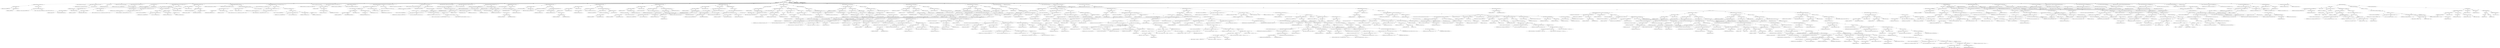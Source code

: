 digraph "execute" {  
"111669149823" [label = <(METHOD,execute)<SUB>1602</SUB>> ]
"115964117062" [label = <(PARAM,this)<SUB>1602</SUB>> ]
"25769803981" [label = <(BLOCK,&lt;empty&gt;,&lt;empty&gt;)<SUB>1602</SUB>> ]
"47244640329" [label = <(CONTROL_STRUCTURE,IF,if (equals(getTaskType())))<SUB>1603</SUB>> ]
"30064771732" [label = <(equals,equals(getTaskType()))<SUB>1603</SUB>> ]
"90194313321" [label = <(LITERAL,&quot;javadoc2&quot;,equals(getTaskType()))<SUB>1603</SUB>> ]
"30064771733" [label = <(getTaskType,getTaskType())<SUB>1603</SUB>> ]
"68719476818" [label = <(IDENTIFIER,this,getTaskType())<SUB>1603</SUB>> ]
"25769803982" [label = <(BLOCK,&lt;empty&gt;,&lt;empty&gt;)<SUB>1603</SUB>> ]
"30064771734" [label = <(log,log(&quot;!! javadoc2 is deprecated. Use javadoc ins...)<SUB>1604</SUB>> ]
"68719476819" [label = <(IDENTIFIER,this,log(&quot;!! javadoc2 is deprecated. Use javadoc ins...)<SUB>1604</SUB>> ]
"90194313322" [label = <(LITERAL,&quot;!! javadoc2 is deprecated. Use javadoc instead...,log(&quot;!! javadoc2 is deprecated. Use javadoc ins...)<SUB>1604</SUB>> ]
"94489280552" [label = <(LOCAL,Vector packagesToDoc: java.util.Vector)<SUB>1607</SUB>> ]
"30064771735" [label = <(&lt;operator&gt;.assignment,Vector packagesToDoc = new Vector())<SUB>1607</SUB>> ]
"68719477268" [label = <(IDENTIFIER,packagesToDoc,Vector packagesToDoc = new Vector())<SUB>1607</SUB>> ]
"30064771736" [label = <(&lt;operator&gt;.alloc,new Vector())<SUB>1607</SUB>> ]
"30064771737" [label = <(&lt;init&gt;,new Vector())<SUB>1607</SUB>> ]
"68719477269" [label = <(IDENTIFIER,packagesToDoc,new Vector())<SUB>1607</SUB>> ]
"94489280553" [label = <(LOCAL,Path sourceDirs: org.apache.tools.ant.types.Path)<SUB>1608</SUB>> ]
"30064771738" [label = <(&lt;operator&gt;.assignment,Path sourceDirs = new Path(getProject()))<SUB>1608</SUB>> ]
"68719477270" [label = <(IDENTIFIER,sourceDirs,Path sourceDirs = new Path(getProject()))<SUB>1608</SUB>> ]
"30064771739" [label = <(&lt;operator&gt;.alloc,new Path(getProject()))<SUB>1608</SUB>> ]
"30064771740" [label = <(&lt;init&gt;,new Path(getProject()))<SUB>1608</SUB>> ]
"68719477271" [label = <(IDENTIFIER,sourceDirs,new Path(getProject()))<SUB>1608</SUB>> ]
"30064771741" [label = <(getProject,getProject())<SUB>1608</SUB>> ]
"68719476820" [label = <(IDENTIFIER,this,getProject())<SUB>1608</SUB>> ]
"47244640330" [label = <(CONTROL_STRUCTURE,IF,if (packageList != null &amp;&amp; sourcePath == null))<SUB>1610</SUB>> ]
"30064771742" [label = <(&lt;operator&gt;.logicalAnd,packageList != null &amp;&amp; sourcePath == null)<SUB>1610</SUB>> ]
"30064771743" [label = <(&lt;operator&gt;.notEquals,packageList != null)<SUB>1610</SUB>> ]
"30064771744" [label = <(&lt;operator&gt;.fieldAccess,this.packageList)<SUB>1610</SUB>> ]
"68719477272" [label = <(IDENTIFIER,this,packageList != null)> ]
"55834575055" [label = <(FIELD_IDENTIFIER,packageList,packageList)<SUB>1610</SUB>> ]
"90194313323" [label = <(LITERAL,null,packageList != null)<SUB>1610</SUB>> ]
"30064771745" [label = <(&lt;operator&gt;.equals,sourcePath == null)<SUB>1610</SUB>> ]
"30064771746" [label = <(&lt;operator&gt;.fieldAccess,this.sourcePath)<SUB>1610</SUB>> ]
"68719477273" [label = <(IDENTIFIER,this,sourcePath == null)> ]
"55834575056" [label = <(FIELD_IDENTIFIER,sourcePath,sourcePath)<SUB>1610</SUB>> ]
"90194313324" [label = <(LITERAL,null,sourcePath == null)<SUB>1610</SUB>> ]
"25769803983" [label = <(BLOCK,&lt;empty&gt;,&lt;empty&gt;)<SUB>1610</SUB>> ]
"94489280554" [label = <(LOCAL,String msg: java.lang.String)<SUB>1611</SUB>> ]
"30064771747" [label = <(&lt;operator&gt;.assignment,String msg = &quot;sourcePath attribute must be set ...)<SUB>1611</SUB>> ]
"68719477274" [label = <(IDENTIFIER,msg,String msg = &quot;sourcePath attribute must be set ...)<SUB>1611</SUB>> ]
"30064771748" [label = <(&lt;operator&gt;.addition,&quot;sourcePath attribute must be set when &quot; + &quot;spe...)<SUB>1611</SUB>> ]
"90194313325" [label = <(LITERAL,&quot;sourcePath attribute must be set when &quot;,&quot;sourcePath attribute must be set when &quot; + &quot;spe...)<SUB>1611</SUB>> ]
"90194313326" [label = <(LITERAL,&quot;specifying packagelist.&quot;,&quot;sourcePath attribute must be set when &quot; + &quot;spe...)<SUB>1612</SUB>> ]
"30064771749" [label = <(&lt;operator&gt;.throw,throw new BuildException(msg);)<SUB>1613</SUB>> ]
"25769803984" [label = <(BLOCK,&lt;empty&gt;,&lt;empty&gt;)<SUB>1613</SUB>> ]
"94489280555" [label = <(LOCAL,$obj6: org.apache.tools.ant.BuildException)<SUB>1613</SUB>> ]
"30064771750" [label = <(&lt;operator&gt;.assignment,$obj6 = new BuildException(msg))<SUB>1613</SUB>> ]
"68719477275" [label = <(IDENTIFIER,$obj6,$obj6 = new BuildException(msg))<SUB>1613</SUB>> ]
"30064771751" [label = <(&lt;operator&gt;.alloc,new BuildException(msg))<SUB>1613</SUB>> ]
"30064771752" [label = <(&lt;init&gt;,new BuildException(msg))<SUB>1613</SUB>> ]
"68719477276" [label = <(IDENTIFIER,$obj6,new BuildException(msg))<SUB>1613</SUB>> ]
"68719477277" [label = <(IDENTIFIER,msg,new BuildException(msg))<SUB>1613</SUB>> ]
"68719477278" [label = <(IDENTIFIER,$obj6,&lt;empty&gt;)<SUB>1613</SUB>> ]
"47244640331" [label = <(CONTROL_STRUCTURE,IF,if (sourcePath != null))<SUB>1616</SUB>> ]
"30064771753" [label = <(&lt;operator&gt;.notEquals,sourcePath != null)<SUB>1616</SUB>> ]
"30064771754" [label = <(&lt;operator&gt;.fieldAccess,this.sourcePath)<SUB>1616</SUB>> ]
"68719477279" [label = <(IDENTIFIER,this,sourcePath != null)> ]
"55834575057" [label = <(FIELD_IDENTIFIER,sourcePath,sourcePath)<SUB>1616</SUB>> ]
"90194313327" [label = <(LITERAL,null,sourcePath != null)<SUB>1616</SUB>> ]
"25769803985" [label = <(BLOCK,&lt;empty&gt;,&lt;empty&gt;)<SUB>1616</SUB>> ]
"30064771755" [label = <(addExisting,addExisting(sourcePath))<SUB>1617</SUB>> ]
"68719477280" [label = <(IDENTIFIER,sourceDirs,addExisting(sourcePath))<SUB>1617</SUB>> ]
"30064771756" [label = <(&lt;operator&gt;.fieldAccess,this.sourcePath)<SUB>1617</SUB>> ]
"68719477281" [label = <(IDENTIFIER,this,addExisting(sourcePath))> ]
"55834575058" [label = <(FIELD_IDENTIFIER,sourcePath,sourcePath)<SUB>1617</SUB>> ]
"30064771757" [label = <(parsePackages,parsePackages(packagesToDoc, sourceDirs))<SUB>1620</SUB>> ]
"68719476821" [label = <(IDENTIFIER,this,parsePackages(packagesToDoc, sourceDirs))<SUB>1620</SUB>> ]
"68719477282" [label = <(IDENTIFIER,packagesToDoc,parsePackages(packagesToDoc, sourceDirs))<SUB>1620</SUB>> ]
"68719477283" [label = <(IDENTIFIER,sourceDirs,parsePackages(packagesToDoc, sourceDirs))<SUB>1620</SUB>> ]
"47244640332" [label = <(CONTROL_STRUCTURE,IF,if (packagesToDoc.size() != 0 &amp;&amp; sourceDirs.size() == 0))<SUB>1622</SUB>> ]
"30064771758" [label = <(&lt;operator&gt;.logicalAnd,packagesToDoc.size() != 0 &amp;&amp; sourceDirs.size() ...)<SUB>1622</SUB>> ]
"30064771759" [label = <(&lt;operator&gt;.notEquals,packagesToDoc.size() != 0)<SUB>1622</SUB>> ]
"30064771760" [label = <(size,packagesToDoc.size())<SUB>1622</SUB>> ]
"68719477284" [label = <(IDENTIFIER,packagesToDoc,packagesToDoc.size())<SUB>1622</SUB>> ]
"90194313328" [label = <(LITERAL,0,packagesToDoc.size() != 0)<SUB>1622</SUB>> ]
"30064771761" [label = <(&lt;operator&gt;.equals,sourceDirs.size() == 0)<SUB>1622</SUB>> ]
"30064771762" [label = <(size,size())<SUB>1622</SUB>> ]
"68719477285" [label = <(IDENTIFIER,sourceDirs,size())<SUB>1622</SUB>> ]
"90194313329" [label = <(LITERAL,0,sourceDirs.size() == 0)<SUB>1622</SUB>> ]
"25769803986" [label = <(BLOCK,&lt;empty&gt;,&lt;empty&gt;)<SUB>1622</SUB>> ]
"94489280556" [label = <(LOCAL,String msg: java.lang.String)<SUB>1623</SUB>> ]
"30064771763" [label = <(&lt;operator&gt;.assignment,String msg = &quot;sourcePath attribute must be set ...)<SUB>1623</SUB>> ]
"68719477286" [label = <(IDENTIFIER,msg,String msg = &quot;sourcePath attribute must be set ...)<SUB>1623</SUB>> ]
"30064771764" [label = <(&lt;operator&gt;.addition,&quot;sourcePath attribute must be set when &quot; + &quot;spe...)<SUB>1623</SUB>> ]
"90194313330" [label = <(LITERAL,&quot;sourcePath attribute must be set when &quot;,&quot;sourcePath attribute must be set when &quot; + &quot;spe...)<SUB>1623</SUB>> ]
"90194313331" [label = <(LITERAL,&quot;specifying package names.&quot;,&quot;sourcePath attribute must be set when &quot; + &quot;spe...)<SUB>1624</SUB>> ]
"30064771765" [label = <(&lt;operator&gt;.throw,throw new BuildException(msg);)<SUB>1625</SUB>> ]
"25769803987" [label = <(BLOCK,&lt;empty&gt;,&lt;empty&gt;)<SUB>1625</SUB>> ]
"94489280557" [label = <(LOCAL,$obj7: org.apache.tools.ant.BuildException)<SUB>1625</SUB>> ]
"30064771766" [label = <(&lt;operator&gt;.assignment,$obj7 = new BuildException(msg))<SUB>1625</SUB>> ]
"68719477287" [label = <(IDENTIFIER,$obj7,$obj7 = new BuildException(msg))<SUB>1625</SUB>> ]
"30064771767" [label = <(&lt;operator&gt;.alloc,new BuildException(msg))<SUB>1625</SUB>> ]
"30064771768" [label = <(&lt;init&gt;,new BuildException(msg))<SUB>1625</SUB>> ]
"68719477288" [label = <(IDENTIFIER,$obj7,new BuildException(msg))<SUB>1625</SUB>> ]
"68719477289" [label = <(IDENTIFIER,msg,new BuildException(msg))<SUB>1625</SUB>> ]
"68719477290" [label = <(IDENTIFIER,$obj7,&lt;empty&gt;)<SUB>1625</SUB>> ]
"94489280558" [label = <(LOCAL,Vector sourceFilesToDoc: java.util.Vector)<SUB>1628</SUB>> ]
"30064771769" [label = <(&lt;operator&gt;.assignment,Vector sourceFilesToDoc = (Vector) sourceFiles....)<SUB>1628</SUB>> ]
"68719477291" [label = <(IDENTIFIER,sourceFilesToDoc,Vector sourceFilesToDoc = (Vector) sourceFiles....)<SUB>1628</SUB>> ]
"30064771770" [label = <(&lt;operator&gt;.cast,(Vector) sourceFiles.clone())<SUB>1628</SUB>> ]
"180388626456" [label = <(TYPE_REF,Vector,Vector)<SUB>1628</SUB>> ]
"30064771771" [label = <(clone,this.sourceFiles.clone())<SUB>1628</SUB>> ]
"30064771772" [label = <(&lt;operator&gt;.fieldAccess,this.sourceFiles)<SUB>1628</SUB>> ]
"68719477292" [label = <(IDENTIFIER,this,this.sourceFiles.clone())> ]
"55834575059" [label = <(FIELD_IDENTIFIER,sourceFiles,sourceFiles)<SUB>1628</SUB>> ]
"30064771773" [label = <(addFileSets,this.addFileSets(sourceFilesToDoc))<SUB>1629</SUB>> ]
"68719476822" [label = <(IDENTIFIER,this,this.addFileSets(sourceFilesToDoc))<SUB>1629</SUB>> ]
"68719477293" [label = <(IDENTIFIER,sourceFilesToDoc,this.addFileSets(sourceFilesToDoc))<SUB>1629</SUB>> ]
"47244640333" [label = <(CONTROL_STRUCTURE,IF,if (packageList == null &amp;&amp; packagesToDoc.size() == 0 &amp;&amp; sourceFilesToDoc.size() == 0))<SUB>1631</SUB>> ]
"30064771774" [label = <(&lt;operator&gt;.logicalAnd,packageList == null &amp;&amp; packagesToDoc.size() == ...)<SUB>1631</SUB>> ]
"30064771775" [label = <(&lt;operator&gt;.logicalAnd,packageList == null &amp;&amp; packagesToDoc.size() == 0)<SUB>1631</SUB>> ]
"30064771776" [label = <(&lt;operator&gt;.equals,packageList == null)<SUB>1631</SUB>> ]
"30064771777" [label = <(&lt;operator&gt;.fieldAccess,this.packageList)<SUB>1631</SUB>> ]
"68719477294" [label = <(IDENTIFIER,this,packageList == null)> ]
"55834575060" [label = <(FIELD_IDENTIFIER,packageList,packageList)<SUB>1631</SUB>> ]
"90194313332" [label = <(LITERAL,null,packageList == null)<SUB>1631</SUB>> ]
"30064771778" [label = <(&lt;operator&gt;.equals,packagesToDoc.size() == 0)<SUB>1631</SUB>> ]
"30064771779" [label = <(size,packagesToDoc.size())<SUB>1631</SUB>> ]
"68719477295" [label = <(IDENTIFIER,packagesToDoc,packagesToDoc.size())<SUB>1631</SUB>> ]
"90194313333" [label = <(LITERAL,0,packagesToDoc.size() == 0)<SUB>1631</SUB>> ]
"30064771780" [label = <(&lt;operator&gt;.equals,sourceFilesToDoc.size() == 0)<SUB>1632</SUB>> ]
"30064771781" [label = <(size,sourceFilesToDoc.size())<SUB>1632</SUB>> ]
"68719477296" [label = <(IDENTIFIER,sourceFilesToDoc,sourceFilesToDoc.size())<SUB>1632</SUB>> ]
"90194313334" [label = <(LITERAL,0,sourceFilesToDoc.size() == 0)<SUB>1632</SUB>> ]
"25769803988" [label = <(BLOCK,&lt;empty&gt;,&lt;empty&gt;)<SUB>1632</SUB>> ]
"30064771782" [label = <(&lt;operator&gt;.throw,throw new BuildException(&quot;No source files and n...)<SUB>1633</SUB>> ]
"25769803989" [label = <(BLOCK,&lt;empty&gt;,&lt;empty&gt;)<SUB>1633</SUB>> ]
"94489280559" [label = <(LOCAL,$obj8: org.apache.tools.ant.BuildException)<SUB>1633</SUB>> ]
"30064771783" [label = <(&lt;operator&gt;.assignment,$obj8 = new BuildException(&quot;No source files and...)<SUB>1633</SUB>> ]
"68719477297" [label = <(IDENTIFIER,$obj8,$obj8 = new BuildException(&quot;No source files and...)<SUB>1633</SUB>> ]
"30064771784" [label = <(&lt;operator&gt;.alloc,new BuildException(&quot;No source files and no pack...)<SUB>1633</SUB>> ]
"30064771785" [label = <(&lt;init&gt;,new BuildException(&quot;No source files and no pack...)<SUB>1633</SUB>> ]
"68719477298" [label = <(IDENTIFIER,$obj8,new BuildException(&quot;No source files and no pack...)<SUB>1633</SUB>> ]
"30064771786" [label = <(&lt;operator&gt;.addition,&quot;No source files and no packages have &quot; + &quot;been...)<SUB>1633</SUB>> ]
"90194313335" [label = <(LITERAL,&quot;No source files and no packages have &quot;,&quot;No source files and no packages have &quot; + &quot;been...)<SUB>1633</SUB>> ]
"90194313336" [label = <(LITERAL,&quot;been specified.&quot;,&quot;No source files and no packages have &quot; + &quot;been...)<SUB>1634</SUB>> ]
"68719477299" [label = <(IDENTIFIER,$obj8,&lt;empty&gt;)<SUB>1633</SUB>> ]
"30064771787" [label = <(log,log(&quot;Generating Javadoc&quot;, Project.MSG_INFO))<SUB>1637</SUB>> ]
"68719476823" [label = <(IDENTIFIER,this,log(&quot;Generating Javadoc&quot;, Project.MSG_INFO))<SUB>1637</SUB>> ]
"90194313337" [label = <(LITERAL,&quot;Generating Javadoc&quot;,log(&quot;Generating Javadoc&quot;, Project.MSG_INFO))<SUB>1637</SUB>> ]
"30064771788" [label = <(&lt;operator&gt;.fieldAccess,Project.MSG_INFO)<SUB>1637</SUB>> ]
"68719477300" [label = <(IDENTIFIER,Project,log(&quot;Generating Javadoc&quot;, Project.MSG_INFO))<SUB>1637</SUB>> ]
"55834575061" [label = <(FIELD_IDENTIFIER,MSG_INFO,MSG_INFO)<SUB>1637</SUB>> ]
"94489280560" [label = <(LOCAL,Commandline toExecute: org.apache.tools.ant.types.Commandline)<SUB>1639</SUB>> ]
"30064771789" [label = <(&lt;operator&gt;.assignment,Commandline toExecute = (Commandline) cmd.clone())<SUB>1639</SUB>> ]
"68719477301" [label = <(IDENTIFIER,toExecute,Commandline toExecute = (Commandline) cmd.clone())<SUB>1639</SUB>> ]
"30064771790" [label = <(&lt;operator&gt;.cast,(Commandline) cmd.clone())<SUB>1639</SUB>> ]
"180388626457" [label = <(TYPE_REF,Commandline,Commandline)<SUB>1639</SUB>> ]
"30064771791" [label = <(clone,this.cmd.clone())<SUB>1639</SUB>> ]
"30064771792" [label = <(&lt;operator&gt;.fieldAccess,this.cmd)<SUB>1639</SUB>> ]
"68719477302" [label = <(IDENTIFIER,this,this.cmd.clone())> ]
"55834575062" [label = <(FIELD_IDENTIFIER,cmd,cmd)<SUB>1639</SUB>> ]
"30064771793" [label = <(setExecutable,setExecutable(JavaEnvUtils.getJdkExecutable(&quot;ja...)<SUB>1640</SUB>> ]
"68719477303" [label = <(IDENTIFIER,toExecute,setExecutable(JavaEnvUtils.getJdkExecutable(&quot;ja...)<SUB>1640</SUB>> ]
"30064771794" [label = <(getJdkExecutable,getJdkExecutable(&quot;javadoc&quot;))<SUB>1640</SUB>> ]
"68719477304" [label = <(IDENTIFIER,JavaEnvUtils,getJdkExecutable(&quot;javadoc&quot;))<SUB>1640</SUB>> ]
"90194313338" [label = <(LITERAL,&quot;javadoc&quot;,getJdkExecutable(&quot;javadoc&quot;))<SUB>1640</SUB>> ]
"47244640334" [label = <(CONTROL_STRUCTURE,IF,if (doctitle != null))<SUB>1643</SUB>> ]
"30064771795" [label = <(&lt;operator&gt;.notEquals,doctitle != null)<SUB>1643</SUB>> ]
"30064771796" [label = <(&lt;operator&gt;.fieldAccess,this.doctitle)<SUB>1643</SUB>> ]
"68719477305" [label = <(IDENTIFIER,this,doctitle != null)> ]
"55834575063" [label = <(FIELD_IDENTIFIER,doctitle,doctitle)<SUB>1643</SUB>> ]
"90194313339" [label = <(LITERAL,null,doctitle != null)<SUB>1643</SUB>> ]
"25769803990" [label = <(BLOCK,&lt;empty&gt;,&lt;empty&gt;)<SUB>1643</SUB>> ]
"30064771797" [label = <(setValue,createArgument().setValue(&quot;-doctitle&quot;))<SUB>1644</SUB>> ]
"30064771798" [label = <(createArgument,createArgument())<SUB>1644</SUB>> ]
"68719477306" [label = <(IDENTIFIER,toExecute,createArgument())<SUB>1644</SUB>> ]
"90194313340" [label = <(LITERAL,&quot;-doctitle&quot;,createArgument().setValue(&quot;-doctitle&quot;))<SUB>1644</SUB>> ]
"30064771799" [label = <(setValue,createArgument().setValue(expand(doctitle.getTe...)<SUB>1645</SUB>> ]
"30064771800" [label = <(createArgument,createArgument())<SUB>1645</SUB>> ]
"68719477307" [label = <(IDENTIFIER,toExecute,createArgument())<SUB>1645</SUB>> ]
"30064771801" [label = <(expand,this.expand(doctitle.getText()))<SUB>1645</SUB>> ]
"68719476824" [label = <(IDENTIFIER,this,this.expand(doctitle.getText()))<SUB>1645</SUB>> ]
"30064771802" [label = <(getText,this.doctitle.getText())<SUB>1645</SUB>> ]
"30064771803" [label = <(&lt;operator&gt;.fieldAccess,this.doctitle)<SUB>1645</SUB>> ]
"68719477308" [label = <(IDENTIFIER,this,this.doctitle.getText())> ]
"55834575064" [label = <(FIELD_IDENTIFIER,doctitle,doctitle)<SUB>1645</SUB>> ]
"47244640335" [label = <(CONTROL_STRUCTURE,IF,if (header != null))<SUB>1647</SUB>> ]
"30064771804" [label = <(&lt;operator&gt;.notEquals,header != null)<SUB>1647</SUB>> ]
"30064771805" [label = <(&lt;operator&gt;.fieldAccess,this.header)<SUB>1647</SUB>> ]
"68719477309" [label = <(IDENTIFIER,this,header != null)> ]
"55834575065" [label = <(FIELD_IDENTIFIER,header,header)<SUB>1647</SUB>> ]
"90194313341" [label = <(LITERAL,null,header != null)<SUB>1647</SUB>> ]
"25769803991" [label = <(BLOCK,&lt;empty&gt;,&lt;empty&gt;)<SUB>1647</SUB>> ]
"30064771806" [label = <(setValue,createArgument().setValue(&quot;-header&quot;))<SUB>1648</SUB>> ]
"30064771807" [label = <(createArgument,createArgument())<SUB>1648</SUB>> ]
"68719477310" [label = <(IDENTIFIER,toExecute,createArgument())<SUB>1648</SUB>> ]
"90194313342" [label = <(LITERAL,&quot;-header&quot;,createArgument().setValue(&quot;-header&quot;))<SUB>1648</SUB>> ]
"30064771808" [label = <(setValue,createArgument().setValue(expand(header.getText...)<SUB>1649</SUB>> ]
"30064771809" [label = <(createArgument,createArgument())<SUB>1649</SUB>> ]
"68719477311" [label = <(IDENTIFIER,toExecute,createArgument())<SUB>1649</SUB>> ]
"30064771810" [label = <(expand,this.expand(header.getText()))<SUB>1649</SUB>> ]
"68719476825" [label = <(IDENTIFIER,this,this.expand(header.getText()))<SUB>1649</SUB>> ]
"30064771811" [label = <(getText,this.header.getText())<SUB>1649</SUB>> ]
"30064771812" [label = <(&lt;operator&gt;.fieldAccess,this.header)<SUB>1649</SUB>> ]
"68719477312" [label = <(IDENTIFIER,this,this.header.getText())> ]
"55834575066" [label = <(FIELD_IDENTIFIER,header,header)<SUB>1649</SUB>> ]
"47244640336" [label = <(CONTROL_STRUCTURE,IF,if (footer != null))<SUB>1651</SUB>> ]
"30064771813" [label = <(&lt;operator&gt;.notEquals,footer != null)<SUB>1651</SUB>> ]
"30064771814" [label = <(&lt;operator&gt;.fieldAccess,this.footer)<SUB>1651</SUB>> ]
"68719477313" [label = <(IDENTIFIER,this,footer != null)> ]
"55834575067" [label = <(FIELD_IDENTIFIER,footer,footer)<SUB>1651</SUB>> ]
"90194313343" [label = <(LITERAL,null,footer != null)<SUB>1651</SUB>> ]
"25769803992" [label = <(BLOCK,&lt;empty&gt;,&lt;empty&gt;)<SUB>1651</SUB>> ]
"30064771815" [label = <(setValue,createArgument().setValue(&quot;-footer&quot;))<SUB>1652</SUB>> ]
"30064771816" [label = <(createArgument,createArgument())<SUB>1652</SUB>> ]
"68719477314" [label = <(IDENTIFIER,toExecute,createArgument())<SUB>1652</SUB>> ]
"90194313344" [label = <(LITERAL,&quot;-footer&quot;,createArgument().setValue(&quot;-footer&quot;))<SUB>1652</SUB>> ]
"30064771817" [label = <(setValue,createArgument().setValue(expand(footer.getText...)<SUB>1653</SUB>> ]
"30064771818" [label = <(createArgument,createArgument())<SUB>1653</SUB>> ]
"68719477315" [label = <(IDENTIFIER,toExecute,createArgument())<SUB>1653</SUB>> ]
"30064771819" [label = <(expand,this.expand(footer.getText()))<SUB>1653</SUB>> ]
"68719476826" [label = <(IDENTIFIER,this,this.expand(footer.getText()))<SUB>1653</SUB>> ]
"30064771820" [label = <(getText,this.footer.getText())<SUB>1653</SUB>> ]
"30064771821" [label = <(&lt;operator&gt;.fieldAccess,this.footer)<SUB>1653</SUB>> ]
"68719477316" [label = <(IDENTIFIER,this,this.footer.getText())> ]
"55834575068" [label = <(FIELD_IDENTIFIER,footer,footer)<SUB>1653</SUB>> ]
"47244640337" [label = <(CONTROL_STRUCTURE,IF,if (bottom != null))<SUB>1655</SUB>> ]
"30064771822" [label = <(&lt;operator&gt;.notEquals,bottom != null)<SUB>1655</SUB>> ]
"30064771823" [label = <(&lt;operator&gt;.fieldAccess,this.bottom)<SUB>1655</SUB>> ]
"68719477317" [label = <(IDENTIFIER,this,bottom != null)> ]
"55834575069" [label = <(FIELD_IDENTIFIER,bottom,bottom)<SUB>1655</SUB>> ]
"90194313345" [label = <(LITERAL,null,bottom != null)<SUB>1655</SUB>> ]
"25769803993" [label = <(BLOCK,&lt;empty&gt;,&lt;empty&gt;)<SUB>1655</SUB>> ]
"30064771824" [label = <(setValue,createArgument().setValue(&quot;-bottom&quot;))<SUB>1656</SUB>> ]
"30064771825" [label = <(createArgument,createArgument())<SUB>1656</SUB>> ]
"68719477318" [label = <(IDENTIFIER,toExecute,createArgument())<SUB>1656</SUB>> ]
"90194313346" [label = <(LITERAL,&quot;-bottom&quot;,createArgument().setValue(&quot;-bottom&quot;))<SUB>1656</SUB>> ]
"30064771826" [label = <(setValue,createArgument().setValue(expand(bottom.getText...)<SUB>1657</SUB>> ]
"30064771827" [label = <(createArgument,createArgument())<SUB>1657</SUB>> ]
"68719477319" [label = <(IDENTIFIER,toExecute,createArgument())<SUB>1657</SUB>> ]
"30064771828" [label = <(expand,this.expand(bottom.getText()))<SUB>1657</SUB>> ]
"68719476827" [label = <(IDENTIFIER,this,this.expand(bottom.getText()))<SUB>1657</SUB>> ]
"30064771829" [label = <(getText,this.bottom.getText())<SUB>1657</SUB>> ]
"30064771830" [label = <(&lt;operator&gt;.fieldAccess,this.bottom)<SUB>1657</SUB>> ]
"68719477320" [label = <(IDENTIFIER,this,this.bottom.getText())> ]
"55834575070" [label = <(FIELD_IDENTIFIER,bottom,bottom)<SUB>1657</SUB>> ]
"47244640338" [label = <(CONTROL_STRUCTURE,IF,if (classpath == null))<SUB>1660</SUB>> ]
"30064771831" [label = <(&lt;operator&gt;.equals,classpath == null)<SUB>1660</SUB>> ]
"30064771832" [label = <(&lt;operator&gt;.fieldAccess,this.classpath)<SUB>1660</SUB>> ]
"68719477321" [label = <(IDENTIFIER,this,classpath == null)> ]
"55834575071" [label = <(FIELD_IDENTIFIER,classpath,classpath)<SUB>1660</SUB>> ]
"90194313347" [label = <(LITERAL,null,classpath == null)<SUB>1660</SUB>> ]
"25769803994" [label = <(BLOCK,&lt;empty&gt;,&lt;empty&gt;)<SUB>1660</SUB>> ]
"30064771833" [label = <(&lt;operator&gt;.assignment,this.classpath = (new Path(getProject())).conca...)<SUB>1661</SUB>> ]
"30064771834" [label = <(&lt;operator&gt;.fieldAccess,this.classpath)<SUB>1661</SUB>> ]
"68719477322" [label = <(IDENTIFIER,this,this.classpath = (new Path(getProject())).conca...)> ]
"55834575072" [label = <(FIELD_IDENTIFIER,classpath,classpath)<SUB>1661</SUB>> ]
"30064771835" [label = <(concatSystemClasspath,concatSystemClasspath(&quot;last&quot;))<SUB>1661</SUB>> ]
"25769803995" [label = <(BLOCK,&lt;empty&gt;,&lt;empty&gt;)<SUB>1661</SUB>> ]
"94489280561" [label = <(LOCAL,$obj9: org.apache.tools.ant.types.Path)<SUB>1661</SUB>> ]
"30064771836" [label = <(&lt;operator&gt;.assignment,$obj9 = new Path(getProject()))<SUB>1661</SUB>> ]
"68719477323" [label = <(IDENTIFIER,$obj9,$obj9 = new Path(getProject()))<SUB>1661</SUB>> ]
"30064771837" [label = <(&lt;operator&gt;.alloc,new Path(getProject()))<SUB>1661</SUB>> ]
"30064771838" [label = <(&lt;init&gt;,new Path(getProject()))<SUB>1661</SUB>> ]
"68719477324" [label = <(IDENTIFIER,$obj9,new Path(getProject()))<SUB>1661</SUB>> ]
"30064771839" [label = <(getProject,getProject())<SUB>1661</SUB>> ]
"68719476828" [label = <(IDENTIFIER,this,getProject())<SUB>1661</SUB>> ]
"68719477325" [label = <(IDENTIFIER,$obj9,&lt;empty&gt;)<SUB>1661</SUB>> ]
"90194313348" [label = <(LITERAL,&quot;last&quot;,concatSystemClasspath(&quot;last&quot;))<SUB>1661</SUB>> ]
"47244640339" [label = <(CONTROL_STRUCTURE,ELSE,else)<SUB>1662</SUB>> ]
"25769803996" [label = <(BLOCK,&lt;empty&gt;,&lt;empty&gt;)<SUB>1662</SUB>> ]
"30064771840" [label = <(&lt;operator&gt;.assignment,this.classpath = classpath.concatSystemClasspat...)<SUB>1663</SUB>> ]
"30064771841" [label = <(&lt;operator&gt;.fieldAccess,this.classpath)<SUB>1663</SUB>> ]
"68719477326" [label = <(IDENTIFIER,this,this.classpath = classpath.concatSystemClasspat...)> ]
"55834575073" [label = <(FIELD_IDENTIFIER,classpath,classpath)<SUB>1663</SUB>> ]
"30064771842" [label = <(concatSystemClasspath,this.classpath.concatSystemClasspath(&quot;ignore&quot;))<SUB>1663</SUB>> ]
"30064771843" [label = <(&lt;operator&gt;.fieldAccess,this.classpath)<SUB>1663</SUB>> ]
"68719477327" [label = <(IDENTIFIER,this,this.classpath.concatSystemClasspath(&quot;ignore&quot;))> ]
"55834575074" [label = <(FIELD_IDENTIFIER,classpath,classpath)<SUB>1663</SUB>> ]
"90194313349" [label = <(LITERAL,&quot;ignore&quot;,this.classpath.concatSystemClasspath(&quot;ignore&quot;))<SUB>1663</SUB>> ]
"47244640340" [label = <(CONTROL_STRUCTURE,IF,if (!javadoc1))<SUB>1666</SUB>> ]
"30064771844" [label = <(&lt;operator&gt;.logicalNot,!javadoc1)<SUB>1666</SUB>> ]
"30064771845" [label = <(&lt;operator&gt;.fieldAccess,Javadoc.javadoc1)<SUB>1666</SUB>> ]
"180388626458" [label = <(TYPE_REF,Javadoc,Javadoc)<SUB>1666</SUB>> ]
"55834575075" [label = <(FIELD_IDENTIFIER,javadoc1,javadoc1)<SUB>1666</SUB>> ]
"25769803997" [label = <(BLOCK,&lt;empty&gt;,&lt;empty&gt;)<SUB>1666</SUB>> ]
"47244640341" [label = <(CONTROL_STRUCTURE,IF,if (classpath.size() &gt; 0))<SUB>1667</SUB>> ]
"30064771846" [label = <(&lt;operator&gt;.greaterThan,classpath.size() &gt; 0)<SUB>1667</SUB>> ]
"30064771847" [label = <(size,this.classpath.size())<SUB>1667</SUB>> ]
"30064771848" [label = <(&lt;operator&gt;.fieldAccess,this.classpath)<SUB>1667</SUB>> ]
"68719477328" [label = <(IDENTIFIER,this,this.classpath.size())> ]
"55834575076" [label = <(FIELD_IDENTIFIER,classpath,classpath)<SUB>1667</SUB>> ]
"90194313350" [label = <(LITERAL,0,classpath.size() &gt; 0)<SUB>1667</SUB>> ]
"25769803998" [label = <(BLOCK,&lt;empty&gt;,&lt;empty&gt;)<SUB>1667</SUB>> ]
"30064771849" [label = <(setValue,createArgument().setValue(&quot;-classpath&quot;))<SUB>1668</SUB>> ]
"30064771850" [label = <(createArgument,createArgument())<SUB>1668</SUB>> ]
"68719477329" [label = <(IDENTIFIER,toExecute,createArgument())<SUB>1668</SUB>> ]
"90194313351" [label = <(LITERAL,&quot;-classpath&quot;,createArgument().setValue(&quot;-classpath&quot;))<SUB>1668</SUB>> ]
"30064771851" [label = <(setPath,createArgument().setPath(classpath))<SUB>1669</SUB>> ]
"30064771852" [label = <(createArgument,createArgument())<SUB>1669</SUB>> ]
"68719477330" [label = <(IDENTIFIER,toExecute,createArgument())<SUB>1669</SUB>> ]
"30064771853" [label = <(&lt;operator&gt;.fieldAccess,this.classpath)<SUB>1669</SUB>> ]
"68719477331" [label = <(IDENTIFIER,this,createArgument().setPath(classpath))> ]
"55834575077" [label = <(FIELD_IDENTIFIER,classpath,classpath)<SUB>1669</SUB>> ]
"47244640342" [label = <(CONTROL_STRUCTURE,IF,if (sourceDirs.size() &gt; 0))<SUB>1671</SUB>> ]
"30064771854" [label = <(&lt;operator&gt;.greaterThan,sourceDirs.size() &gt; 0)<SUB>1671</SUB>> ]
"30064771855" [label = <(size,size())<SUB>1671</SUB>> ]
"68719477332" [label = <(IDENTIFIER,sourceDirs,size())<SUB>1671</SUB>> ]
"90194313352" [label = <(LITERAL,0,sourceDirs.size() &gt; 0)<SUB>1671</SUB>> ]
"25769803999" [label = <(BLOCK,&lt;empty&gt;,&lt;empty&gt;)<SUB>1671</SUB>> ]
"30064771856" [label = <(setValue,createArgument().setValue(&quot;-sourcepath&quot;))<SUB>1672</SUB>> ]
"30064771857" [label = <(createArgument,createArgument())<SUB>1672</SUB>> ]
"68719477333" [label = <(IDENTIFIER,toExecute,createArgument())<SUB>1672</SUB>> ]
"90194313353" [label = <(LITERAL,&quot;-sourcepath&quot;,createArgument().setValue(&quot;-sourcepath&quot;))<SUB>1672</SUB>> ]
"30064771858" [label = <(setPath,createArgument().setPath(sourceDirs))<SUB>1673</SUB>> ]
"30064771859" [label = <(createArgument,createArgument())<SUB>1673</SUB>> ]
"68719477334" [label = <(IDENTIFIER,toExecute,createArgument())<SUB>1673</SUB>> ]
"68719477335" [label = <(IDENTIFIER,sourceDirs,createArgument().setPath(sourceDirs))<SUB>1673</SUB>> ]
"47244640343" [label = <(CONTROL_STRUCTURE,ELSE,else)<SUB>1675</SUB>> ]
"25769804000" [label = <(BLOCK,&lt;empty&gt;,&lt;empty&gt;)<SUB>1675</SUB>> ]
"30064771860" [label = <(append,append(classpath))<SUB>1676</SUB>> ]
"68719477336" [label = <(IDENTIFIER,sourceDirs,append(classpath))<SUB>1676</SUB>> ]
"30064771861" [label = <(&lt;operator&gt;.fieldAccess,this.classpath)<SUB>1676</SUB>> ]
"68719477337" [label = <(IDENTIFIER,this,append(classpath))> ]
"55834575078" [label = <(FIELD_IDENTIFIER,classpath,classpath)<SUB>1676</SUB>> ]
"47244640344" [label = <(CONTROL_STRUCTURE,IF,if (sourceDirs.size() &gt; 0))<SUB>1677</SUB>> ]
"30064771862" [label = <(&lt;operator&gt;.greaterThan,sourceDirs.size() &gt; 0)<SUB>1677</SUB>> ]
"30064771863" [label = <(size,size())<SUB>1677</SUB>> ]
"68719477338" [label = <(IDENTIFIER,sourceDirs,size())<SUB>1677</SUB>> ]
"90194313354" [label = <(LITERAL,0,sourceDirs.size() &gt; 0)<SUB>1677</SUB>> ]
"25769804001" [label = <(BLOCK,&lt;empty&gt;,&lt;empty&gt;)<SUB>1677</SUB>> ]
"30064771864" [label = <(setValue,createArgument().setValue(&quot;-classpath&quot;))<SUB>1678</SUB>> ]
"30064771865" [label = <(createArgument,createArgument())<SUB>1678</SUB>> ]
"68719477339" [label = <(IDENTIFIER,toExecute,createArgument())<SUB>1678</SUB>> ]
"90194313355" [label = <(LITERAL,&quot;-classpath&quot;,createArgument().setValue(&quot;-classpath&quot;))<SUB>1678</SUB>> ]
"30064771866" [label = <(setPath,createArgument().setPath(sourceDirs))<SUB>1679</SUB>> ]
"30064771867" [label = <(createArgument,createArgument())<SUB>1679</SUB>> ]
"68719477340" [label = <(IDENTIFIER,toExecute,createArgument())<SUB>1679</SUB>> ]
"68719477341" [label = <(IDENTIFIER,sourceDirs,createArgument().setPath(sourceDirs))<SUB>1679</SUB>> ]
"47244640345" [label = <(CONTROL_STRUCTURE,IF,if (version &amp;&amp; doclet == null))<SUB>1683</SUB>> ]
"30064771868" [label = <(&lt;operator&gt;.logicalAnd,version &amp;&amp; doclet == null)<SUB>1683</SUB>> ]
"30064771869" [label = <(&lt;operator&gt;.fieldAccess,this.version)<SUB>1683</SUB>> ]
"68719477342" [label = <(IDENTIFIER,this,version &amp;&amp; doclet == null)> ]
"55834575079" [label = <(FIELD_IDENTIFIER,version,version)<SUB>1683</SUB>> ]
"30064771870" [label = <(&lt;operator&gt;.equals,doclet == null)<SUB>1683</SUB>> ]
"30064771871" [label = <(&lt;operator&gt;.fieldAccess,this.doclet)<SUB>1683</SUB>> ]
"68719477343" [label = <(IDENTIFIER,this,doclet == null)> ]
"55834575080" [label = <(FIELD_IDENTIFIER,doclet,doclet)<SUB>1683</SUB>> ]
"90194313356" [label = <(LITERAL,null,doclet == null)<SUB>1683</SUB>> ]
"25769804002" [label = <(BLOCK,&lt;empty&gt;,&lt;empty&gt;)<SUB>1683</SUB>> ]
"30064771872" [label = <(setValue,createArgument().setValue(&quot;-version&quot;))<SUB>1684</SUB>> ]
"30064771873" [label = <(createArgument,createArgument())<SUB>1684</SUB>> ]
"68719477344" [label = <(IDENTIFIER,toExecute,createArgument())<SUB>1684</SUB>> ]
"90194313357" [label = <(LITERAL,&quot;-version&quot;,createArgument().setValue(&quot;-version&quot;))<SUB>1684</SUB>> ]
"47244640346" [label = <(CONTROL_STRUCTURE,IF,if (author &amp;&amp; doclet == null))<SUB>1686</SUB>> ]
"30064771874" [label = <(&lt;operator&gt;.logicalAnd,author &amp;&amp; doclet == null)<SUB>1686</SUB>> ]
"30064771875" [label = <(&lt;operator&gt;.fieldAccess,this.author)<SUB>1686</SUB>> ]
"68719477345" [label = <(IDENTIFIER,this,author &amp;&amp; doclet == null)> ]
"55834575081" [label = <(FIELD_IDENTIFIER,author,author)<SUB>1686</SUB>> ]
"30064771876" [label = <(&lt;operator&gt;.equals,doclet == null)<SUB>1686</SUB>> ]
"30064771877" [label = <(&lt;operator&gt;.fieldAccess,this.doclet)<SUB>1686</SUB>> ]
"68719477346" [label = <(IDENTIFIER,this,doclet == null)> ]
"55834575082" [label = <(FIELD_IDENTIFIER,doclet,doclet)<SUB>1686</SUB>> ]
"90194313358" [label = <(LITERAL,null,doclet == null)<SUB>1686</SUB>> ]
"25769804003" [label = <(BLOCK,&lt;empty&gt;,&lt;empty&gt;)<SUB>1686</SUB>> ]
"30064771878" [label = <(setValue,createArgument().setValue(&quot;-author&quot;))<SUB>1687</SUB>> ]
"30064771879" [label = <(createArgument,createArgument())<SUB>1687</SUB>> ]
"68719477347" [label = <(IDENTIFIER,toExecute,createArgument())<SUB>1687</SUB>> ]
"90194313359" [label = <(LITERAL,&quot;-author&quot;,createArgument().setValue(&quot;-author&quot;))<SUB>1687</SUB>> ]
"47244640347" [label = <(CONTROL_STRUCTURE,IF,if (javadoc1 || doclet == null))<SUB>1690</SUB>> ]
"30064771880" [label = <(&lt;operator&gt;.logicalOr,javadoc1 || doclet == null)<SUB>1690</SUB>> ]
"30064771881" [label = <(&lt;operator&gt;.fieldAccess,Javadoc.javadoc1)<SUB>1690</SUB>> ]
"180388626459" [label = <(TYPE_REF,Javadoc,Javadoc)<SUB>1690</SUB>> ]
"55834575083" [label = <(FIELD_IDENTIFIER,javadoc1,javadoc1)<SUB>1690</SUB>> ]
"30064771882" [label = <(&lt;operator&gt;.equals,doclet == null)<SUB>1690</SUB>> ]
"30064771883" [label = <(&lt;operator&gt;.fieldAccess,this.doclet)<SUB>1690</SUB>> ]
"68719477348" [label = <(IDENTIFIER,this,doclet == null)> ]
"55834575084" [label = <(FIELD_IDENTIFIER,doclet,doclet)<SUB>1690</SUB>> ]
"90194313360" [label = <(LITERAL,null,doclet == null)<SUB>1690</SUB>> ]
"25769804004" [label = <(BLOCK,&lt;empty&gt;,&lt;empty&gt;)<SUB>1690</SUB>> ]
"47244640348" [label = <(CONTROL_STRUCTURE,IF,if (destDir == null))<SUB>1691</SUB>> ]
"30064771884" [label = <(&lt;operator&gt;.equals,destDir == null)<SUB>1691</SUB>> ]
"30064771885" [label = <(&lt;operator&gt;.fieldAccess,this.destDir)<SUB>1691</SUB>> ]
"68719477349" [label = <(IDENTIFIER,this,destDir == null)> ]
"55834575085" [label = <(FIELD_IDENTIFIER,destDir,destDir)<SUB>1691</SUB>> ]
"90194313361" [label = <(LITERAL,null,destDir == null)<SUB>1691</SUB>> ]
"25769804005" [label = <(BLOCK,&lt;empty&gt;,&lt;empty&gt;)<SUB>1691</SUB>> ]
"94489280562" [label = <(LOCAL,String msg: java.lang.String)<SUB>1692</SUB>> ]
"30064771886" [label = <(&lt;operator&gt;.assignment,String msg = &quot;destDir attribute must be set!&quot;)<SUB>1692</SUB>> ]
"68719477350" [label = <(IDENTIFIER,msg,String msg = &quot;destDir attribute must be set!&quot;)<SUB>1692</SUB>> ]
"90194313362" [label = <(LITERAL,&quot;destDir attribute must be set!&quot;,String msg = &quot;destDir attribute must be set!&quot;)<SUB>1692</SUB>> ]
"30064771887" [label = <(&lt;operator&gt;.throw,throw new BuildException(msg);)<SUB>1693</SUB>> ]
"25769804006" [label = <(BLOCK,&lt;empty&gt;,&lt;empty&gt;)<SUB>1693</SUB>> ]
"94489280563" [label = <(LOCAL,$obj10: org.apache.tools.ant.BuildException)<SUB>1693</SUB>> ]
"30064771888" [label = <(&lt;operator&gt;.assignment,$obj10 = new BuildException(msg))<SUB>1693</SUB>> ]
"68719477351" [label = <(IDENTIFIER,$obj10,$obj10 = new BuildException(msg))<SUB>1693</SUB>> ]
"30064771889" [label = <(&lt;operator&gt;.alloc,new BuildException(msg))<SUB>1693</SUB>> ]
"30064771890" [label = <(&lt;init&gt;,new BuildException(msg))<SUB>1693</SUB>> ]
"68719477352" [label = <(IDENTIFIER,$obj10,new BuildException(msg))<SUB>1693</SUB>> ]
"68719477353" [label = <(IDENTIFIER,msg,new BuildException(msg))<SUB>1693</SUB>> ]
"68719477354" [label = <(IDENTIFIER,$obj10,&lt;empty&gt;)<SUB>1693</SUB>> ]
"47244640349" [label = <(CONTROL_STRUCTURE,IF,if (!javadoc1))<SUB>1699</SUB>> ]
"30064771891" [label = <(&lt;operator&gt;.logicalNot,!javadoc1)<SUB>1699</SUB>> ]
"30064771892" [label = <(&lt;operator&gt;.fieldAccess,Javadoc.javadoc1)<SUB>1699</SUB>> ]
"180388626460" [label = <(TYPE_REF,Javadoc,Javadoc)<SUB>1699</SUB>> ]
"55834575086" [label = <(FIELD_IDENTIFIER,javadoc1,javadoc1)<SUB>1699</SUB>> ]
"25769804007" [label = <(BLOCK,&lt;empty&gt;,&lt;empty&gt;)<SUB>1699</SUB>> ]
"47244640350" [label = <(CONTROL_STRUCTURE,IF,if (doclet != null))<SUB>1700</SUB>> ]
"30064771893" [label = <(&lt;operator&gt;.notEquals,doclet != null)<SUB>1700</SUB>> ]
"30064771894" [label = <(&lt;operator&gt;.fieldAccess,this.doclet)<SUB>1700</SUB>> ]
"68719477355" [label = <(IDENTIFIER,this,doclet != null)> ]
"55834575087" [label = <(FIELD_IDENTIFIER,doclet,doclet)<SUB>1700</SUB>> ]
"90194313363" [label = <(LITERAL,null,doclet != null)<SUB>1700</SUB>> ]
"25769804008" [label = <(BLOCK,&lt;empty&gt;,&lt;empty&gt;)<SUB>1700</SUB>> ]
"47244640351" [label = <(CONTROL_STRUCTURE,IF,if (doclet.getName() == null))<SUB>1701</SUB>> ]
"30064771895" [label = <(&lt;operator&gt;.equals,doclet.getName() == null)<SUB>1701</SUB>> ]
"30064771896" [label = <(getName,this.doclet.getName())<SUB>1701</SUB>> ]
"30064771897" [label = <(&lt;operator&gt;.fieldAccess,this.doclet)<SUB>1701</SUB>> ]
"68719477356" [label = <(IDENTIFIER,this,this.doclet.getName())> ]
"55834575088" [label = <(FIELD_IDENTIFIER,doclet,doclet)<SUB>1701</SUB>> ]
"90194313364" [label = <(LITERAL,null,doclet.getName() == null)<SUB>1701</SUB>> ]
"25769804009" [label = <(BLOCK,&lt;empty&gt;,&lt;empty&gt;)<SUB>1701</SUB>> ]
"30064771898" [label = <(&lt;operator&gt;.throw,throw new BuildException(&quot;The doclet name must ...)<SUB>1702</SUB>> ]
"25769804010" [label = <(BLOCK,&lt;empty&gt;,&lt;empty&gt;)<SUB>1702</SUB>> ]
"94489280564" [label = <(LOCAL,$obj11: org.apache.tools.ant.BuildException)<SUB>1702</SUB>> ]
"30064771899" [label = <(&lt;operator&gt;.assignment,$obj11 = new BuildException(&quot;The doclet name mu...)<SUB>1702</SUB>> ]
"68719477357" [label = <(IDENTIFIER,$obj11,$obj11 = new BuildException(&quot;The doclet name mu...)<SUB>1702</SUB>> ]
"30064771900" [label = <(&lt;operator&gt;.alloc,new BuildException(&quot;The doclet name must be &quot; +...)<SUB>1702</SUB>> ]
"30064771901" [label = <(&lt;init&gt;,new BuildException(&quot;The doclet name must be &quot; +...)<SUB>1702</SUB>> ]
"68719477358" [label = <(IDENTIFIER,$obj11,new BuildException(&quot;The doclet name must be &quot; +...)<SUB>1702</SUB>> ]
"30064771902" [label = <(&lt;operator&gt;.addition,&quot;The doclet name must be &quot; + &quot;specified.&quot;)<SUB>1702</SUB>> ]
"90194313365" [label = <(LITERAL,&quot;The doclet name must be &quot;,&quot;The doclet name must be &quot; + &quot;specified.&quot;)<SUB>1702</SUB>> ]
"90194313366" [label = <(LITERAL,&quot;specified.&quot;,&quot;The doclet name must be &quot; + &quot;specified.&quot;)<SUB>1703</SUB>> ]
"30064771903" [label = <(getLocation,getLocation())<SUB>1703</SUB>> ]
"68719476829" [label = <(IDENTIFIER,this,getLocation())<SUB>1703</SUB>> ]
"68719477359" [label = <(IDENTIFIER,$obj11,&lt;empty&gt;)<SUB>1702</SUB>> ]
"47244640352" [label = <(CONTROL_STRUCTURE,ELSE,else)<SUB>1704</SUB>> ]
"25769804011" [label = <(BLOCK,&lt;empty&gt;,&lt;empty&gt;)<SUB>1704</SUB>> ]
"30064771904" [label = <(setValue,createArgument().setValue(&quot;-doclet&quot;))<SUB>1705</SUB>> ]
"30064771905" [label = <(createArgument,createArgument())<SUB>1705</SUB>> ]
"68719477360" [label = <(IDENTIFIER,toExecute,createArgument())<SUB>1705</SUB>> ]
"90194313367" [label = <(LITERAL,&quot;-doclet&quot;,createArgument().setValue(&quot;-doclet&quot;))<SUB>1705</SUB>> ]
"30064771906" [label = <(setValue,createArgument().setValue(doclet.getName()))<SUB>1706</SUB>> ]
"30064771907" [label = <(createArgument,createArgument())<SUB>1706</SUB>> ]
"68719477361" [label = <(IDENTIFIER,toExecute,createArgument())<SUB>1706</SUB>> ]
"30064771908" [label = <(getName,this.doclet.getName())<SUB>1706</SUB>> ]
"30064771909" [label = <(&lt;operator&gt;.fieldAccess,this.doclet)<SUB>1706</SUB>> ]
"68719477362" [label = <(IDENTIFIER,this,this.doclet.getName())> ]
"55834575089" [label = <(FIELD_IDENTIFIER,doclet,doclet)<SUB>1706</SUB>> ]
"47244640353" [label = <(CONTROL_STRUCTURE,IF,if (doclet.getPath() != null))<SUB>1707</SUB>> ]
"30064771910" [label = <(&lt;operator&gt;.notEquals,doclet.getPath() != null)<SUB>1707</SUB>> ]
"30064771911" [label = <(getPath,this.doclet.getPath())<SUB>1707</SUB>> ]
"30064771912" [label = <(&lt;operator&gt;.fieldAccess,this.doclet)<SUB>1707</SUB>> ]
"68719477363" [label = <(IDENTIFIER,this,this.doclet.getPath())> ]
"55834575090" [label = <(FIELD_IDENTIFIER,doclet,doclet)<SUB>1707</SUB>> ]
"90194313368" [label = <(LITERAL,null,doclet.getPath() != null)<SUB>1707</SUB>> ]
"25769804012" [label = <(BLOCK,&lt;empty&gt;,&lt;empty&gt;)<SUB>1707</SUB>> ]
"94489280565" [label = <(LOCAL,Path docletPath: org.apache.tools.ant.types.Path)<SUB>1708</SUB>> ]
"30064771913" [label = <(&lt;operator&gt;.assignment,Path docletPath = doclet.getPath().concatSystem...)<SUB>1708</SUB>> ]
"68719477364" [label = <(IDENTIFIER,docletPath,Path docletPath = doclet.getPath().concatSystem...)<SUB>1708</SUB>> ]
"30064771914" [label = <(concatSystemClasspath,this.doclet.getPath().concatSystemClasspath(&quot;ig...)<SUB>1709</SUB>> ]
"30064771915" [label = <(getPath,this.doclet.getPath())<SUB>1709</SUB>> ]
"30064771916" [label = <(&lt;operator&gt;.fieldAccess,this.doclet)<SUB>1709</SUB>> ]
"68719477365" [label = <(IDENTIFIER,this,this.doclet.getPath())> ]
"55834575091" [label = <(FIELD_IDENTIFIER,doclet,doclet)<SUB>1709</SUB>> ]
"90194313369" [label = <(LITERAL,&quot;ignore&quot;,this.doclet.getPath().concatSystemClasspath(&quot;ig...)<SUB>1709</SUB>> ]
"47244640354" [label = <(CONTROL_STRUCTURE,IF,if (docletPath.size() != 0))<SUB>1710</SUB>> ]
"30064771917" [label = <(&lt;operator&gt;.notEquals,docletPath.size() != 0)<SUB>1710</SUB>> ]
"30064771918" [label = <(size,size())<SUB>1710</SUB>> ]
"68719477366" [label = <(IDENTIFIER,docletPath,size())<SUB>1710</SUB>> ]
"90194313370" [label = <(LITERAL,0,docletPath.size() != 0)<SUB>1710</SUB>> ]
"25769804013" [label = <(BLOCK,&lt;empty&gt;,&lt;empty&gt;)<SUB>1710</SUB>> ]
"30064771919" [label = <(setValue,createArgument().setValue(&quot;-docletpath&quot;))<SUB>1711</SUB>> ]
"30064771920" [label = <(createArgument,createArgument())<SUB>1711</SUB>> ]
"68719477367" [label = <(IDENTIFIER,toExecute,createArgument())<SUB>1711</SUB>> ]
"90194313371" [label = <(LITERAL,&quot;-docletpath&quot;,createArgument().setValue(&quot;-docletpath&quot;))<SUB>1711</SUB>> ]
"30064771921" [label = <(setPath,createArgument().setPath(docletPath))<SUB>1712</SUB>> ]
"30064771922" [label = <(createArgument,createArgument())<SUB>1712</SUB>> ]
"68719477368" [label = <(IDENTIFIER,toExecute,createArgument())<SUB>1712</SUB>> ]
"68719477369" [label = <(IDENTIFIER,docletPath,createArgument().setPath(docletPath))<SUB>1712</SUB>> ]
"47244640355" [label = <(CONTROL_STRUCTURE,FOR,for (Enumeration e = doclet.getParams(); Some(e.hasMoreElements()); ))<SUB>1715</SUB>> ]
"94489280566" [label = <(LOCAL,Enumeration e: java.util.Enumeration)<SUB>1715</SUB>> ]
"30064771923" [label = <(&lt;operator&gt;.assignment,Enumeration e = doclet.getParams())<SUB>1715</SUB>> ]
"68719477370" [label = <(IDENTIFIER,e,Enumeration e = doclet.getParams())<SUB>1715</SUB>> ]
"30064771924" [label = <(getParams,this.doclet.getParams())<SUB>1715</SUB>> ]
"30064771925" [label = <(&lt;operator&gt;.fieldAccess,this.doclet)<SUB>1715</SUB>> ]
"68719477371" [label = <(IDENTIFIER,this,this.doclet.getParams())> ]
"55834575092" [label = <(FIELD_IDENTIFIER,doclet,doclet)<SUB>1715</SUB>> ]
"30064771926" [label = <(hasMoreElements,e.hasMoreElements())<SUB>1716</SUB>> ]
"68719477372" [label = <(IDENTIFIER,e,e.hasMoreElements())<SUB>1716</SUB>> ]
"25769804014" [label = <(BLOCK,&lt;empty&gt;,&lt;empty&gt;)<SUB>1716</SUB>> ]
"94489280567" [label = <(LOCAL,DocletParam param: org.apache.tools.ant.taskdefs.Javadoc$DocletParam)<SUB>1717</SUB>> ]
"30064771927" [label = <(&lt;operator&gt;.assignment,DocletParam param = (DocletParam) e.nextElement())<SUB>1717</SUB>> ]
"68719477373" [label = <(IDENTIFIER,param,DocletParam param = (DocletParam) e.nextElement())<SUB>1717</SUB>> ]
"30064771928" [label = <(&lt;operator&gt;.cast,(DocletParam) e.nextElement())<SUB>1717</SUB>> ]
"180388626461" [label = <(TYPE_REF,DocletParam,DocletParam)<SUB>1717</SUB>> ]
"30064771929" [label = <(nextElement,e.nextElement())<SUB>1717</SUB>> ]
"68719477374" [label = <(IDENTIFIER,e,e.nextElement())<SUB>1717</SUB>> ]
"47244640356" [label = <(CONTROL_STRUCTURE,IF,if (param.getName() == null))<SUB>1718</SUB>> ]
"30064771930" [label = <(&lt;operator&gt;.equals,param.getName() == null)<SUB>1718</SUB>> ]
"30064771931" [label = <(getName,param.getName())<SUB>1718</SUB>> ]
"68719477375" [label = <(IDENTIFIER,param,param.getName())<SUB>1718</SUB>> ]
"90194313372" [label = <(LITERAL,null,param.getName() == null)<SUB>1718</SUB>> ]
"25769804015" [label = <(BLOCK,&lt;empty&gt;,&lt;empty&gt;)<SUB>1718</SUB>> ]
"30064771932" [label = <(&lt;operator&gt;.throw,throw new BuildException(&quot;Doclet parameters mus...)<SUB>1719</SUB>> ]
"25769804016" [label = <(BLOCK,&lt;empty&gt;,&lt;empty&gt;)<SUB>1719</SUB>> ]
"94489280568" [label = <(LOCAL,$obj12: org.apache.tools.ant.BuildException)<SUB>1719</SUB>> ]
"30064771933" [label = <(&lt;operator&gt;.assignment,$obj12 = new BuildException(&quot;Doclet parameters ...)<SUB>1719</SUB>> ]
"68719477376" [label = <(IDENTIFIER,$obj12,$obj12 = new BuildException(&quot;Doclet parameters ...)<SUB>1719</SUB>> ]
"30064771934" [label = <(&lt;operator&gt;.alloc,new BuildException(&quot;Doclet parameters must &quot; + ...)<SUB>1719</SUB>> ]
"30064771935" [label = <(&lt;init&gt;,new BuildException(&quot;Doclet parameters must &quot; + ...)<SUB>1719</SUB>> ]
"68719477377" [label = <(IDENTIFIER,$obj12,new BuildException(&quot;Doclet parameters must &quot; + ...)<SUB>1719</SUB>> ]
"30064771936" [label = <(&lt;operator&gt;.addition,&quot;Doclet parameters must &quot; + &quot;have a name&quot;)<SUB>1719</SUB>> ]
"90194313373" [label = <(LITERAL,&quot;Doclet parameters must &quot;,&quot;Doclet parameters must &quot; + &quot;have a name&quot;)<SUB>1719</SUB>> ]
"90194313374" [label = <(LITERAL,&quot;have a name&quot;,&quot;Doclet parameters must &quot; + &quot;have a name&quot;)<SUB>1720</SUB>> ]
"68719477378" [label = <(IDENTIFIER,$obj12,&lt;empty&gt;)<SUB>1719</SUB>> ]
"30064771937" [label = <(setValue,createArgument().setValue(param.getName()))<SUB>1723</SUB>> ]
"30064771938" [label = <(createArgument,createArgument())<SUB>1723</SUB>> ]
"68719477379" [label = <(IDENTIFIER,toExecute,createArgument())<SUB>1723</SUB>> ]
"30064771939" [label = <(getName,param.getName())<SUB>1723</SUB>> ]
"68719477380" [label = <(IDENTIFIER,param,param.getName())<SUB>1723</SUB>> ]
"47244640357" [label = <(CONTROL_STRUCTURE,IF,if (param.getValue() != null))<SUB>1724</SUB>> ]
"30064771940" [label = <(&lt;operator&gt;.notEquals,param.getValue() != null)<SUB>1724</SUB>> ]
"30064771941" [label = <(getValue,param.getValue())<SUB>1724</SUB>> ]
"68719477381" [label = <(IDENTIFIER,param,param.getValue())<SUB>1724</SUB>> ]
"90194313375" [label = <(LITERAL,null,param.getValue() != null)<SUB>1724</SUB>> ]
"25769804017" [label = <(BLOCK,&lt;empty&gt;,&lt;empty&gt;)<SUB>1724</SUB>> ]
"30064771942" [label = <(setValue,createArgument().setValue(param.getValue()))<SUB>1725</SUB>> ]
"30064771943" [label = <(createArgument,createArgument())<SUB>1725</SUB>> ]
"68719477382" [label = <(IDENTIFIER,toExecute,createArgument())<SUB>1725</SUB>> ]
"30064771944" [label = <(getValue,param.getValue())<SUB>1726</SUB>> ]
"68719477383" [label = <(IDENTIFIER,param,param.getValue())<SUB>1726</SUB>> ]
"47244640358" [label = <(CONTROL_STRUCTURE,IF,if (bootclasspath != null &amp;&amp; bootclasspath.size() &gt; 0))<SUB>1731</SUB>> ]
"30064771945" [label = <(&lt;operator&gt;.logicalAnd,bootclasspath != null &amp;&amp; bootclasspath.size() &gt; 0)<SUB>1731</SUB>> ]
"30064771946" [label = <(&lt;operator&gt;.notEquals,bootclasspath != null)<SUB>1731</SUB>> ]
"30064771947" [label = <(&lt;operator&gt;.fieldAccess,this.bootclasspath)<SUB>1731</SUB>> ]
"68719477384" [label = <(IDENTIFIER,this,bootclasspath != null)> ]
"55834575093" [label = <(FIELD_IDENTIFIER,bootclasspath,bootclasspath)<SUB>1731</SUB>> ]
"90194313376" [label = <(LITERAL,null,bootclasspath != null)<SUB>1731</SUB>> ]
"30064771948" [label = <(&lt;operator&gt;.greaterThan,bootclasspath.size() &gt; 0)<SUB>1731</SUB>> ]
"30064771949" [label = <(size,this.bootclasspath.size())<SUB>1731</SUB>> ]
"30064771950" [label = <(&lt;operator&gt;.fieldAccess,this.bootclasspath)<SUB>1731</SUB>> ]
"68719477385" [label = <(IDENTIFIER,this,this.bootclasspath.size())> ]
"55834575094" [label = <(FIELD_IDENTIFIER,bootclasspath,bootclasspath)<SUB>1731</SUB>> ]
"90194313377" [label = <(LITERAL,0,bootclasspath.size() &gt; 0)<SUB>1731</SUB>> ]
"25769804018" [label = <(BLOCK,&lt;empty&gt;,&lt;empty&gt;)<SUB>1731</SUB>> ]
"30064771951" [label = <(setValue,createArgument().setValue(&quot;-bootclasspath&quot;))<SUB>1732</SUB>> ]
"30064771952" [label = <(createArgument,createArgument())<SUB>1732</SUB>> ]
"68719477386" [label = <(IDENTIFIER,toExecute,createArgument())<SUB>1732</SUB>> ]
"90194313378" [label = <(LITERAL,&quot;-bootclasspath&quot;,createArgument().setValue(&quot;-bootclasspath&quot;))<SUB>1732</SUB>> ]
"30064771953" [label = <(setPath,createArgument().setPath(bootclasspath))<SUB>1733</SUB>> ]
"30064771954" [label = <(createArgument,createArgument())<SUB>1733</SUB>> ]
"68719477387" [label = <(IDENTIFIER,toExecute,createArgument())<SUB>1733</SUB>> ]
"30064771955" [label = <(&lt;operator&gt;.fieldAccess,this.bootclasspath)<SUB>1733</SUB>> ]
"68719477388" [label = <(IDENTIFIER,this,createArgument().setPath(bootclasspath))> ]
"55834575095" [label = <(FIELD_IDENTIFIER,bootclasspath,bootclasspath)<SUB>1733</SUB>> ]
"47244640359" [label = <(CONTROL_STRUCTURE,IF,if (links.size() != 0))<SUB>1737</SUB>> ]
"30064771956" [label = <(&lt;operator&gt;.notEquals,links.size() != 0)<SUB>1737</SUB>> ]
"30064771957" [label = <(size,this.links.size())<SUB>1737</SUB>> ]
"30064771958" [label = <(&lt;operator&gt;.fieldAccess,this.links)<SUB>1737</SUB>> ]
"68719477389" [label = <(IDENTIFIER,this,this.links.size())> ]
"55834575096" [label = <(FIELD_IDENTIFIER,links,links)<SUB>1737</SUB>> ]
"90194313379" [label = <(LITERAL,0,links.size() != 0)<SUB>1737</SUB>> ]
"25769804019" [label = <(BLOCK,&lt;empty&gt;,&lt;empty&gt;)<SUB>1737</SUB>> ]
"47244640360" [label = <(CONTROL_STRUCTURE,FOR,for (Enumeration e = links.elements(); Some(e.hasMoreElements()); ))<SUB>1738</SUB>> ]
"94489280569" [label = <(LOCAL,Enumeration e: java.util.Enumeration)<SUB>1738</SUB>> ]
"30064771959" [label = <(&lt;operator&gt;.assignment,Enumeration e = links.elements())<SUB>1738</SUB>> ]
"68719477390" [label = <(IDENTIFIER,e,Enumeration e = links.elements())<SUB>1738</SUB>> ]
"30064771960" [label = <(elements,this.links.elements())<SUB>1738</SUB>> ]
"30064771961" [label = <(&lt;operator&gt;.fieldAccess,this.links)<SUB>1738</SUB>> ]
"68719477391" [label = <(IDENTIFIER,this,this.links.elements())> ]
"55834575097" [label = <(FIELD_IDENTIFIER,links,links)<SUB>1738</SUB>> ]
"30064771962" [label = <(hasMoreElements,e.hasMoreElements())<SUB>1738</SUB>> ]
"68719477392" [label = <(IDENTIFIER,e,e.hasMoreElements())<SUB>1738</SUB>> ]
"25769804020" [label = <(BLOCK,&lt;empty&gt;,&lt;empty&gt;)<SUB>1738</SUB>> ]
"94489280570" [label = <(LOCAL,LinkArgument la: org.apache.tools.ant.taskdefs.Javadoc$LinkArgument)<SUB>1739</SUB>> ]
"30064771963" [label = <(&lt;operator&gt;.assignment,LinkArgument la = (LinkArgument) e.nextElement())<SUB>1739</SUB>> ]
"68719477393" [label = <(IDENTIFIER,la,LinkArgument la = (LinkArgument) e.nextElement())<SUB>1739</SUB>> ]
"30064771964" [label = <(&lt;operator&gt;.cast,(LinkArgument) e.nextElement())<SUB>1739</SUB>> ]
"180388626462" [label = <(TYPE_REF,LinkArgument,LinkArgument)<SUB>1739</SUB>> ]
"30064771965" [label = <(nextElement,e.nextElement())<SUB>1739</SUB>> ]
"68719477394" [label = <(IDENTIFIER,e,e.nextElement())<SUB>1739</SUB>> ]
"47244640361" [label = <(CONTROL_STRUCTURE,IF,if (la.getHref() == null || la.getHref().length() == 0))<SUB>1741</SUB>> ]
"30064771966" [label = <(&lt;operator&gt;.logicalOr,la.getHref() == null || la.getHref().length() == 0)<SUB>1741</SUB>> ]
"30064771967" [label = <(&lt;operator&gt;.equals,la.getHref() == null)<SUB>1741</SUB>> ]
"30064771968" [label = <(getHref,la.getHref())<SUB>1741</SUB>> ]
"68719477395" [label = <(IDENTIFIER,la,la.getHref())<SUB>1741</SUB>> ]
"90194313380" [label = <(LITERAL,null,la.getHref() == null)<SUB>1741</SUB>> ]
"30064771969" [label = <(&lt;operator&gt;.equals,la.getHref().length() == 0)<SUB>1741</SUB>> ]
"30064771970" [label = <(length,la.getHref().length())<SUB>1741</SUB>> ]
"30064771971" [label = <(getHref,la.getHref())<SUB>1741</SUB>> ]
"68719477396" [label = <(IDENTIFIER,la,la.getHref())<SUB>1741</SUB>> ]
"90194313381" [label = <(LITERAL,0,la.getHref().length() == 0)<SUB>1741</SUB>> ]
"25769804021" [label = <(BLOCK,&lt;empty&gt;,&lt;empty&gt;)<SUB>1741</SUB>> ]
"30064771972" [label = <(log,log(&quot;No href was given for the link - skipping&quot;...)<SUB>1742</SUB>> ]
"68719476830" [label = <(IDENTIFIER,this,log(&quot;No href was given for the link - skipping&quot;...)<SUB>1742</SUB>> ]
"90194313382" [label = <(LITERAL,&quot;No href was given for the link - skipping&quot;,log(&quot;No href was given for the link - skipping&quot;...)<SUB>1742</SUB>> ]
"30064771973" [label = <(&lt;operator&gt;.fieldAccess,Project.MSG_VERBOSE)<SUB>1743</SUB>> ]
"68719477397" [label = <(IDENTIFIER,Project,log(&quot;No href was given for the link - skipping&quot;...)<SUB>1743</SUB>> ]
"55834575098" [label = <(FIELD_IDENTIFIER,MSG_VERBOSE,MSG_VERBOSE)<SUB>1743</SUB>> ]
"47244640362" [label = <(CONTROL_STRUCTURE,CONTINUE,continue;)<SUB>1744</SUB>> ]
"47244640363" [label = <(CONTROL_STRUCTURE,ELSE,else)<SUB>1745</SUB>> ]
"25769804022" [label = <(BLOCK,&lt;empty&gt;,&lt;empty&gt;)<SUB>1745</SUB>> ]
"47244640364" [label = <(CONTROL_STRUCTURE,TRY,try)<SUB>1747</SUB>> ]
"25769804023" [label = <(BLOCK,try,try)<SUB>1747</SUB>> ]
"94489280571" [label = <(LOCAL,URL base: java.net.URL)<SUB>1748</SUB>> ]
"30064771974" [label = <(&lt;operator&gt;.assignment,URL base = new URL(&quot;file://.&quot;))<SUB>1748</SUB>> ]
"68719477398" [label = <(IDENTIFIER,base,URL base = new URL(&quot;file://.&quot;))<SUB>1748</SUB>> ]
"30064771975" [label = <(&lt;operator&gt;.alloc,new URL(&quot;file://.&quot;))<SUB>1748</SUB>> ]
"30064771976" [label = <(&lt;init&gt;,new URL(&quot;file://.&quot;))<SUB>1748</SUB>> ]
"68719477399" [label = <(IDENTIFIER,base,new URL(&quot;file://.&quot;))<SUB>1748</SUB>> ]
"90194313383" [label = <(LITERAL,&quot;file://.&quot;,new URL(&quot;file://.&quot;))<SUB>1748</SUB>> ]
"25769804024" [label = <(BLOCK,&lt;empty&gt;,&lt;empty&gt;)<SUB>1749</SUB>> ]
"94489280572" [label = <(LOCAL,$obj13: java.net.URL)<SUB>1749</SUB>> ]
"30064771977" [label = <(&lt;operator&gt;.assignment,$obj13 = new URL(base, la.getHref()))<SUB>1749</SUB>> ]
"68719477400" [label = <(IDENTIFIER,$obj13,$obj13 = new URL(base, la.getHref()))<SUB>1749</SUB>> ]
"30064771978" [label = <(&lt;operator&gt;.alloc,new URL(base, la.getHref()))<SUB>1749</SUB>> ]
"30064771979" [label = <(&lt;init&gt;,new URL(base, la.getHref()))<SUB>1749</SUB>> ]
"68719477401" [label = <(IDENTIFIER,$obj13,new URL(base, la.getHref()))<SUB>1749</SUB>> ]
"68719477402" [label = <(IDENTIFIER,base,new URL(base, la.getHref()))<SUB>1749</SUB>> ]
"30064771980" [label = <(getHref,la.getHref())<SUB>1749</SUB>> ]
"68719477403" [label = <(IDENTIFIER,la,la.getHref())<SUB>1749</SUB>> ]
"68719477404" [label = <(IDENTIFIER,$obj13,&lt;empty&gt;)<SUB>1749</SUB>> ]
"47244640365" [label = <(CONTROL_STRUCTURE,CATCH,catch)<SUB>1750</SUB>> ]
"25769804025" [label = <(BLOCK,&lt;empty&gt;,&lt;empty&gt;)<SUB>1750</SUB>> ]
"30064771981" [label = <(log,log(&quot;Link href \&quot;&quot; + la.getHref() + &quot;\&quot; is not ...)<SUB>1752</SUB>> ]
"68719476831" [label = <(IDENTIFIER,this,log(&quot;Link href \&quot;&quot; + la.getHref() + &quot;\&quot; is not ...)<SUB>1752</SUB>> ]
"30064771982" [label = <(&lt;operator&gt;.addition,&quot;Link href \&quot;&quot; + la.getHref() + &quot;\&quot; is not a va...)<SUB>1752</SUB>> ]
"30064771983" [label = <(&lt;operator&gt;.addition,&quot;Link href \&quot;&quot; + la.getHref())<SUB>1752</SUB>> ]
"90194313384" [label = <(LITERAL,&quot;Link href \&quot;&quot;,&quot;Link href \&quot;&quot; + la.getHref())<SUB>1752</SUB>> ]
"30064771984" [label = <(getHref,la.getHref())<SUB>1752</SUB>> ]
"68719477405" [label = <(IDENTIFIER,la,la.getHref())<SUB>1752</SUB>> ]
"90194313385" [label = <(LITERAL,&quot;\&quot; is not a valid url - skipping link&quot;,&quot;Link href \&quot;&quot; + la.getHref() + &quot;\&quot; is not a va...)<SUB>1753</SUB>> ]
"30064771985" [label = <(&lt;operator&gt;.fieldAccess,Project.MSG_WARN)<SUB>1754</SUB>> ]
"68719477406" [label = <(IDENTIFIER,Project,log(&quot;Link href \&quot;&quot; + la.getHref() + &quot;\&quot; is not ...)<SUB>1754</SUB>> ]
"55834575099" [label = <(FIELD_IDENTIFIER,MSG_WARN,MSG_WARN)<SUB>1754</SUB>> ]
"47244640366" [label = <(CONTROL_STRUCTURE,CONTINUE,continue;)<SUB>1755</SUB>> ]
"47244640367" [label = <(CONTROL_STRUCTURE,IF,if (la.isLinkOffline()))<SUB>1759</SUB>> ]
"30064771986" [label = <(isLinkOffline,la.isLinkOffline())<SUB>1759</SUB>> ]
"68719477407" [label = <(IDENTIFIER,la,la.isLinkOffline())<SUB>1759</SUB>> ]
"25769804026" [label = <(BLOCK,&lt;empty&gt;,&lt;empty&gt;)<SUB>1759</SUB>> ]
"94489280573" [label = <(LOCAL,File packageListLocation: java.io.File)<SUB>1760</SUB>> ]
"30064771987" [label = <(&lt;operator&gt;.assignment,File packageListLocation = la.getPackagelistLoc())<SUB>1760</SUB>> ]
"68719477408" [label = <(IDENTIFIER,packageListLocation,File packageListLocation = la.getPackagelistLoc())<SUB>1760</SUB>> ]
"30064771988" [label = <(getPackagelistLoc,la.getPackagelistLoc())<SUB>1760</SUB>> ]
"68719477409" [label = <(IDENTIFIER,la,la.getPackagelistLoc())<SUB>1760</SUB>> ]
"47244640368" [label = <(CONTROL_STRUCTURE,IF,if (packageListLocation == null))<SUB>1761</SUB>> ]
"30064771989" [label = <(&lt;operator&gt;.equals,packageListLocation == null)<SUB>1761</SUB>> ]
"68719477410" [label = <(IDENTIFIER,packageListLocation,packageListLocation == null)<SUB>1761</SUB>> ]
"90194313386" [label = <(LITERAL,null,packageListLocation == null)<SUB>1761</SUB>> ]
"25769804027" [label = <(BLOCK,&lt;empty&gt;,&lt;empty&gt;)<SUB>1761</SUB>> ]
"30064771990" [label = <(&lt;operator&gt;.throw,throw new BuildException(&quot;The package list &quot; + ...)<SUB>1762</SUB>> ]
"25769804028" [label = <(BLOCK,&lt;empty&gt;,&lt;empty&gt;)<SUB>1762</SUB>> ]
"94489280574" [label = <(LOCAL,$obj14: org.apache.tools.ant.BuildException)<SUB>1762</SUB>> ]
"30064771991" [label = <(&lt;operator&gt;.assignment,$obj14 = new BuildException(&quot;The package list &quot;...)<SUB>1762</SUB>> ]
"68719477411" [label = <(IDENTIFIER,$obj14,$obj14 = new BuildException(&quot;The package list &quot;...)<SUB>1762</SUB>> ]
"30064771992" [label = <(&lt;operator&gt;.alloc,new BuildException(&quot;The package list &quot; + &quot; loca...)<SUB>1762</SUB>> ]
"30064771993" [label = <(&lt;init&gt;,new BuildException(&quot;The package list &quot; + &quot; loca...)<SUB>1762</SUB>> ]
"68719477412" [label = <(IDENTIFIER,$obj14,new BuildException(&quot;The package list &quot; + &quot; loca...)<SUB>1762</SUB>> ]
"30064771994" [label = <(&lt;operator&gt;.addition,&quot;The package list &quot; + &quot; location for link &quot; + l...)<SUB>1762</SUB>> ]
"30064771995" [label = <(&lt;operator&gt;.addition,&quot;The package list &quot; + &quot; location for link &quot; + l...)<SUB>1762</SUB>> ]
"30064771996" [label = <(&lt;operator&gt;.addition,&quot;The package list &quot; + &quot; location for link &quot; + l...)<SUB>1762</SUB>> ]
"30064771997" [label = <(&lt;operator&gt;.addition,&quot;The package list &quot; + &quot; location for link &quot;)<SUB>1762</SUB>> ]
"90194313387" [label = <(LITERAL,&quot;The package list &quot;,&quot;The package list &quot; + &quot; location for link &quot;)<SUB>1762</SUB>> ]
"90194313388" [label = <(LITERAL,&quot; location for link &quot;,&quot;The package list &quot; + &quot; location for link &quot;)<SUB>1763</SUB>> ]
"30064771998" [label = <(getHref,la.getHref())<SUB>1763</SUB>> ]
"68719477413" [label = <(IDENTIFIER,la,la.getHref())<SUB>1763</SUB>> ]
"90194313389" [label = <(LITERAL,&quot; must be provided because the link is &quot;,&quot;The package list &quot; + &quot; location for link &quot; + l...)<SUB>1764</SUB>> ]
"90194313390" [label = <(LITERAL,&quot;offline&quot;,&quot;The package list &quot; + &quot; location for link &quot; + l...)<SUB>1765</SUB>> ]
"68719477414" [label = <(IDENTIFIER,$obj14,&lt;empty&gt;)<SUB>1762</SUB>> ]
"94489280575" [label = <(LOCAL,File packageListFile: java.io.File)<SUB>1767</SUB>> ]
"30064771999" [label = <(&lt;operator&gt;.assignment,File packageListFile = new File(packageListLoca...)<SUB>1767</SUB>> ]
"68719477415" [label = <(IDENTIFIER,packageListFile,File packageListFile = new File(packageListLoca...)<SUB>1767</SUB>> ]
"30064772000" [label = <(&lt;operator&gt;.alloc,new File(packageListLocation, &quot;package-list&quot;))<SUB>1768</SUB>> ]
"30064772001" [label = <(&lt;init&gt;,new File(packageListLocation, &quot;package-list&quot;))<SUB>1768</SUB>> ]
"68719477416" [label = <(IDENTIFIER,packageListFile,new File(packageListLocation, &quot;package-list&quot;))<SUB>1767</SUB>> ]
"68719477417" [label = <(IDENTIFIER,packageListLocation,new File(packageListLocation, &quot;package-list&quot;))<SUB>1768</SUB>> ]
"90194313391" [label = <(LITERAL,&quot;package-list&quot;,new File(packageListLocation, &quot;package-list&quot;))<SUB>1768</SUB>> ]
"47244640369" [label = <(CONTROL_STRUCTURE,IF,if (packageListFile.exists()))<SUB>1769</SUB>> ]
"30064772002" [label = <(exists,packageListFile.exists())<SUB>1769</SUB>> ]
"68719477418" [label = <(IDENTIFIER,packageListFile,packageListFile.exists())<SUB>1769</SUB>> ]
"25769804029" [label = <(BLOCK,&lt;empty&gt;,&lt;empty&gt;)<SUB>1769</SUB>> ]
"47244640370" [label = <(CONTROL_STRUCTURE,TRY,try)<SUB>1770</SUB>> ]
"25769804030" [label = <(BLOCK,try,try)<SUB>1770</SUB>> ]
"94489280576" [label = <(LOCAL,String packageListURL: java.lang.String)<SUB>1771</SUB>> ]
"30064772003" [label = <(&lt;operator&gt;.assignment,String packageListURL = fileUtils.getFileURL(pa...)<SUB>1771</SUB>> ]
"68719477419" [label = <(IDENTIFIER,packageListURL,String packageListURL = fileUtils.getFileURL(pa...)<SUB>1771</SUB>> ]
"30064772004" [label = <(toExternalForm,this.fileUtils.getFileURL(packageListLocation)....)<SUB>1772</SUB>> ]
"30064772005" [label = <(getFileURL,this.fileUtils.getFileURL(packageListLocation))<SUB>1772</SUB>> ]
"30064772006" [label = <(&lt;operator&gt;.fieldAccess,this.fileUtils)<SUB>1772</SUB>> ]
"68719477420" [label = <(IDENTIFIER,this,this.fileUtils.getFileURL(packageListLocation))> ]
"55834575100" [label = <(FIELD_IDENTIFIER,fileUtils,fileUtils)<SUB>1772</SUB>> ]
"68719477421" [label = <(IDENTIFIER,packageListLocation,this.fileUtils.getFileURL(packageListLocation))<SUB>1772</SUB>> ]
"30064772007" [label = <(setValue,createArgument().setValue(&quot;-linkoffline&quot;))<SUB>1774</SUB>> ]
"30064772008" [label = <(createArgument,createArgument())<SUB>1774</SUB>> ]
"68719477422" [label = <(IDENTIFIER,toExecute,createArgument())<SUB>1774</SUB>> ]
"90194313392" [label = <(LITERAL,&quot;-linkoffline&quot;,createArgument().setValue(&quot;-linkoffline&quot;))<SUB>1775</SUB>> ]
"30064772009" [label = <(setValue,createArgument().setValue(la.getHref()))<SUB>1776</SUB>> ]
"30064772010" [label = <(createArgument,createArgument())<SUB>1776</SUB>> ]
"68719477423" [label = <(IDENTIFIER,toExecute,createArgument())<SUB>1776</SUB>> ]
"30064772011" [label = <(getHref,la.getHref())<SUB>1777</SUB>> ]
"68719477424" [label = <(IDENTIFIER,la,la.getHref())<SUB>1777</SUB>> ]
"30064772012" [label = <(setValue,createArgument().setValue(packageListURL))<SUB>1778</SUB>> ]
"30064772013" [label = <(createArgument,createArgument())<SUB>1778</SUB>> ]
"68719477425" [label = <(IDENTIFIER,toExecute,createArgument())<SUB>1778</SUB>> ]
"68719477426" [label = <(IDENTIFIER,packageListURL,createArgument().setValue(packageListURL))<SUB>1779</SUB>> ]
"47244640371" [label = <(CONTROL_STRUCTURE,CATCH,catch)<SUB>1780</SUB>> ]
"25769804031" [label = <(BLOCK,&lt;empty&gt;,&lt;empty&gt;)<SUB>1780</SUB>> ]
"30064772014" [label = <(log,log(&quot;Warning: Package list location was &quot; + &quot;in...)<SUB>1781</SUB>> ]
"68719476832" [label = <(IDENTIFIER,this,log(&quot;Warning: Package list location was &quot; + &quot;in...)<SUB>1781</SUB>> ]
"30064772015" [label = <(&lt;operator&gt;.addition,&quot;Warning: Package list location was &quot; + &quot;invali...)<SUB>1781</SUB>> ]
"30064772016" [label = <(&lt;operator&gt;.addition,&quot;Warning: Package list location was &quot; + &quot;invalid &quot;)<SUB>1781</SUB>> ]
"90194313393" [label = <(LITERAL,&quot;Warning: Package list location was &quot;,&quot;Warning: Package list location was &quot; + &quot;invalid &quot;)<SUB>1781</SUB>> ]
"90194313394" [label = <(LITERAL,&quot;invalid &quot;,&quot;Warning: Package list location was &quot; + &quot;invalid &quot;)<SUB>1782</SUB>> ]
"68719477427" [label = <(IDENTIFIER,packageListLocation,&quot;Warning: Package list location was &quot; + &quot;invali...)<SUB>1782</SUB>> ]
"30064772017" [label = <(&lt;operator&gt;.fieldAccess,Project.MSG_WARN)<SUB>1783</SUB>> ]
"68719477428" [label = <(IDENTIFIER,Project,log(&quot;Warning: Package list location was &quot; + &quot;in...)<SUB>1783</SUB>> ]
"55834575101" [label = <(FIELD_IDENTIFIER,MSG_WARN,MSG_WARN)<SUB>1783</SUB>> ]
"47244640372" [label = <(CONTROL_STRUCTURE,ELSE,else)<SUB>1785</SUB>> ]
"25769804032" [label = <(BLOCK,&lt;empty&gt;,&lt;empty&gt;)<SUB>1785</SUB>> ]
"30064772018" [label = <(log,log(&quot;Warning: No package list was found at &quot; + ...)<SUB>1786</SUB>> ]
"68719476833" [label = <(IDENTIFIER,this,log(&quot;Warning: No package list was found at &quot; + ...)<SUB>1786</SUB>> ]
"30064772019" [label = <(&lt;operator&gt;.addition,&quot;Warning: No package list was found at &quot; + pack...)<SUB>1786</SUB>> ]
"90194313395" [label = <(LITERAL,&quot;Warning: No package list was found at &quot;,&quot;Warning: No package list was found at &quot; + pack...)<SUB>1786</SUB>> ]
"68719477429" [label = <(IDENTIFIER,packageListLocation,&quot;Warning: No package list was found at &quot; + pack...)<SUB>1787</SUB>> ]
"30064772020" [label = <(&lt;operator&gt;.fieldAccess,Project.MSG_VERBOSE)<SUB>1787</SUB>> ]
"68719477430" [label = <(IDENTIFIER,Project,log(&quot;Warning: No package list was found at &quot; + ...)<SUB>1787</SUB>> ]
"55834575102" [label = <(FIELD_IDENTIFIER,MSG_VERBOSE,MSG_VERBOSE)<SUB>1787</SUB>> ]
"47244640373" [label = <(CONTROL_STRUCTURE,ELSE,else)<SUB>1789</SUB>> ]
"25769804033" [label = <(BLOCK,&lt;empty&gt;,&lt;empty&gt;)<SUB>1789</SUB>> ]
"30064772021" [label = <(setValue,createArgument().setValue(&quot;-link&quot;))<SUB>1790</SUB>> ]
"30064772022" [label = <(createArgument,createArgument())<SUB>1790</SUB>> ]
"68719477431" [label = <(IDENTIFIER,toExecute,createArgument())<SUB>1790</SUB>> ]
"90194313396" [label = <(LITERAL,&quot;-link&quot;,createArgument().setValue(&quot;-link&quot;))<SUB>1790</SUB>> ]
"30064772023" [label = <(setValue,createArgument().setValue(la.getHref()))<SUB>1791</SUB>> ]
"30064772024" [label = <(createArgument,createArgument())<SUB>1791</SUB>> ]
"68719477432" [label = <(IDENTIFIER,toExecute,createArgument())<SUB>1791</SUB>> ]
"30064772025" [label = <(getHref,la.getHref())<SUB>1791</SUB>> ]
"68719477433" [label = <(IDENTIFIER,la,la.getHref())<SUB>1791</SUB>> ]
"47244640374" [label = <(CONTROL_STRUCTURE,IF,if (group != null))<SUB>1808</SUB>> ]
"30064772026" [label = <(&lt;operator&gt;.notEquals,group != null)<SUB>1808</SUB>> ]
"30064772027" [label = <(&lt;operator&gt;.fieldAccess,this.group)<SUB>1808</SUB>> ]
"68719477434" [label = <(IDENTIFIER,this,group != null)> ]
"55834575103" [label = <(FIELD_IDENTIFIER,group,group)<SUB>1808</SUB>> ]
"90194313397" [label = <(LITERAL,null,group != null)<SUB>1808</SUB>> ]
"25769804034" [label = <(BLOCK,&lt;empty&gt;,&lt;empty&gt;)<SUB>1808</SUB>> ]
"94489280577" [label = <(LOCAL,StringTokenizer tok: java.util.StringTokenizer)<SUB>1809</SUB>> ]
"30064772028" [label = <(&lt;operator&gt;.assignment,StringTokenizer tok = new StringTokenizer(group...)<SUB>1809</SUB>> ]
"68719477435" [label = <(IDENTIFIER,tok,StringTokenizer tok = new StringTokenizer(group...)<SUB>1809</SUB>> ]
"30064772029" [label = <(&lt;operator&gt;.alloc,new StringTokenizer(group, &quot;,&quot;, false))<SUB>1809</SUB>> ]
"30064772030" [label = <(&lt;init&gt;,new StringTokenizer(group, &quot;,&quot;, false))<SUB>1809</SUB>> ]
"68719477436" [label = <(IDENTIFIER,tok,new StringTokenizer(group, &quot;,&quot;, false))<SUB>1809</SUB>> ]
"30064772031" [label = <(&lt;operator&gt;.fieldAccess,this.group)<SUB>1809</SUB>> ]
"68719477437" [label = <(IDENTIFIER,this,new StringTokenizer(group, &quot;,&quot;, false))> ]
"55834575104" [label = <(FIELD_IDENTIFIER,group,group)<SUB>1809</SUB>> ]
"90194313398" [label = <(LITERAL,&quot;,&quot;,new StringTokenizer(group, &quot;,&quot;, false))<SUB>1809</SUB>> ]
"90194313399" [label = <(LITERAL,false,new StringTokenizer(group, &quot;,&quot;, false))<SUB>1809</SUB>> ]
"47244640375" [label = <(CONTROL_STRUCTURE,WHILE,while (tok.hasMoreTokens()))<SUB>1810</SUB>> ]
"30064772032" [label = <(hasMoreTokens,tok.hasMoreTokens())<SUB>1810</SUB>> ]
"68719477438" [label = <(IDENTIFIER,tok,tok.hasMoreTokens())<SUB>1810</SUB>> ]
"25769804035" [label = <(BLOCK,&lt;empty&gt;,&lt;empty&gt;)<SUB>1810</SUB>> ]
"94489280578" [label = <(LOCAL,String grp: java.lang.String)<SUB>1811</SUB>> ]
"30064772033" [label = <(&lt;operator&gt;.assignment,String grp = tok.nextToken().trim())<SUB>1811</SUB>> ]
"68719477439" [label = <(IDENTIFIER,grp,String grp = tok.nextToken().trim())<SUB>1811</SUB>> ]
"30064772034" [label = <(trim,tok.nextToken().trim())<SUB>1811</SUB>> ]
"30064772035" [label = <(nextToken,tok.nextToken())<SUB>1811</SUB>> ]
"68719477440" [label = <(IDENTIFIER,tok,tok.nextToken())<SUB>1811</SUB>> ]
"94489280579" [label = <(LOCAL,int space: int)<SUB>1812</SUB>> ]
"30064772036" [label = <(&lt;operator&gt;.assignment,int space = grp.indexOf(&quot; &quot;))<SUB>1812</SUB>> ]
"68719477441" [label = <(IDENTIFIER,space,int space = grp.indexOf(&quot; &quot;))<SUB>1812</SUB>> ]
"30064772037" [label = <(indexOf,grp.indexOf(&quot; &quot;))<SUB>1812</SUB>> ]
"68719477442" [label = <(IDENTIFIER,grp,grp.indexOf(&quot; &quot;))<SUB>1812</SUB>> ]
"90194313400" [label = <(LITERAL,&quot; &quot;,grp.indexOf(&quot; &quot;))<SUB>1812</SUB>> ]
"47244640376" [label = <(CONTROL_STRUCTURE,IF,if (space &gt; 0))<SUB>1813</SUB>> ]
"30064772038" [label = <(&lt;operator&gt;.greaterThan,space &gt; 0)<SUB>1813</SUB>> ]
"68719477443" [label = <(IDENTIFIER,space,space &gt; 0)<SUB>1813</SUB>> ]
"90194313401" [label = <(LITERAL,0,space &gt; 0)<SUB>1813</SUB>> ]
"25769804036" [label = <(BLOCK,&lt;empty&gt;,&lt;empty&gt;)<SUB>1813</SUB>> ]
"94489280580" [label = <(LOCAL,String name: java.lang.String)<SUB>1814</SUB>> ]
"30064772039" [label = <(&lt;operator&gt;.assignment,String name = grp.substring(0, space))<SUB>1814</SUB>> ]
"68719477444" [label = <(IDENTIFIER,name,String name = grp.substring(0, space))<SUB>1814</SUB>> ]
"30064772040" [label = <(substring,grp.substring(0, space))<SUB>1814</SUB>> ]
"68719477445" [label = <(IDENTIFIER,grp,grp.substring(0, space))<SUB>1814</SUB>> ]
"90194313402" [label = <(LITERAL,0,grp.substring(0, space))<SUB>1814</SUB>> ]
"68719477446" [label = <(IDENTIFIER,space,grp.substring(0, space))<SUB>1814</SUB>> ]
"94489280581" [label = <(LOCAL,String pkgList: java.lang.String)<SUB>1815</SUB>> ]
"30064772041" [label = <(&lt;operator&gt;.assignment,String pkgList = grp.substring(space + 1))<SUB>1815</SUB>> ]
"68719477447" [label = <(IDENTIFIER,pkgList,String pkgList = grp.substring(space + 1))<SUB>1815</SUB>> ]
"30064772042" [label = <(substring,grp.substring(space + 1))<SUB>1815</SUB>> ]
"68719477448" [label = <(IDENTIFIER,grp,grp.substring(space + 1))<SUB>1815</SUB>> ]
"30064772043" [label = <(&lt;operator&gt;.addition,space + 1)<SUB>1815</SUB>> ]
"68719477449" [label = <(IDENTIFIER,space,space + 1)<SUB>1815</SUB>> ]
"90194313403" [label = <(LITERAL,1,space + 1)<SUB>1815</SUB>> ]
"30064772044" [label = <(setValue,createArgument().setValue(&quot;-group&quot;))<SUB>1816</SUB>> ]
"30064772045" [label = <(createArgument,createArgument())<SUB>1816</SUB>> ]
"68719477450" [label = <(IDENTIFIER,toExecute,createArgument())<SUB>1816</SUB>> ]
"90194313404" [label = <(LITERAL,&quot;-group&quot;,createArgument().setValue(&quot;-group&quot;))<SUB>1816</SUB>> ]
"30064772046" [label = <(setValue,createArgument().setValue(name))<SUB>1817</SUB>> ]
"30064772047" [label = <(createArgument,createArgument())<SUB>1817</SUB>> ]
"68719477451" [label = <(IDENTIFIER,toExecute,createArgument())<SUB>1817</SUB>> ]
"68719477452" [label = <(IDENTIFIER,name,createArgument().setValue(name))<SUB>1817</SUB>> ]
"30064772048" [label = <(setValue,createArgument().setValue(pkgList))<SUB>1818</SUB>> ]
"30064772049" [label = <(createArgument,createArgument())<SUB>1818</SUB>> ]
"68719477453" [label = <(IDENTIFIER,toExecute,createArgument())<SUB>1818</SUB>> ]
"68719477454" [label = <(IDENTIFIER,pkgList,createArgument().setValue(pkgList))<SUB>1818</SUB>> ]
"47244640377" [label = <(CONTROL_STRUCTURE,IF,if (groups.size() != 0))<SUB>1824</SUB>> ]
"30064772050" [label = <(&lt;operator&gt;.notEquals,groups.size() != 0)<SUB>1824</SUB>> ]
"30064772051" [label = <(size,this.groups.size())<SUB>1824</SUB>> ]
"30064772052" [label = <(&lt;operator&gt;.fieldAccess,this.groups)<SUB>1824</SUB>> ]
"68719477455" [label = <(IDENTIFIER,this,this.groups.size())> ]
"55834575105" [label = <(FIELD_IDENTIFIER,groups,groups)<SUB>1824</SUB>> ]
"90194313405" [label = <(LITERAL,0,groups.size() != 0)<SUB>1824</SUB>> ]
"25769804037" [label = <(BLOCK,&lt;empty&gt;,&lt;empty&gt;)<SUB>1824</SUB>> ]
"47244640378" [label = <(CONTROL_STRUCTURE,FOR,for (Enumeration e = groups.elements(); Some(e.hasMoreElements()); ))<SUB>1825</SUB>> ]
"94489280582" [label = <(LOCAL,Enumeration e: java.util.Enumeration)<SUB>1825</SUB>> ]
"30064772053" [label = <(&lt;operator&gt;.assignment,Enumeration e = groups.elements())<SUB>1825</SUB>> ]
"68719477456" [label = <(IDENTIFIER,e,Enumeration e = groups.elements())<SUB>1825</SUB>> ]
"30064772054" [label = <(elements,this.groups.elements())<SUB>1825</SUB>> ]
"30064772055" [label = <(&lt;operator&gt;.fieldAccess,this.groups)<SUB>1825</SUB>> ]
"68719477457" [label = <(IDENTIFIER,this,this.groups.elements())> ]
"55834575106" [label = <(FIELD_IDENTIFIER,groups,groups)<SUB>1825</SUB>> ]
"30064772056" [label = <(hasMoreElements,e.hasMoreElements())<SUB>1825</SUB>> ]
"68719477458" [label = <(IDENTIFIER,e,e.hasMoreElements())<SUB>1825</SUB>> ]
"25769804038" [label = <(BLOCK,&lt;empty&gt;,&lt;empty&gt;)<SUB>1825</SUB>> ]
"94489280583" [label = <(LOCAL,GroupArgument ga: org.apache.tools.ant.taskdefs.Javadoc$GroupArgument)<SUB>1826</SUB>> ]
"30064772057" [label = <(&lt;operator&gt;.assignment,GroupArgument ga = (GroupArgument) e.nextElement())<SUB>1826</SUB>> ]
"68719477459" [label = <(IDENTIFIER,ga,GroupArgument ga = (GroupArgument) e.nextElement())<SUB>1826</SUB>> ]
"30064772058" [label = <(&lt;operator&gt;.cast,(GroupArgument) e.nextElement())<SUB>1826</SUB>> ]
"180388626463" [label = <(TYPE_REF,GroupArgument,GroupArgument)<SUB>1826</SUB>> ]
"30064772059" [label = <(nextElement,e.nextElement())<SUB>1826</SUB>> ]
"68719477460" [label = <(IDENTIFIER,e,e.nextElement())<SUB>1826</SUB>> ]
"94489280584" [label = <(LOCAL,String title: java.lang.String)<SUB>1827</SUB>> ]
"30064772060" [label = <(&lt;operator&gt;.assignment,String title = ga.getTitle())<SUB>1827</SUB>> ]
"68719477461" [label = <(IDENTIFIER,title,String title = ga.getTitle())<SUB>1827</SUB>> ]
"30064772061" [label = <(getTitle,ga.getTitle())<SUB>1827</SUB>> ]
"68719477462" [label = <(IDENTIFIER,ga,ga.getTitle())<SUB>1827</SUB>> ]
"94489280585" [label = <(LOCAL,String packages: java.lang.String)<SUB>1828</SUB>> ]
"30064772062" [label = <(&lt;operator&gt;.assignment,String packages = ga.getPackages())<SUB>1828</SUB>> ]
"68719477463" [label = <(IDENTIFIER,packages,String packages = ga.getPackages())<SUB>1828</SUB>> ]
"30064772063" [label = <(getPackages,ga.getPackages())<SUB>1828</SUB>> ]
"68719477464" [label = <(IDENTIFIER,ga,ga.getPackages())<SUB>1828</SUB>> ]
"47244640379" [label = <(CONTROL_STRUCTURE,IF,if (title == null || packages == null))<SUB>1829</SUB>> ]
"30064772064" [label = <(&lt;operator&gt;.logicalOr,title == null || packages == null)<SUB>1829</SUB>> ]
"30064772065" [label = <(&lt;operator&gt;.equals,title == null)<SUB>1829</SUB>> ]
"68719477465" [label = <(IDENTIFIER,title,title == null)<SUB>1829</SUB>> ]
"90194313406" [label = <(LITERAL,null,title == null)<SUB>1829</SUB>> ]
"30064772066" [label = <(&lt;operator&gt;.equals,packages == null)<SUB>1829</SUB>> ]
"68719477466" [label = <(IDENTIFIER,packages,packages == null)<SUB>1829</SUB>> ]
"90194313407" [label = <(LITERAL,null,packages == null)<SUB>1829</SUB>> ]
"25769804039" [label = <(BLOCK,&lt;empty&gt;,&lt;empty&gt;)<SUB>1829</SUB>> ]
"30064772067" [label = <(&lt;operator&gt;.throw,throw new BuildException(&quot;The title and package...)<SUB>1830</SUB>> ]
"25769804040" [label = <(BLOCK,&lt;empty&gt;,&lt;empty&gt;)<SUB>1830</SUB>> ]
"94489280586" [label = <(LOCAL,$obj15: org.apache.tools.ant.BuildException)<SUB>1830</SUB>> ]
"30064772068" [label = <(&lt;operator&gt;.assignment,$obj15 = new BuildException(&quot;The title and pack...)<SUB>1830</SUB>> ]
"68719477467" [label = <(IDENTIFIER,$obj15,$obj15 = new BuildException(&quot;The title and pack...)<SUB>1830</SUB>> ]
"30064772069" [label = <(&lt;operator&gt;.alloc,new BuildException(&quot;The title and packages must...)<SUB>1830</SUB>> ]
"30064772070" [label = <(&lt;init&gt;,new BuildException(&quot;The title and packages must...)<SUB>1830</SUB>> ]
"68719477468" [label = <(IDENTIFIER,$obj15,new BuildException(&quot;The title and packages must...)<SUB>1830</SUB>> ]
"30064772071" [label = <(&lt;operator&gt;.addition,&quot;The title and packages must &quot; + &quot;be specified ...)<SUB>1830</SUB>> ]
"30064772072" [label = <(&lt;operator&gt;.addition,&quot;The title and packages must &quot; + &quot;be specified ...)<SUB>1830</SUB>> ]
"90194313408" [label = <(LITERAL,&quot;The title and packages must &quot;,&quot;The title and packages must &quot; + &quot;be specified ...)<SUB>1830</SUB>> ]
"90194313409" [label = <(LITERAL,&quot;be specified for group &quot;,&quot;The title and packages must &quot; + &quot;be specified ...)<SUB>1831</SUB>> ]
"90194313410" [label = <(LITERAL,&quot;elements.&quot;,&quot;The title and packages must &quot; + &quot;be specified ...)<SUB>1832</SUB>> ]
"68719477469" [label = <(IDENTIFIER,$obj15,&lt;empty&gt;)<SUB>1830</SUB>> ]
"30064772073" [label = <(setValue,createArgument().setValue(&quot;-group&quot;))<SUB>1834</SUB>> ]
"30064772074" [label = <(createArgument,createArgument())<SUB>1834</SUB>> ]
"68719477470" [label = <(IDENTIFIER,toExecute,createArgument())<SUB>1834</SUB>> ]
"90194313411" [label = <(LITERAL,&quot;-group&quot;,createArgument().setValue(&quot;-group&quot;))<SUB>1834</SUB>> ]
"30064772075" [label = <(setValue,createArgument().setValue(expand(title)))<SUB>1835</SUB>> ]
"30064772076" [label = <(createArgument,createArgument())<SUB>1835</SUB>> ]
"68719477471" [label = <(IDENTIFIER,toExecute,createArgument())<SUB>1835</SUB>> ]
"30064772077" [label = <(expand,this.expand(title))<SUB>1835</SUB>> ]
"68719476834" [label = <(IDENTIFIER,this,this.expand(title))<SUB>1835</SUB>> ]
"68719477472" [label = <(IDENTIFIER,title,this.expand(title))<SUB>1835</SUB>> ]
"30064772078" [label = <(setValue,createArgument().setValue(packages))<SUB>1836</SUB>> ]
"30064772079" [label = <(createArgument,createArgument())<SUB>1836</SUB>> ]
"68719477473" [label = <(IDENTIFIER,toExecute,createArgument())<SUB>1836</SUB>> ]
"68719477474" [label = <(IDENTIFIER,packages,createArgument().setValue(packages))<SUB>1836</SUB>> ]
"47244640380" [label = <(CONTROL_STRUCTURE,IF,if (Javadoc.javadoc4))<SUB>1841</SUB>> ]
"30064772080" [label = <(&lt;operator&gt;.fieldAccess,Javadoc.javadoc4)<SUB>1841</SUB>> ]
"180388626464" [label = <(TYPE_REF,Javadoc,Javadoc)<SUB>1841</SUB>> ]
"55834575107" [label = <(FIELD_IDENTIFIER,javadoc4,javadoc4)<SUB>1841</SUB>> ]
"25769804041" [label = <(BLOCK,&lt;empty&gt;,&lt;empty&gt;)<SUB>1841</SUB>> ]
"47244640381" [label = <(CONTROL_STRUCTURE,FOR,for (Enumeration e = tags.elements(); Some(e.hasMoreElements()); ))<SUB>1842</SUB>> ]
"94489280587" [label = <(LOCAL,Enumeration e: java.util.Enumeration)<SUB>1842</SUB>> ]
"30064772081" [label = <(&lt;operator&gt;.assignment,Enumeration e = tags.elements())<SUB>1842</SUB>> ]
"68719477475" [label = <(IDENTIFIER,e,Enumeration e = tags.elements())<SUB>1842</SUB>> ]
"30064772082" [label = <(elements,this.tags.elements())<SUB>1842</SUB>> ]
"30064772083" [label = <(&lt;operator&gt;.fieldAccess,this.tags)<SUB>1842</SUB>> ]
"68719477476" [label = <(IDENTIFIER,this,this.tags.elements())> ]
"55834575108" [label = <(FIELD_IDENTIFIER,tags,tags)<SUB>1842</SUB>> ]
"30064772084" [label = <(hasMoreElements,e.hasMoreElements())<SUB>1842</SUB>> ]
"68719477477" [label = <(IDENTIFIER,e,e.hasMoreElements())<SUB>1842</SUB>> ]
"25769804042" [label = <(BLOCK,&lt;empty&gt;,&lt;empty&gt;)<SUB>1842</SUB>> ]
"94489280588" [label = <(LOCAL,Object element: java.lang.Object)<SUB>1843</SUB>> ]
"30064772085" [label = <(&lt;operator&gt;.assignment,Object element = e.nextElement())<SUB>1843</SUB>> ]
"68719477478" [label = <(IDENTIFIER,element,Object element = e.nextElement())<SUB>1843</SUB>> ]
"30064772086" [label = <(nextElement,e.nextElement())<SUB>1843</SUB>> ]
"68719477479" [label = <(IDENTIFIER,e,e.nextElement())<SUB>1843</SUB>> ]
"47244640382" [label = <(CONTROL_STRUCTURE,IF,if (element instanceof TagArgument))<SUB>1844</SUB>> ]
"30064772087" [label = <(&lt;operator&gt;.instanceOf,element instanceof TagArgument)<SUB>1844</SUB>> ]
"68719477480" [label = <(IDENTIFIER,element,element instanceof TagArgument)<SUB>1844</SUB>> ]
"180388626465" [label = <(TYPE_REF,TagArgument,TagArgument)<SUB>1844</SUB>> ]
"25769804043" [label = <(BLOCK,&lt;empty&gt;,&lt;empty&gt;)<SUB>1844</SUB>> ]
"94489280589" [label = <(LOCAL,TagArgument ta: org.apache.tools.ant.taskdefs.Javadoc$TagArgument)<SUB>1845</SUB>> ]
"30064772088" [label = <(&lt;operator&gt;.assignment,TagArgument ta = (TagArgument) element)<SUB>1845</SUB>> ]
"68719477481" [label = <(IDENTIFIER,ta,TagArgument ta = (TagArgument) element)<SUB>1845</SUB>> ]
"30064772089" [label = <(&lt;operator&gt;.cast,(TagArgument) element)<SUB>1845</SUB>> ]
"180388626466" [label = <(TYPE_REF,TagArgument,TagArgument)<SUB>1845</SUB>> ]
"68719477482" [label = <(IDENTIFIER,element,(TagArgument) element)<SUB>1845</SUB>> ]
"94489280590" [label = <(LOCAL,File tagDir: java.io.File)<SUB>1846</SUB>> ]
"30064772090" [label = <(&lt;operator&gt;.assignment,File tagDir = ta.getDir(getProject()))<SUB>1846</SUB>> ]
"68719477483" [label = <(IDENTIFIER,tagDir,File tagDir = ta.getDir(getProject()))<SUB>1846</SUB>> ]
"30064772091" [label = <(getDir,getDir(getProject()))<SUB>1846</SUB>> ]
"68719477484" [label = <(IDENTIFIER,ta,getDir(getProject()))<SUB>1846</SUB>> ]
"30064772092" [label = <(getProject,getProject())<SUB>1846</SUB>> ]
"68719476835" [label = <(IDENTIFIER,this,getProject())<SUB>1846</SUB>> ]
"47244640383" [label = <(CONTROL_STRUCTURE,IF,if (tagDir == null))<SUB>1847</SUB>> ]
"30064772093" [label = <(&lt;operator&gt;.equals,tagDir == null)<SUB>1847</SUB>> ]
"68719477485" [label = <(IDENTIFIER,tagDir,tagDir == null)<SUB>1847</SUB>> ]
"90194313412" [label = <(LITERAL,null,tagDir == null)<SUB>1847</SUB>> ]
"25769804044" [label = <(BLOCK,&lt;empty&gt;,&lt;empty&gt;)<SUB>1847</SUB>> ]
"30064772094" [label = <(setValue,createArgument().setValue(&quot;-tag&quot;))<SUB>1850</SUB>> ]
"30064772095" [label = <(createArgument,createArgument())<SUB>1850</SUB>> ]
"68719477486" [label = <(IDENTIFIER,toExecute,createArgument())<SUB>1850</SUB>> ]
"90194313413" [label = <(LITERAL,&quot;-tag&quot;,createArgument().setValue(&quot;-tag&quot;))<SUB>1850</SUB>> ]
"30064772096" [label = <(setValue,createArgument().setValue(ta.getParameter()))<SUB>1851</SUB>> ]
"30064772097" [label = <(createArgument,createArgument())<SUB>1851</SUB>> ]
"68719477487" [label = <(IDENTIFIER,toExecute,createArgument())<SUB>1851</SUB>> ]
"30064772098" [label = <(getParameter,ta.getParameter())<SUB>1851</SUB>> ]
"68719477488" [label = <(IDENTIFIER,ta,ta.getParameter())<SUB>1851</SUB>> ]
"47244640384" [label = <(CONTROL_STRUCTURE,ELSE,else)<SUB>1852</SUB>> ]
"25769804045" [label = <(BLOCK,&lt;empty&gt;,&lt;empty&gt;)<SUB>1852</SUB>> ]
"94489280591" [label = <(LOCAL,DirectoryScanner tagDefScanner: org.apache.tools.ant.DirectoryScanner)<SUB>1855</SUB>> ]
"30064772099" [label = <(&lt;operator&gt;.assignment,DirectoryScanner tagDefScanner = ta.getDirector...)<SUB>1855</SUB>> ]
"68719477489" [label = <(IDENTIFIER,tagDefScanner,DirectoryScanner tagDefScanner = ta.getDirector...)<SUB>1855</SUB>> ]
"30064772100" [label = <(getDirectoryScanner,getDirectoryScanner(getProject()))<SUB>1855</SUB>> ]
"68719477490" [label = <(IDENTIFIER,ta,getDirectoryScanner(getProject()))<SUB>1855</SUB>> ]
"30064772101" [label = <(getProject,getProject())<SUB>1855</SUB>> ]
"68719476836" [label = <(IDENTIFIER,this,getProject())<SUB>1855</SUB>> ]
"94489280592" [label = <(LOCAL,String[] files: java.lang.String[])<SUB>1856</SUB>> ]
"30064772102" [label = <(&lt;operator&gt;.assignment,String[] files = tagDefScanner.getIncludedFiles())<SUB>1856</SUB>> ]
"68719477491" [label = <(IDENTIFIER,files,String[] files = tagDefScanner.getIncludedFiles())<SUB>1856</SUB>> ]
"30064772103" [label = <(getIncludedFiles,getIncludedFiles())<SUB>1856</SUB>> ]
"68719477492" [label = <(IDENTIFIER,tagDefScanner,getIncludedFiles())<SUB>1856</SUB>> ]
"47244640385" [label = <(CONTROL_STRUCTURE,FOR,for (int i = 0; Some(i &lt; files.length); i++))<SUB>1857</SUB>> ]
"94489280593" [label = <(LOCAL,int i: int)<SUB>1857</SUB>> ]
"30064772104" [label = <(&lt;operator&gt;.assignment,int i = 0)<SUB>1857</SUB>> ]
"68719477493" [label = <(IDENTIFIER,i,int i = 0)<SUB>1857</SUB>> ]
"90194313414" [label = <(LITERAL,0,int i = 0)<SUB>1857</SUB>> ]
"30064772105" [label = <(&lt;operator&gt;.lessThan,i &lt; files.length)<SUB>1857</SUB>> ]
"68719477494" [label = <(IDENTIFIER,i,i &lt; files.length)<SUB>1857</SUB>> ]
"30064772106" [label = <(&lt;operator&gt;.fieldAccess,files.length)<SUB>1857</SUB>> ]
"68719477495" [label = <(IDENTIFIER,files,i &lt; files.length)<SUB>1857</SUB>> ]
"55834575109" [label = <(FIELD_IDENTIFIER,length,length)<SUB>1857</SUB>> ]
"30064772107" [label = <(&lt;operator&gt;.postIncrement,i++)<SUB>1857</SUB>> ]
"68719477496" [label = <(IDENTIFIER,i,i++)<SUB>1857</SUB>> ]
"25769804046" [label = <(BLOCK,&lt;empty&gt;,&lt;empty&gt;)<SUB>1857</SUB>> ]
"94489280594" [label = <(LOCAL,File tagDefFile: java.io.File)<SUB>1858</SUB>> ]
"30064772108" [label = <(&lt;operator&gt;.assignment,File tagDefFile = new File(tagDir, files[i]))<SUB>1858</SUB>> ]
"68719477497" [label = <(IDENTIFIER,tagDefFile,File tagDefFile = new File(tagDir, files[i]))<SUB>1858</SUB>> ]
"30064772109" [label = <(&lt;operator&gt;.alloc,new File(tagDir, files[i]))<SUB>1858</SUB>> ]
"30064772110" [label = <(&lt;init&gt;,new File(tagDir, files[i]))<SUB>1858</SUB>> ]
"68719477498" [label = <(IDENTIFIER,tagDefFile,new File(tagDir, files[i]))<SUB>1858</SUB>> ]
"68719477499" [label = <(IDENTIFIER,tagDir,new File(tagDir, files[i]))<SUB>1858</SUB>> ]
"30064772111" [label = <(&lt;operator&gt;.indexAccess,files[i])<SUB>1858</SUB>> ]
"68719477500" [label = <(IDENTIFIER,files,new File(tagDir, files[i]))<SUB>1858</SUB>> ]
"68719477501" [label = <(IDENTIFIER,i,new File(tagDir, files[i]))<SUB>1858</SUB>> ]
"47244640386" [label = <(CONTROL_STRUCTURE,TRY,try)<SUB>1859</SUB>> ]
"25769804047" [label = <(BLOCK,try,try)<SUB>1859</SUB>> ]
"94489280595" [label = <(LOCAL,BufferedReader in: java.io.BufferedReader)<SUB>1860</SUB>> ]
"30064772112" [label = <(&lt;operator&gt;.assignment,BufferedReader in = new BufferedReader(new File...)<SUB>1860</SUB>> ]
"68719477502" [label = <(IDENTIFIER,in,BufferedReader in = new BufferedReader(new File...)<SUB>1860</SUB>> ]
"30064772113" [label = <(&lt;operator&gt;.alloc,new BufferedReader(new FileReader(tagDefFile)))<SUB>1861</SUB>> ]
"30064772114" [label = <(&lt;init&gt;,new BufferedReader(new FileReader(tagDefFile)))<SUB>1861</SUB>> ]
"68719477503" [label = <(IDENTIFIER,in,new BufferedReader(new FileReader(tagDefFile)))<SUB>1860</SUB>> ]
"25769804048" [label = <(BLOCK,&lt;empty&gt;,&lt;empty&gt;)<SUB>1861</SUB>> ]
"94489280596" [label = <(LOCAL,$obj16: java.io.FileReader)<SUB>1861</SUB>> ]
"30064772115" [label = <(&lt;operator&gt;.assignment,$obj16 = new FileReader(tagDefFile))<SUB>1861</SUB>> ]
"68719477504" [label = <(IDENTIFIER,$obj16,$obj16 = new FileReader(tagDefFile))<SUB>1861</SUB>> ]
"30064772116" [label = <(&lt;operator&gt;.alloc,new FileReader(tagDefFile))<SUB>1861</SUB>> ]
"30064772117" [label = <(&lt;init&gt;,new FileReader(tagDefFile))<SUB>1861</SUB>> ]
"68719477505" [label = <(IDENTIFIER,$obj16,new FileReader(tagDefFile))<SUB>1861</SUB>> ]
"68719477506" [label = <(IDENTIFIER,tagDefFile,new FileReader(tagDefFile))<SUB>1861</SUB>> ]
"68719477507" [label = <(IDENTIFIER,$obj16,&lt;empty&gt;)<SUB>1861</SUB>> ]
"94489280597" [label = <(LOCAL,String line: java.lang.String)<SUB>1862</SUB>> ]
"30064772118" [label = <(&lt;operator&gt;.assignment,String line = null)<SUB>1862</SUB>> ]
"68719477508" [label = <(IDENTIFIER,line,String line = null)<SUB>1862</SUB>> ]
"90194313415" [label = <(LITERAL,null,String line = null)<SUB>1862</SUB>> ]
"47244640387" [label = <(CONTROL_STRUCTURE,WHILE,while ((line = in.readLine()) != null))<SUB>1863</SUB>> ]
"30064772119" [label = <(&lt;operator&gt;.notEquals,(line = in.readLine()) != null)<SUB>1863</SUB>> ]
"30064772120" [label = <(&lt;operator&gt;.assignment,line = in.readLine())<SUB>1863</SUB>> ]
"68719477509" [label = <(IDENTIFIER,line,line = in.readLine())<SUB>1863</SUB>> ]
"30064772121" [label = <(readLine,in.readLine())<SUB>1863</SUB>> ]
"68719477510" [label = <(IDENTIFIER,in,in.readLine())<SUB>1863</SUB>> ]
"90194313416" [label = <(LITERAL,null,(line = in.readLine()) != null)<SUB>1863</SUB>> ]
"25769804049" [label = <(BLOCK,&lt;empty&gt;,&lt;empty&gt;)<SUB>1863</SUB>> ]
"30064772122" [label = <(setValue,createArgument().setValue(&quot;-tag&quot;))<SUB>1864</SUB>> ]
"30064772123" [label = <(createArgument,createArgument())<SUB>1864</SUB>> ]
"68719477511" [label = <(IDENTIFIER,toExecute,createArgument())<SUB>1864</SUB>> ]
"90194313417" [label = <(LITERAL,&quot;-tag&quot;,createArgument().setValue(&quot;-tag&quot;))<SUB>1864</SUB>> ]
"30064772124" [label = <(setValue,createArgument().setValue(line))<SUB>1865</SUB>> ]
"30064772125" [label = <(createArgument,createArgument())<SUB>1865</SUB>> ]
"68719477512" [label = <(IDENTIFIER,toExecute,createArgument())<SUB>1865</SUB>> ]
"68719477513" [label = <(IDENTIFIER,line,createArgument().setValue(line))<SUB>1865</SUB>> ]
"30064772126" [label = <(close,in.close())<SUB>1867</SUB>> ]
"68719477514" [label = <(IDENTIFIER,in,in.close())<SUB>1867</SUB>> ]
"47244640388" [label = <(CONTROL_STRUCTURE,CATCH,catch)<SUB>1868</SUB>> ]
"25769804050" [label = <(BLOCK,&lt;empty&gt;,&lt;empty&gt;)<SUB>1868</SUB>> ]
"30064772127" [label = <(&lt;operator&gt;.throw,throw new BuildException(&quot;Couldn't read &quot; + &quot; t...)<SUB>1869</SUB>> ]
"25769804051" [label = <(BLOCK,&lt;empty&gt;,&lt;empty&gt;)<SUB>1869</SUB>> ]
"94489280598" [label = <(LOCAL,$obj17: org.apache.tools.ant.BuildException)<SUB>1869</SUB>> ]
"30064772128" [label = <(&lt;operator&gt;.assignment,$obj17 = new BuildException(&quot;Couldn't read &quot; + ...)<SUB>1869</SUB>> ]
"68719477515" [label = <(IDENTIFIER,$obj17,$obj17 = new BuildException(&quot;Couldn't read &quot; + ...)<SUB>1869</SUB>> ]
"30064772129" [label = <(&lt;operator&gt;.alloc,new BuildException(&quot;Couldn't read &quot; + &quot; tag fil...)<SUB>1869</SUB>> ]
"30064772130" [label = <(&lt;init&gt;,new BuildException(&quot;Couldn't read &quot; + &quot; tag fil...)<SUB>1869</SUB>> ]
"68719477516" [label = <(IDENTIFIER,$obj17,new BuildException(&quot;Couldn't read &quot; + &quot; tag fil...)<SUB>1869</SUB>> ]
"30064772131" [label = <(&lt;operator&gt;.addition,&quot;Couldn't read &quot; + &quot; tag file from &quot; + tagDefFi...)<SUB>1869</SUB>> ]
"30064772132" [label = <(&lt;operator&gt;.addition,&quot;Couldn't read &quot; + &quot; tag file from &quot;)<SUB>1869</SUB>> ]
"90194313418" [label = <(LITERAL,&quot;Couldn't read &quot;,&quot;Couldn't read &quot; + &quot; tag file from &quot;)<SUB>1869</SUB>> ]
"90194313419" [label = <(LITERAL,&quot; tag file from &quot;,&quot;Couldn't read &quot; + &quot; tag file from &quot;)<SUB>1870</SUB>> ]
"30064772133" [label = <(getAbsolutePath,tagDefFile.getAbsolutePath())<SUB>1871</SUB>> ]
"68719477517" [label = <(IDENTIFIER,tagDefFile,tagDefFile.getAbsolutePath())<SUB>1871</SUB>> ]
"68719477518" [label = <(IDENTIFIER,ioe,new BuildException(&quot;Couldn't read &quot; + &quot; tag fil...)<SUB>1871</SUB>> ]
"68719477519" [label = <(IDENTIFIER,$obj17,&lt;empty&gt;)<SUB>1869</SUB>> ]
"47244640389" [label = <(CONTROL_STRUCTURE,ELSE,else)<SUB>1875</SUB>> ]
"25769804052" [label = <(BLOCK,&lt;empty&gt;,&lt;empty&gt;)<SUB>1875</SUB>> ]
"94489280599" [label = <(LOCAL,ExtensionInfo tagletInfo: org.apache.tools.ant.taskdefs.Javadoc$ExtensionInfo)<SUB>1876</SUB>> ]
"30064772134" [label = <(&lt;operator&gt;.assignment,ExtensionInfo tagletInfo = (ExtensionInfo) element)<SUB>1876</SUB>> ]
"68719477520" [label = <(IDENTIFIER,tagletInfo,ExtensionInfo tagletInfo = (ExtensionInfo) element)<SUB>1876</SUB>> ]
"30064772135" [label = <(&lt;operator&gt;.cast,(ExtensionInfo) element)<SUB>1876</SUB>> ]
"180388626467" [label = <(TYPE_REF,ExtensionInfo,ExtensionInfo)<SUB>1876</SUB>> ]
"68719477521" [label = <(IDENTIFIER,element,(ExtensionInfo) element)<SUB>1876</SUB>> ]
"30064772136" [label = <(setValue,createArgument().setValue(&quot;-taglet&quot;))<SUB>1877</SUB>> ]
"30064772137" [label = <(createArgument,createArgument())<SUB>1877</SUB>> ]
"68719477522" [label = <(IDENTIFIER,toExecute,createArgument())<SUB>1877</SUB>> ]
"90194313420" [label = <(LITERAL,&quot;-taglet&quot;,createArgument().setValue(&quot;-taglet&quot;))<SUB>1877</SUB>> ]
"30064772138" [label = <(setValue,createArgument().setValue(tagletInfo.getName()))<SUB>1878</SUB>> ]
"30064772139" [label = <(createArgument,createArgument())<SUB>1878</SUB>> ]
"68719477523" [label = <(IDENTIFIER,toExecute,createArgument())<SUB>1878</SUB>> ]
"30064772140" [label = <(getName,tagletInfo.getName())<SUB>1878</SUB>> ]
"68719477524" [label = <(IDENTIFIER,tagletInfo,tagletInfo.getName())<SUB>1878</SUB>> ]
"47244640390" [label = <(CONTROL_STRUCTURE,IF,if (tagletInfo.getPath() != null))<SUB>1880</SUB>> ]
"30064772141" [label = <(&lt;operator&gt;.notEquals,tagletInfo.getPath() != null)<SUB>1880</SUB>> ]
"30064772142" [label = <(getPath,tagletInfo.getPath())<SUB>1880</SUB>> ]
"68719477525" [label = <(IDENTIFIER,tagletInfo,tagletInfo.getPath())<SUB>1880</SUB>> ]
"90194313421" [label = <(LITERAL,null,tagletInfo.getPath() != null)<SUB>1880</SUB>> ]
"25769804053" [label = <(BLOCK,&lt;empty&gt;,&lt;empty&gt;)<SUB>1880</SUB>> ]
"94489280600" [label = <(LOCAL,Path tagletPath: org.apache.tools.ant.types.Path)<SUB>1881</SUB>> ]
"30064772143" [label = <(&lt;operator&gt;.assignment,Path tagletPath = tagletInfo.getPath().concatSy...)<SUB>1881</SUB>> ]
"68719477526" [label = <(IDENTIFIER,tagletPath,Path tagletPath = tagletInfo.getPath().concatSy...)<SUB>1881</SUB>> ]
"30064772144" [label = <(concatSystemClasspath,tagletInfo.getPath().concatSystemClasspath(&quot;ign...)<SUB>1881</SUB>> ]
"30064772145" [label = <(getPath,tagletInfo.getPath())<SUB>1881</SUB>> ]
"68719477527" [label = <(IDENTIFIER,tagletInfo,tagletInfo.getPath())<SUB>1881</SUB>> ]
"90194313422" [label = <(LITERAL,&quot;ignore&quot;,tagletInfo.getPath().concatSystemClasspath(&quot;ign...)<SUB>1882</SUB>> ]
"47244640391" [label = <(CONTROL_STRUCTURE,IF,if (tagletPath.size() != 0))<SUB>1883</SUB>> ]
"30064772146" [label = <(&lt;operator&gt;.notEquals,tagletPath.size() != 0)<SUB>1883</SUB>> ]
"30064772147" [label = <(size,size())<SUB>1883</SUB>> ]
"68719477528" [label = <(IDENTIFIER,tagletPath,size())<SUB>1883</SUB>> ]
"90194313423" [label = <(LITERAL,0,tagletPath.size() != 0)<SUB>1883</SUB>> ]
"25769804054" [label = <(BLOCK,&lt;empty&gt;,&lt;empty&gt;)<SUB>1883</SUB>> ]
"30064772148" [label = <(setValue,createArgument().setValue(&quot;-tagletpath&quot;))<SUB>1884</SUB>> ]
"30064772149" [label = <(createArgument,createArgument())<SUB>1884</SUB>> ]
"68719477529" [label = <(IDENTIFIER,toExecute,createArgument())<SUB>1884</SUB>> ]
"90194313424" [label = <(LITERAL,&quot;-tagletpath&quot;,createArgument().setValue(&quot;-tagletpath&quot;))<SUB>1885</SUB>> ]
"30064772150" [label = <(setPath,createArgument().setPath(tagletPath))<SUB>1886</SUB>> ]
"30064772151" [label = <(createArgument,createArgument())<SUB>1886</SUB>> ]
"68719477530" [label = <(IDENTIFIER,toExecute,createArgument())<SUB>1886</SUB>> ]
"68719477531" [label = <(IDENTIFIER,tagletPath,createArgument().setPath(tagletPath))<SUB>1886</SUB>> ]
"47244640392" [label = <(CONTROL_STRUCTURE,IF,if (source != null))<SUB>1892</SUB>> ]
"30064772152" [label = <(&lt;operator&gt;.notEquals,source != null)<SUB>1892</SUB>> ]
"30064772153" [label = <(&lt;operator&gt;.fieldAccess,this.source)<SUB>1892</SUB>> ]
"68719477532" [label = <(IDENTIFIER,this,source != null)> ]
"55834575110" [label = <(FIELD_IDENTIFIER,source,source)<SUB>1892</SUB>> ]
"90194313425" [label = <(LITERAL,null,source != null)<SUB>1892</SUB>> ]
"25769804055" [label = <(BLOCK,&lt;empty&gt;,&lt;empty&gt;)<SUB>1892</SUB>> ]
"30064772154" [label = <(setValue,createArgument().setValue(&quot;-source&quot;))<SUB>1893</SUB>> ]
"30064772155" [label = <(createArgument,createArgument())<SUB>1893</SUB>> ]
"68719477533" [label = <(IDENTIFIER,toExecute,createArgument())<SUB>1893</SUB>> ]
"90194313426" [label = <(LITERAL,&quot;-source&quot;,createArgument().setValue(&quot;-source&quot;))<SUB>1893</SUB>> ]
"30064772156" [label = <(setValue,createArgument().setValue(source))<SUB>1894</SUB>> ]
"30064772157" [label = <(createArgument,createArgument())<SUB>1894</SUB>> ]
"68719477534" [label = <(IDENTIFIER,toExecute,createArgument())<SUB>1894</SUB>> ]
"30064772158" [label = <(&lt;operator&gt;.fieldAccess,this.source)<SUB>1894</SUB>> ]
"68719477535" [label = <(IDENTIFIER,this,createArgument().setValue(source))> ]
"55834575111" [label = <(FIELD_IDENTIFIER,source,source)<SUB>1894</SUB>> ]
"47244640393" [label = <(CONTROL_STRUCTURE,IF,if (linksource &amp;&amp; doclet == null))<SUB>1897</SUB>> ]
"30064772159" [label = <(&lt;operator&gt;.logicalAnd,linksource &amp;&amp; doclet == null)<SUB>1897</SUB>> ]
"30064772160" [label = <(&lt;operator&gt;.fieldAccess,this.linksource)<SUB>1897</SUB>> ]
"68719477536" [label = <(IDENTIFIER,this,linksource &amp;&amp; doclet == null)> ]
"55834575112" [label = <(FIELD_IDENTIFIER,linksource,linksource)<SUB>1897</SUB>> ]
"30064772161" [label = <(&lt;operator&gt;.equals,doclet == null)<SUB>1897</SUB>> ]
"30064772162" [label = <(&lt;operator&gt;.fieldAccess,this.doclet)<SUB>1897</SUB>> ]
"68719477537" [label = <(IDENTIFIER,this,doclet == null)> ]
"55834575113" [label = <(FIELD_IDENTIFIER,doclet,doclet)<SUB>1897</SUB>> ]
"90194313427" [label = <(LITERAL,null,doclet == null)<SUB>1897</SUB>> ]
"25769804056" [label = <(BLOCK,&lt;empty&gt;,&lt;empty&gt;)<SUB>1897</SUB>> ]
"30064772163" [label = <(setValue,createArgument().setValue(&quot;-linksource&quot;))<SUB>1898</SUB>> ]
"30064772164" [label = <(createArgument,createArgument())<SUB>1898</SUB>> ]
"68719477538" [label = <(IDENTIFIER,toExecute,createArgument())<SUB>1898</SUB>> ]
"90194313428" [label = <(LITERAL,&quot;-linksource&quot;,createArgument().setValue(&quot;-linksource&quot;))<SUB>1898</SUB>> ]
"47244640394" [label = <(CONTROL_STRUCTURE,IF,if (breakiterator &amp;&amp; doclet == null))<SUB>1900</SUB>> ]
"30064772165" [label = <(&lt;operator&gt;.logicalAnd,breakiterator &amp;&amp; doclet == null)<SUB>1900</SUB>> ]
"30064772166" [label = <(&lt;operator&gt;.fieldAccess,this.breakiterator)<SUB>1900</SUB>> ]
"68719477539" [label = <(IDENTIFIER,this,breakiterator &amp;&amp; doclet == null)> ]
"55834575114" [label = <(FIELD_IDENTIFIER,breakiterator,breakiterator)<SUB>1900</SUB>> ]
"30064772167" [label = <(&lt;operator&gt;.equals,doclet == null)<SUB>1900</SUB>> ]
"30064772168" [label = <(&lt;operator&gt;.fieldAccess,this.doclet)<SUB>1900</SUB>> ]
"68719477540" [label = <(IDENTIFIER,this,doclet == null)> ]
"55834575115" [label = <(FIELD_IDENTIFIER,doclet,doclet)<SUB>1900</SUB>> ]
"90194313429" [label = <(LITERAL,null,doclet == null)<SUB>1900</SUB>> ]
"25769804057" [label = <(BLOCK,&lt;empty&gt;,&lt;empty&gt;)<SUB>1900</SUB>> ]
"30064772169" [label = <(setValue,createArgument().setValue(&quot;-breakiterator&quot;))<SUB>1901</SUB>> ]
"30064772170" [label = <(createArgument,createArgument())<SUB>1901</SUB>> ]
"68719477541" [label = <(IDENTIFIER,toExecute,createArgument())<SUB>1901</SUB>> ]
"90194313430" [label = <(LITERAL,&quot;-breakiterator&quot;,createArgument().setValue(&quot;-breakiterator&quot;))<SUB>1901</SUB>> ]
"47244640395" [label = <(CONTROL_STRUCTURE,IF,if (noqualifier != null &amp;&amp; doclet == null))<SUB>1903</SUB>> ]
"30064772171" [label = <(&lt;operator&gt;.logicalAnd,noqualifier != null &amp;&amp; doclet == null)<SUB>1903</SUB>> ]
"30064772172" [label = <(&lt;operator&gt;.notEquals,noqualifier != null)<SUB>1903</SUB>> ]
"30064772173" [label = <(&lt;operator&gt;.fieldAccess,this.noqualifier)<SUB>1903</SUB>> ]
"68719477542" [label = <(IDENTIFIER,this,noqualifier != null)> ]
"55834575116" [label = <(FIELD_IDENTIFIER,noqualifier,noqualifier)<SUB>1903</SUB>> ]
"90194313431" [label = <(LITERAL,null,noqualifier != null)<SUB>1903</SUB>> ]
"30064772174" [label = <(&lt;operator&gt;.equals,doclet == null)<SUB>1903</SUB>> ]
"30064772175" [label = <(&lt;operator&gt;.fieldAccess,this.doclet)<SUB>1903</SUB>> ]
"68719477543" [label = <(IDENTIFIER,this,doclet == null)> ]
"55834575117" [label = <(FIELD_IDENTIFIER,doclet,doclet)<SUB>1903</SUB>> ]
"90194313432" [label = <(LITERAL,null,doclet == null)<SUB>1903</SUB>> ]
"25769804058" [label = <(BLOCK,&lt;empty&gt;,&lt;empty&gt;)<SUB>1903</SUB>> ]
"30064772176" [label = <(setValue,createArgument().setValue(&quot;-noqualifier&quot;))<SUB>1904</SUB>> ]
"30064772177" [label = <(createArgument,createArgument())<SUB>1904</SUB>> ]
"68719477544" [label = <(IDENTIFIER,toExecute,createArgument())<SUB>1904</SUB>> ]
"90194313433" [label = <(LITERAL,&quot;-noqualifier&quot;,createArgument().setValue(&quot;-noqualifier&quot;))<SUB>1904</SUB>> ]
"30064772178" [label = <(setValue,createArgument().setValue(noqualifier))<SUB>1905</SUB>> ]
"30064772179" [label = <(createArgument,createArgument())<SUB>1905</SUB>> ]
"68719477545" [label = <(IDENTIFIER,toExecute,createArgument())<SUB>1905</SUB>> ]
"30064772180" [label = <(&lt;operator&gt;.fieldAccess,this.noqualifier)<SUB>1905</SUB>> ]
"68719477546" [label = <(IDENTIFIER,this,createArgument().setValue(noqualifier))> ]
"55834575118" [label = <(FIELD_IDENTIFIER,noqualifier,noqualifier)<SUB>1905</SUB>> ]
"94489280601" [label = <(LOCAL,File tmpList: java.io.File)<SUB>1911</SUB>> ]
"30064772181" [label = <(&lt;operator&gt;.assignment,File tmpList = null)<SUB>1911</SUB>> ]
"68719477547" [label = <(IDENTIFIER,tmpList,File tmpList = null)<SUB>1911</SUB>> ]
"90194313434" [label = <(LITERAL,null,File tmpList = null)<SUB>1911</SUB>> ]
"94489280602" [label = <(LOCAL,PrintWriter srcListWriter: java.io.PrintWriter)<SUB>1912</SUB>> ]
"30064772182" [label = <(&lt;operator&gt;.assignment,PrintWriter srcListWriter = null)<SUB>1912</SUB>> ]
"68719477548" [label = <(IDENTIFIER,srcListWriter,PrintWriter srcListWriter = null)<SUB>1912</SUB>> ]
"90194313435" [label = <(LITERAL,null,PrintWriter srcListWriter = null)<SUB>1912</SUB>> ]
"47244640396" [label = <(CONTROL_STRUCTURE,TRY,try)<SUB>1913</SUB>> ]
"25769804059" [label = <(BLOCK,try,try)<SUB>1913</SUB>> ]
"47244640397" [label = <(CONTROL_STRUCTURE,IF,if (this.useExternalFile))<SUB>1919</SUB>> ]
"30064772183" [label = <(&lt;operator&gt;.fieldAccess,this.useExternalFile)<SUB>1919</SUB>> ]
"68719477549" [label = <(IDENTIFIER,this,if (this.useExternalFile))> ]
"55834575119" [label = <(FIELD_IDENTIFIER,useExternalFile,useExternalFile)<SUB>1919</SUB>> ]
"25769804060" [label = <(BLOCK,&lt;empty&gt;,&lt;empty&gt;)<SUB>1919</SUB>> ]
"47244640398" [label = <(CONTROL_STRUCTURE,IF,if (tmpList == null))<SUB>1920</SUB>> ]
"30064772184" [label = <(&lt;operator&gt;.equals,tmpList == null)<SUB>1920</SUB>> ]
"68719477550" [label = <(IDENTIFIER,tmpList,tmpList == null)<SUB>1920</SUB>> ]
"90194313436" [label = <(LITERAL,null,tmpList == null)<SUB>1920</SUB>> ]
"25769804061" [label = <(BLOCK,&lt;empty&gt;,&lt;empty&gt;)<SUB>1920</SUB>> ]
"30064772185" [label = <(&lt;operator&gt;.assignment,tmpList = fileUtils.createTempFile(&quot;javadoc&quot;, &quot;...)<SUB>1921</SUB>> ]
"68719477551" [label = <(IDENTIFIER,tmpList,tmpList = fileUtils.createTempFile(&quot;javadoc&quot;, &quot;...)<SUB>1921</SUB>> ]
"30064772186" [label = <(createTempFile,this.fileUtils.createTempFile(&quot;javadoc&quot;, &quot;&quot;, null))<SUB>1921</SUB>> ]
"30064772187" [label = <(&lt;operator&gt;.fieldAccess,this.fileUtils)<SUB>1921</SUB>> ]
"68719477552" [label = <(IDENTIFIER,this,this.fileUtils.createTempFile(&quot;javadoc&quot;, &quot;&quot;, null))> ]
"55834575120" [label = <(FIELD_IDENTIFIER,fileUtils,fileUtils)<SUB>1921</SUB>> ]
"90194313437" [label = <(LITERAL,&quot;javadoc&quot;,this.fileUtils.createTempFile(&quot;javadoc&quot;, &quot;&quot;, null))<SUB>1921</SUB>> ]
"90194313438" [label = <(LITERAL,&quot;&quot;,this.fileUtils.createTempFile(&quot;javadoc&quot;, &quot;&quot;, null))<SUB>1921</SUB>> ]
"90194313439" [label = <(LITERAL,null,this.fileUtils.createTempFile(&quot;javadoc&quot;, &quot;&quot;, null))<SUB>1921</SUB>> ]
"30064772188" [label = <(deleteOnExit,tmpList.deleteOnExit())<SUB>1922</SUB>> ]
"68719477553" [label = <(IDENTIFIER,tmpList,tmpList.deleteOnExit())<SUB>1922</SUB>> ]
"30064772189" [label = <(setValue,createArgument().setValue(&quot;@&quot; + tmpList.getAbso...)<SUB>1923</SUB>> ]
"30064772190" [label = <(createArgument,createArgument())<SUB>1923</SUB>> ]
"68719477554" [label = <(IDENTIFIER,toExecute,createArgument())<SUB>1923</SUB>> ]
"30064772191" [label = <(&lt;operator&gt;.addition,&quot;@&quot; + tmpList.getAbsolutePath())<SUB>1924</SUB>> ]
"90194313440" [label = <(LITERAL,&quot;@&quot;,&quot;@&quot; + tmpList.getAbsolutePath())<SUB>1924</SUB>> ]
"30064772192" [label = <(getAbsolutePath,tmpList.getAbsolutePath())<SUB>1924</SUB>> ]
"68719477555" [label = <(IDENTIFIER,tmpList,tmpList.getAbsolutePath())<SUB>1924</SUB>> ]
"30064772193" [label = <(&lt;operator&gt;.assignment,srcListWriter = new PrintWriter(new FileWriter(...)<SUB>1926</SUB>> ]
"68719477556" [label = <(IDENTIFIER,srcListWriter,srcListWriter = new PrintWriter(new FileWriter(...)<SUB>1926</SUB>> ]
"30064772194" [label = <(&lt;operator&gt;.alloc,new PrintWriter(new FileWriter(tmpList.getAbsol...)<SUB>1926</SUB>> ]
"30064772195" [label = <(&lt;init&gt;,new PrintWriter(new FileWriter(tmpList.getAbsol...)<SUB>1926</SUB>> ]
"68719477557" [label = <(IDENTIFIER,srcListWriter,new PrintWriter(new FileWriter(tmpList.getAbsol...)<SUB>1926</SUB>> ]
"25769804062" [label = <(BLOCK,&lt;empty&gt;,&lt;empty&gt;)<SUB>1927</SUB>> ]
"94489280603" [label = <(LOCAL,$obj18: java.io.FileWriter)<SUB>1927</SUB>> ]
"30064772196" [label = <(&lt;operator&gt;.assignment,$obj18 = new FileWriter(tmpList.getAbsolutePath...)<SUB>1927</SUB>> ]
"68719477558" [label = <(IDENTIFIER,$obj18,$obj18 = new FileWriter(tmpList.getAbsolutePath...)<SUB>1927</SUB>> ]
"30064772197" [label = <(&lt;operator&gt;.alloc,new FileWriter(tmpList.getAbsolutePath(), true))<SUB>1927</SUB>> ]
"30064772198" [label = <(&lt;init&gt;,new FileWriter(tmpList.getAbsolutePath(), true))<SUB>1927</SUB>> ]
"68719477559" [label = <(IDENTIFIER,$obj18,new FileWriter(tmpList.getAbsolutePath(), true))<SUB>1927</SUB>> ]
"30064772199" [label = <(getAbsolutePath,tmpList.getAbsolutePath())<SUB>1927</SUB>> ]
"68719477560" [label = <(IDENTIFIER,tmpList,tmpList.getAbsolutePath())<SUB>1927</SUB>> ]
"90194313441" [label = <(LITERAL,true,new FileWriter(tmpList.getAbsolutePath(), true))<SUB>1928</SUB>> ]
"68719477561" [label = <(IDENTIFIER,$obj18,&lt;empty&gt;)<SUB>1927</SUB>> ]
"94489280604" [label = <(LOCAL,Enumeration e: java.util.Enumeration)<SUB>1931</SUB>> ]
"30064772200" [label = <(&lt;operator&gt;.assignment,Enumeration e = packagesToDoc.elements())<SUB>1931</SUB>> ]
"68719477562" [label = <(IDENTIFIER,e,Enumeration e = packagesToDoc.elements())<SUB>1931</SUB>> ]
"30064772201" [label = <(elements,packagesToDoc.elements())<SUB>1931</SUB>> ]
"68719477563" [label = <(IDENTIFIER,packagesToDoc,packagesToDoc.elements())<SUB>1931</SUB>> ]
"47244640399" [label = <(CONTROL_STRUCTURE,WHILE,while (e.hasMoreElements()))<SUB>1932</SUB>> ]
"30064772202" [label = <(hasMoreElements,e.hasMoreElements())<SUB>1932</SUB>> ]
"68719477564" [label = <(IDENTIFIER,e,e.hasMoreElements())<SUB>1932</SUB>> ]
"25769804063" [label = <(BLOCK,&lt;empty&gt;,&lt;empty&gt;)<SUB>1932</SUB>> ]
"94489280605" [label = <(LOCAL,String packageName: java.lang.String)<SUB>1933</SUB>> ]
"30064772203" [label = <(&lt;operator&gt;.assignment,String packageName = (String) e.nextElement())<SUB>1933</SUB>> ]
"68719477565" [label = <(IDENTIFIER,packageName,String packageName = (String) e.nextElement())<SUB>1933</SUB>> ]
"30064772204" [label = <(&lt;operator&gt;.cast,(String) e.nextElement())<SUB>1933</SUB>> ]
"180388626468" [label = <(TYPE_REF,String,String)<SUB>1933</SUB>> ]
"30064772205" [label = <(nextElement,e.nextElement())<SUB>1933</SUB>> ]
"68719477566" [label = <(IDENTIFIER,e,e.nextElement())<SUB>1933</SUB>> ]
"47244640400" [label = <(CONTROL_STRUCTURE,IF,if (this.useExternalFile))<SUB>1934</SUB>> ]
"30064772206" [label = <(&lt;operator&gt;.fieldAccess,this.useExternalFile)<SUB>1934</SUB>> ]
"68719477567" [label = <(IDENTIFIER,this,if (this.useExternalFile))> ]
"55834575121" [label = <(FIELD_IDENTIFIER,useExternalFile,useExternalFile)<SUB>1934</SUB>> ]
"25769804064" [label = <(BLOCK,&lt;empty&gt;,&lt;empty&gt;)<SUB>1934</SUB>> ]
"30064772207" [label = <(println,srcListWriter.println(packageName))<SUB>1935</SUB>> ]
"68719477568" [label = <(IDENTIFIER,srcListWriter,srcListWriter.println(packageName))<SUB>1935</SUB>> ]
"68719477569" [label = <(IDENTIFIER,packageName,srcListWriter.println(packageName))<SUB>1935</SUB>> ]
"47244640401" [label = <(CONTROL_STRUCTURE,ELSE,else)<SUB>1936</SUB>> ]
"25769804065" [label = <(BLOCK,&lt;empty&gt;,&lt;empty&gt;)<SUB>1936</SUB>> ]
"30064772208" [label = <(setValue,createArgument().setValue(packageName))<SUB>1937</SUB>> ]
"30064772209" [label = <(createArgument,createArgument())<SUB>1937</SUB>> ]
"68719477570" [label = <(IDENTIFIER,toExecute,createArgument())<SUB>1937</SUB>> ]
"68719477571" [label = <(IDENTIFIER,packageName,createArgument().setValue(packageName))<SUB>1937</SUB>> ]
"30064772210" [label = <(&lt;operator&gt;.assignment,e = sourceFilesToDoc.elements())<SUB>1941</SUB>> ]
"68719477572" [label = <(IDENTIFIER,e,e = sourceFilesToDoc.elements())<SUB>1941</SUB>> ]
"30064772211" [label = <(elements,sourceFilesToDoc.elements())<SUB>1941</SUB>> ]
"68719477573" [label = <(IDENTIFIER,sourceFilesToDoc,sourceFilesToDoc.elements())<SUB>1941</SUB>> ]
"47244640402" [label = <(CONTROL_STRUCTURE,WHILE,while (e.hasMoreElements()))<SUB>1942</SUB>> ]
"30064772212" [label = <(hasMoreElements,e.hasMoreElements())<SUB>1942</SUB>> ]
"68719477574" [label = <(IDENTIFIER,e,e.hasMoreElements())<SUB>1942</SUB>> ]
"25769804066" [label = <(BLOCK,&lt;empty&gt;,&lt;empty&gt;)<SUB>1942</SUB>> ]
"94489280606" [label = <(LOCAL,SourceFile sf: org.apache.tools.ant.taskdefs.Javadoc$SourceFile)<SUB>1943</SUB>> ]
"30064772213" [label = <(&lt;operator&gt;.assignment,SourceFile sf = (SourceFile) e.nextElement())<SUB>1943</SUB>> ]
"68719477575" [label = <(IDENTIFIER,sf,SourceFile sf = (SourceFile) e.nextElement())<SUB>1943</SUB>> ]
"30064772214" [label = <(&lt;operator&gt;.cast,(SourceFile) e.nextElement())<SUB>1943</SUB>> ]
"180388626469" [label = <(TYPE_REF,SourceFile,SourceFile)<SUB>1943</SUB>> ]
"30064772215" [label = <(nextElement,e.nextElement())<SUB>1943</SUB>> ]
"68719477576" [label = <(IDENTIFIER,e,e.nextElement())<SUB>1943</SUB>> ]
"94489280607" [label = <(LOCAL,String sourceFileName: java.lang.String)<SUB>1944</SUB>> ]
"30064772216" [label = <(&lt;operator&gt;.assignment,String sourceFileName = sf.getFile().getAbsolut...)<SUB>1944</SUB>> ]
"68719477577" [label = <(IDENTIFIER,sourceFileName,String sourceFileName = sf.getFile().getAbsolut...)<SUB>1944</SUB>> ]
"30064772217" [label = <(getAbsolutePath,sf.getFile().getAbsolutePath())<SUB>1944</SUB>> ]
"30064772218" [label = <(getFile,sf.getFile())<SUB>1944</SUB>> ]
"68719477578" [label = <(IDENTIFIER,sf,sf.getFile())<SUB>1944</SUB>> ]
"47244640403" [label = <(CONTROL_STRUCTURE,IF,if (this.useExternalFile))<SUB>1945</SUB>> ]
"30064772219" [label = <(&lt;operator&gt;.fieldAccess,this.useExternalFile)<SUB>1945</SUB>> ]
"68719477579" [label = <(IDENTIFIER,this,if (this.useExternalFile))> ]
"55834575122" [label = <(FIELD_IDENTIFIER,useExternalFile,useExternalFile)<SUB>1945</SUB>> ]
"25769804067" [label = <(BLOCK,&lt;empty&gt;,&lt;empty&gt;)<SUB>1945</SUB>> ]
"47244640404" [label = <(CONTROL_STRUCTURE,IF,if (javadoc4 &amp;&amp; sourceFileName.indexOf(&quot; &quot;) &gt; -1))<SUB>1946</SUB>> ]
"30064772220" [label = <(&lt;operator&gt;.logicalAnd,javadoc4 &amp;&amp; sourceFileName.indexOf(&quot; &quot;) &gt; -1)<SUB>1946</SUB>> ]
"30064772221" [label = <(&lt;operator&gt;.fieldAccess,Javadoc.javadoc4)<SUB>1946</SUB>> ]
"180388626470" [label = <(TYPE_REF,Javadoc,Javadoc)<SUB>1946</SUB>> ]
"55834575123" [label = <(FIELD_IDENTIFIER,javadoc4,javadoc4)<SUB>1946</SUB>> ]
"30064772222" [label = <(&lt;operator&gt;.greaterThan,sourceFileName.indexOf(&quot; &quot;) &gt; -1)<SUB>1946</SUB>> ]
"30064772223" [label = <(indexOf,sourceFileName.indexOf(&quot; &quot;))<SUB>1946</SUB>> ]
"68719477580" [label = <(IDENTIFIER,sourceFileName,sourceFileName.indexOf(&quot; &quot;))<SUB>1946</SUB>> ]
"90194313442" [label = <(LITERAL,&quot; &quot;,sourceFileName.indexOf(&quot; &quot;))<SUB>1946</SUB>> ]
"30064772224" [label = <(&lt;operator&gt;.minus,-1)<SUB>1946</SUB>> ]
"90194313443" [label = <(LITERAL,1,-1)<SUB>1946</SUB>> ]
"25769804068" [label = <(BLOCK,&lt;empty&gt;,&lt;empty&gt;)<SUB>1946</SUB>> ]
"30064772225" [label = <(println,srcListWriter.println(&quot;\&quot;&quot; + sourceFileName + &quot;...)<SUB>1947</SUB>> ]
"68719477581" [label = <(IDENTIFIER,srcListWriter,srcListWriter.println(&quot;\&quot;&quot; + sourceFileName + &quot;...)<SUB>1947</SUB>> ]
"30064772226" [label = <(&lt;operator&gt;.addition,&quot;\&quot;&quot; + sourceFileName + &quot;\&quot;&quot;)<SUB>1947</SUB>> ]
"30064772227" [label = <(&lt;operator&gt;.addition,&quot;\&quot;&quot; + sourceFileName)<SUB>1947</SUB>> ]
"90194313444" [label = <(LITERAL,&quot;\&quot;&quot;,&quot;\&quot;&quot; + sourceFileName)<SUB>1947</SUB>> ]
"68719477582" [label = <(IDENTIFIER,sourceFileName,&quot;\&quot;&quot; + sourceFileName)<SUB>1947</SUB>> ]
"90194313445" [label = <(LITERAL,&quot;\&quot;&quot;,&quot;\&quot;&quot; + sourceFileName + &quot;\&quot;&quot;)<SUB>1947</SUB>> ]
"47244640405" [label = <(CONTROL_STRUCTURE,ELSE,else)<SUB>1948</SUB>> ]
"25769804069" [label = <(BLOCK,&lt;empty&gt;,&lt;empty&gt;)<SUB>1948</SUB>> ]
"30064772228" [label = <(println,srcListWriter.println(sourceFileName))<SUB>1949</SUB>> ]
"68719477583" [label = <(IDENTIFIER,srcListWriter,srcListWriter.println(sourceFileName))<SUB>1949</SUB>> ]
"68719477584" [label = <(IDENTIFIER,sourceFileName,srcListWriter.println(sourceFileName))<SUB>1949</SUB>> ]
"47244640406" [label = <(CONTROL_STRUCTURE,ELSE,else)<SUB>1951</SUB>> ]
"25769804070" [label = <(BLOCK,&lt;empty&gt;,&lt;empty&gt;)<SUB>1951</SUB>> ]
"30064772229" [label = <(setValue,createArgument().setValue(sourceFileName))<SUB>1952</SUB>> ]
"30064772230" [label = <(createArgument,createArgument())<SUB>1952</SUB>> ]
"68719477585" [label = <(IDENTIFIER,toExecute,createArgument())<SUB>1952</SUB>> ]
"68719477586" [label = <(IDENTIFIER,sourceFileName,createArgument().setValue(sourceFileName))<SUB>1952</SUB>> ]
"47244640407" [label = <(CONTROL_STRUCTURE,CATCH,catch)<SUB>1956</SUB>> ]
"25769804071" [label = <(BLOCK,&lt;empty&gt;,&lt;empty&gt;)<SUB>1956</SUB>> ]
"30064772231" [label = <(delete,tmpList.delete())<SUB>1957</SUB>> ]
"68719477587" [label = <(IDENTIFIER,tmpList,tmpList.delete())<SUB>1957</SUB>> ]
"30064772232" [label = <(&lt;operator&gt;.throw,throw new BuildException(&quot;Error creating tempor...)<SUB>1958</SUB>> ]
"25769804072" [label = <(BLOCK,&lt;empty&gt;,&lt;empty&gt;)<SUB>1958</SUB>> ]
"94489280608" [label = <(LOCAL,$obj19: org.apache.tools.ant.BuildException)<SUB>1958</SUB>> ]
"30064772233" [label = <(&lt;operator&gt;.assignment,$obj19 = new BuildException(&quot;Error creating tem...)<SUB>1958</SUB>> ]
"68719477588" [label = <(IDENTIFIER,$obj19,$obj19 = new BuildException(&quot;Error creating tem...)<SUB>1958</SUB>> ]
"30064772234" [label = <(&lt;operator&gt;.alloc,new BuildException(&quot;Error creating temporary fi...)<SUB>1958</SUB>> ]
"30064772235" [label = <(&lt;init&gt;,new BuildException(&quot;Error creating temporary fi...)<SUB>1958</SUB>> ]
"68719477589" [label = <(IDENTIFIER,$obj19,new BuildException(&quot;Error creating temporary fi...)<SUB>1958</SUB>> ]
"90194313446" [label = <(LITERAL,&quot;Error creating temporary file&quot;,new BuildException(&quot;Error creating temporary fi...)<SUB>1958</SUB>> ]
"68719477590" [label = <(IDENTIFIER,e,new BuildException(&quot;Error creating temporary fi...)<SUB>1959</SUB>> ]
"30064772236" [label = <(getLocation,getLocation())<SUB>1959</SUB>> ]
"68719476837" [label = <(IDENTIFIER,this,getLocation())<SUB>1959</SUB>> ]
"68719477591" [label = <(IDENTIFIER,$obj19,&lt;empty&gt;)<SUB>1958</SUB>> ]
"47244640408" [label = <(CONTROL_STRUCTURE,FINALLY,finally)<SUB>1960</SUB>> ]
"25769804073" [label = <(BLOCK,finally,finally)<SUB>1960</SUB>> ]
"47244640409" [label = <(CONTROL_STRUCTURE,IF,if (srcListWriter != null))<SUB>1961</SUB>> ]
"30064772237" [label = <(&lt;operator&gt;.notEquals,srcListWriter != null)<SUB>1961</SUB>> ]
"68719477592" [label = <(IDENTIFIER,srcListWriter,srcListWriter != null)<SUB>1961</SUB>> ]
"90194313447" [label = <(LITERAL,null,srcListWriter != null)<SUB>1961</SUB>> ]
"25769804074" [label = <(BLOCK,&lt;empty&gt;,&lt;empty&gt;)<SUB>1961</SUB>> ]
"30064772238" [label = <(close,srcListWriter.close())<SUB>1962</SUB>> ]
"68719477593" [label = <(IDENTIFIER,srcListWriter,srcListWriter.close())<SUB>1962</SUB>> ]
"47244640410" [label = <(CONTROL_STRUCTURE,IF,if (packageList != null))<SUB>1966</SUB>> ]
"30064772239" [label = <(&lt;operator&gt;.notEquals,packageList != null)<SUB>1966</SUB>> ]
"30064772240" [label = <(&lt;operator&gt;.fieldAccess,this.packageList)<SUB>1966</SUB>> ]
"68719477594" [label = <(IDENTIFIER,this,packageList != null)> ]
"55834575124" [label = <(FIELD_IDENTIFIER,packageList,packageList)<SUB>1966</SUB>> ]
"90194313448" [label = <(LITERAL,null,packageList != null)<SUB>1966</SUB>> ]
"25769804075" [label = <(BLOCK,&lt;empty&gt;,&lt;empty&gt;)<SUB>1966</SUB>> ]
"30064772241" [label = <(setValue,createArgument().setValue(&quot;@&quot; + packageList))<SUB>1967</SUB>> ]
"30064772242" [label = <(createArgument,createArgument())<SUB>1967</SUB>> ]
"68719477595" [label = <(IDENTIFIER,toExecute,createArgument())<SUB>1967</SUB>> ]
"30064772243" [label = <(&lt;operator&gt;.addition,&quot;@&quot; + packageList)<SUB>1967</SUB>> ]
"90194313449" [label = <(LITERAL,&quot;@&quot;,&quot;@&quot; + packageList)<SUB>1967</SUB>> ]
"30064772244" [label = <(&lt;operator&gt;.fieldAccess,this.packageList)<SUB>1967</SUB>> ]
"68719477596" [label = <(IDENTIFIER,this,&quot;@&quot; + packageList)> ]
"55834575125" [label = <(FIELD_IDENTIFIER,packageList,packageList)<SUB>1967</SUB>> ]
"30064772245" [label = <(log,log(toExecute.describeCommand(), Project.MSG_VE...)<SUB>1969</SUB>> ]
"68719476838" [label = <(IDENTIFIER,this,log(toExecute.describeCommand(), Project.MSG_VE...)<SUB>1969</SUB>> ]
"30064772246" [label = <(describeCommand,describeCommand())<SUB>1969</SUB>> ]
"68719477597" [label = <(IDENTIFIER,toExecute,describeCommand())<SUB>1969</SUB>> ]
"30064772247" [label = <(&lt;operator&gt;.fieldAccess,Project.MSG_VERBOSE)<SUB>1969</SUB>> ]
"68719477598" [label = <(IDENTIFIER,Project,log(toExecute.describeCommand(), Project.MSG_VE...)<SUB>1969</SUB>> ]
"55834575126" [label = <(FIELD_IDENTIFIER,MSG_VERBOSE,MSG_VERBOSE)<SUB>1969</SUB>> ]
"30064772248" [label = <(log,log(&quot;Javadoc execution&quot;, Project.MSG_INFO))<SUB>1971</SUB>> ]
"68719476839" [label = <(IDENTIFIER,this,log(&quot;Javadoc execution&quot;, Project.MSG_INFO))<SUB>1971</SUB>> ]
"90194313450" [label = <(LITERAL,&quot;Javadoc execution&quot;,log(&quot;Javadoc execution&quot;, Project.MSG_INFO))<SUB>1971</SUB>> ]
"30064772249" [label = <(&lt;operator&gt;.fieldAccess,Project.MSG_INFO)<SUB>1971</SUB>> ]
"68719477599" [label = <(IDENTIFIER,Project,log(&quot;Javadoc execution&quot;, Project.MSG_INFO))<SUB>1971</SUB>> ]
"55834575127" [label = <(FIELD_IDENTIFIER,MSG_INFO,MSG_INFO)<SUB>1971</SUB>> ]
"94489280609" [label = <(LOCAL,JavadocOutputStream out: org.apache.tools.ant.taskdefs.Javadoc$JavadocOutputStream)<SUB>1973</SUB>> ]
"30064772250" [label = <(&lt;operator&gt;.assignment,JavadocOutputStream out = new JavadocOutputStre...)<SUB>1973</SUB>> ]
"68719477600" [label = <(IDENTIFIER,out,JavadocOutputStream out = new JavadocOutputStre...)<SUB>1973</SUB>> ]
"30064772251" [label = <(&lt;operator&gt;.alloc,new JavadocOutputStream(Project.MSG_INFO))<SUB>1973</SUB>> ]
"30064772252" [label = <(&lt;init&gt;,new JavadocOutputStream(Project.MSG_INFO))<SUB>1973</SUB>> ]
"68719477601" [label = <(IDENTIFIER,out,new JavadocOutputStream(Project.MSG_INFO))<SUB>1973</SUB>> ]
"30064772253" [label = <(&lt;operator&gt;.fieldAccess,Project.MSG_INFO)<SUB>1973</SUB>> ]
"68719477602" [label = <(IDENTIFIER,Project,new JavadocOutputStream(Project.MSG_INFO))<SUB>1973</SUB>> ]
"55834575128" [label = <(FIELD_IDENTIFIER,MSG_INFO,MSG_INFO)<SUB>1973</SUB>> ]
"94489280610" [label = <(LOCAL,JavadocOutputStream err: org.apache.tools.ant.taskdefs.Javadoc$JavadocOutputStream)<SUB>1974</SUB>> ]
"30064772254" [label = <(&lt;operator&gt;.assignment,JavadocOutputStream err = new JavadocOutputStre...)<SUB>1974</SUB>> ]
"68719477603" [label = <(IDENTIFIER,err,JavadocOutputStream err = new JavadocOutputStre...)<SUB>1974</SUB>> ]
"30064772255" [label = <(&lt;operator&gt;.alloc,new JavadocOutputStream(Project.MSG_WARN))<SUB>1974</SUB>> ]
"30064772256" [label = <(&lt;init&gt;,new JavadocOutputStream(Project.MSG_WARN))<SUB>1974</SUB>> ]
"68719477604" [label = <(IDENTIFIER,err,new JavadocOutputStream(Project.MSG_WARN))<SUB>1974</SUB>> ]
"30064772257" [label = <(&lt;operator&gt;.fieldAccess,Project.MSG_WARN)<SUB>1974</SUB>> ]
"68719477605" [label = <(IDENTIFIER,Project,new JavadocOutputStream(Project.MSG_WARN))<SUB>1974</SUB>> ]
"55834575129" [label = <(FIELD_IDENTIFIER,MSG_WARN,MSG_WARN)<SUB>1974</SUB>> ]
"94489280611" [label = <(LOCAL,Execute exe: ANY)<SUB>1975</SUB>> ]
"30064772258" [label = <(&lt;operator&gt;.assignment,Execute exe = new Execute(new PumpStreamHandler...)<SUB>1975</SUB>> ]
"68719477606" [label = <(IDENTIFIER,exe,Execute exe = new Execute(new PumpStreamHandler...)<SUB>1975</SUB>> ]
"30064772259" [label = <(&lt;operator&gt;.alloc,new Execute(new PumpStreamHandler(out, err)))<SUB>1975</SUB>> ]
"30064772260" [label = <(&lt;init&gt;,new Execute(new PumpStreamHandler(out, err)))<SUB>1975</SUB>> ]
"68719477607" [label = <(IDENTIFIER,exe,new Execute(new PumpStreamHandler(out, err)))<SUB>1975</SUB>> ]
"25769804076" [label = <(BLOCK,&lt;empty&gt;,&lt;empty&gt;)<SUB>1975</SUB>> ]
"94489280612" [label = <(LOCAL,$obj20: ANY)<SUB>1975</SUB>> ]
"30064772261" [label = <(&lt;operator&gt;.assignment,$obj20 = new PumpStreamHandler(out, err))<SUB>1975</SUB>> ]
"68719477608" [label = <(IDENTIFIER,$obj20,$obj20 = new PumpStreamHandler(out, err))<SUB>1975</SUB>> ]
"30064772262" [label = <(&lt;operator&gt;.alloc,new PumpStreamHandler(out, err))<SUB>1975</SUB>> ]
"30064772263" [label = <(&lt;init&gt;,new PumpStreamHandler(out, err))<SUB>1975</SUB>> ]
"68719477609" [label = <(IDENTIFIER,$obj20,new PumpStreamHandler(out, err))<SUB>1975</SUB>> ]
"68719477610" [label = <(IDENTIFIER,out,new PumpStreamHandler(out, err))<SUB>1975</SUB>> ]
"68719477611" [label = <(IDENTIFIER,err,new PumpStreamHandler(out, err))<SUB>1975</SUB>> ]
"68719477612" [label = <(IDENTIFIER,$obj20,&lt;empty&gt;)<SUB>1975</SUB>> ]
"30064772264" [label = <(setAntRun,setAntRun(getProject()))<SUB>1976</SUB>> ]
"68719477613" [label = <(IDENTIFIER,exe,setAntRun(getProject()))<SUB>1976</SUB>> ]
"30064772265" [label = <(getProject,getProject())<SUB>1976</SUB>> ]
"68719476840" [label = <(IDENTIFIER,this,getProject())<SUB>1976</SUB>> ]
"30064772266" [label = <(setWorkingDirectory,setWorkingDirectory(null))<SUB>1984</SUB>> ]
"68719477614" [label = <(IDENTIFIER,exe,setWorkingDirectory(null))<SUB>1984</SUB>> ]
"90194313451" [label = <(LITERAL,null,setWorkingDirectory(null))<SUB>1984</SUB>> ]
"47244640411" [label = <(CONTROL_STRUCTURE,TRY,try)<SUB>1985</SUB>> ]
"25769804077" [label = <(BLOCK,try,try)<SUB>1985</SUB>> ]
"30064772267" [label = <(setCommandline,setCommandline(toExecute.getCommandline()))<SUB>1986</SUB>> ]
"68719477615" [label = <(IDENTIFIER,exe,setCommandline(toExecute.getCommandline()))<SUB>1986</SUB>> ]
"30064772268" [label = <(getCommandline,getCommandline())<SUB>1986</SUB>> ]
"68719477616" [label = <(IDENTIFIER,toExecute,getCommandline())<SUB>1986</SUB>> ]
"94489280613" [label = <(LOCAL,int ret: int)<SUB>1987</SUB>> ]
"30064772269" [label = <(&lt;operator&gt;.assignment,int ret = exe.execute())<SUB>1987</SUB>> ]
"68719477617" [label = <(IDENTIFIER,ret,int ret = exe.execute())<SUB>1987</SUB>> ]
"30064772270" [label = <(execute,execute())<SUB>1987</SUB>> ]
"68719477618" [label = <(IDENTIFIER,exe,execute())<SUB>1987</SUB>> ]
"47244640412" [label = <(CONTROL_STRUCTURE,IF,if (ret != 0 &amp;&amp; failOnError))<SUB>1988</SUB>> ]
"30064772271" [label = <(&lt;operator&gt;.logicalAnd,ret != 0 &amp;&amp; failOnError)<SUB>1988</SUB>> ]
"30064772272" [label = <(&lt;operator&gt;.notEquals,ret != 0)<SUB>1988</SUB>> ]
"68719477619" [label = <(IDENTIFIER,ret,ret != 0)<SUB>1988</SUB>> ]
"90194313452" [label = <(LITERAL,0,ret != 0)<SUB>1988</SUB>> ]
"30064772273" [label = <(&lt;operator&gt;.fieldAccess,this.failOnError)<SUB>1988</SUB>> ]
"68719477620" [label = <(IDENTIFIER,this,ret != 0 &amp;&amp; failOnError)> ]
"55834575130" [label = <(FIELD_IDENTIFIER,failOnError,failOnError)<SUB>1988</SUB>> ]
"25769804078" [label = <(BLOCK,&lt;empty&gt;,&lt;empty&gt;)<SUB>1988</SUB>> ]
"30064772274" [label = <(&lt;operator&gt;.throw,throw new BuildException(&quot;Javadoc returned &quot; + ...)<SUB>1989</SUB>> ]
"25769804079" [label = <(BLOCK,&lt;empty&gt;,&lt;empty&gt;)<SUB>1989</SUB>> ]
"94489280614" [label = <(LOCAL,$obj21: org.apache.tools.ant.BuildException)<SUB>1989</SUB>> ]
"30064772275" [label = <(&lt;operator&gt;.assignment,$obj21 = new BuildException(&quot;Javadoc returned &quot;...)<SUB>1989</SUB>> ]
"68719477621" [label = <(IDENTIFIER,$obj21,$obj21 = new BuildException(&quot;Javadoc returned &quot;...)<SUB>1989</SUB>> ]
"30064772276" [label = <(&lt;operator&gt;.alloc,new BuildException(&quot;Javadoc returned &quot; + ret, g...)<SUB>1989</SUB>> ]
"30064772277" [label = <(&lt;init&gt;,new BuildException(&quot;Javadoc returned &quot; + ret, g...)<SUB>1989</SUB>> ]
"68719477622" [label = <(IDENTIFIER,$obj21,new BuildException(&quot;Javadoc returned &quot; + ret, g...)<SUB>1989</SUB>> ]
"30064772278" [label = <(&lt;operator&gt;.addition,&quot;Javadoc returned &quot; + ret)<SUB>1989</SUB>> ]
"90194313453" [label = <(LITERAL,&quot;Javadoc returned &quot;,&quot;Javadoc returned &quot; + ret)<SUB>1989</SUB>> ]
"68719477623" [label = <(IDENTIFIER,ret,&quot;Javadoc returned &quot; + ret)<SUB>1989</SUB>> ]
"30064772279" [label = <(getLocation,getLocation())<SUB>1989</SUB>> ]
"68719476841" [label = <(IDENTIFIER,this,getLocation())<SUB>1989</SUB>> ]
"68719477624" [label = <(IDENTIFIER,$obj21,&lt;empty&gt;)<SUB>1989</SUB>> ]
"47244640413" [label = <(CONTROL_STRUCTURE,CATCH,catch)<SUB>1991</SUB>> ]
"25769804080" [label = <(BLOCK,&lt;empty&gt;,&lt;empty&gt;)<SUB>1991</SUB>> ]
"30064772280" [label = <(&lt;operator&gt;.throw,throw new BuildException(&quot;Javadoc failed: &quot; + e...)<SUB>1992</SUB>> ]
"25769804081" [label = <(BLOCK,&lt;empty&gt;,&lt;empty&gt;)<SUB>1992</SUB>> ]
"94489280615" [label = <(LOCAL,$obj22: org.apache.tools.ant.BuildException)<SUB>1992</SUB>> ]
"30064772281" [label = <(&lt;operator&gt;.assignment,$obj22 = new BuildException(&quot;Javadoc failed: &quot; ...)<SUB>1992</SUB>> ]
"68719477625" [label = <(IDENTIFIER,$obj22,$obj22 = new BuildException(&quot;Javadoc failed: &quot; ...)<SUB>1992</SUB>> ]
"30064772282" [label = <(&lt;operator&gt;.alloc,new BuildException(&quot;Javadoc failed: &quot; + e, e, g...)<SUB>1992</SUB>> ]
"30064772283" [label = <(&lt;init&gt;,new BuildException(&quot;Javadoc failed: &quot; + e, e, g...)<SUB>1992</SUB>> ]
"68719477626" [label = <(IDENTIFIER,$obj22,new BuildException(&quot;Javadoc failed: &quot; + e, e, g...)<SUB>1992</SUB>> ]
"30064772284" [label = <(&lt;operator&gt;.addition,&quot;Javadoc failed: &quot; + e)<SUB>1992</SUB>> ]
"90194313454" [label = <(LITERAL,&quot;Javadoc failed: &quot;,&quot;Javadoc failed: &quot; + e)<SUB>1992</SUB>> ]
"68719477627" [label = <(IDENTIFIER,e,&quot;Javadoc failed: &quot; + e)<SUB>1992</SUB>> ]
"68719477628" [label = <(IDENTIFIER,e,new BuildException(&quot;Javadoc failed: &quot; + e, e, g...)<SUB>1992</SUB>> ]
"30064772285" [label = <(getLocation,getLocation())<SUB>1992</SUB>> ]
"68719476842" [label = <(IDENTIFIER,this,getLocation())<SUB>1992</SUB>> ]
"68719477629" [label = <(IDENTIFIER,$obj22,&lt;empty&gt;)<SUB>1992</SUB>> ]
"47244640414" [label = <(CONTROL_STRUCTURE,FINALLY,finally)<SUB>1993</SUB>> ]
"25769804082" [label = <(BLOCK,finally,finally)<SUB>1993</SUB>> ]
"47244640415" [label = <(CONTROL_STRUCTURE,IF,if (tmpList != null))<SUB>1994</SUB>> ]
"30064772286" [label = <(&lt;operator&gt;.notEquals,tmpList != null)<SUB>1994</SUB>> ]
"68719477630" [label = <(IDENTIFIER,tmpList,tmpList != null)<SUB>1994</SUB>> ]
"90194313455" [label = <(LITERAL,null,tmpList != null)<SUB>1994</SUB>> ]
"25769804083" [label = <(BLOCK,&lt;empty&gt;,&lt;empty&gt;)<SUB>1994</SUB>> ]
"30064772287" [label = <(delete,tmpList.delete())<SUB>1995</SUB>> ]
"68719477631" [label = <(IDENTIFIER,tmpList,tmpList.delete())<SUB>1995</SUB>> ]
"30064772288" [label = <(&lt;operator&gt;.assignment,tmpList = null)<SUB>1996</SUB>> ]
"68719477632" [label = <(IDENTIFIER,tmpList,tmpList = null)<SUB>1996</SUB>> ]
"90194313456" [label = <(LITERAL,null,tmpList = null)<SUB>1996</SUB>> ]
"30064772289" [label = <(logFlush,out.logFlush())<SUB>1999</SUB>> ]
"68719477633" [label = <(IDENTIFIER,out,out.logFlush())<SUB>1999</SUB>> ]
"30064772290" [label = <(logFlush,err.logFlush())<SUB>2000</SUB>> ]
"68719477634" [label = <(IDENTIFIER,err,err.logFlush())<SUB>2000</SUB>> ]
"47244640416" [label = <(CONTROL_STRUCTURE,TRY,try)<SUB>2001</SUB>> ]
"25769804084" [label = <(BLOCK,try,try)<SUB>2001</SUB>> ]
"30064772291" [label = <(close,close())<SUB>2002</SUB>> ]
"68719477635" [label = <(IDENTIFIER,out,close())<SUB>2002</SUB>> ]
"30064772292" [label = <(close,close())<SUB>2003</SUB>> ]
"68719477636" [label = <(IDENTIFIER,err,close())<SUB>2003</SUB>> ]
"47244640417" [label = <(CONTROL_STRUCTURE,CATCH,catch)<SUB>2004</SUB>> ]
"25769804085" [label = <(BLOCK,&lt;empty&gt;,&lt;empty&gt;)<SUB>2004</SUB>> ]
"133143986492" [label = <(MODIFIER,PUBLIC)> ]
"133143986493" [label = <(MODIFIER,VIRTUAL)> ]
"128849019007" [label = <(METHOD_RETURN,void)<SUB>1602</SUB>> ]
  "111669149823" -> "115964117062"  [ label = "AST: "] 
  "111669149823" -> "25769803981"  [ label = "AST: "] 
  "111669149823" -> "133143986492"  [ label = "AST: "] 
  "111669149823" -> "133143986493"  [ label = "AST: "] 
  "111669149823" -> "128849019007"  [ label = "AST: "] 
  "25769803981" -> "47244640329"  [ label = "AST: "] 
  "25769803981" -> "94489280552"  [ label = "AST: "] 
  "25769803981" -> "30064771735"  [ label = "AST: "] 
  "25769803981" -> "30064771737"  [ label = "AST: "] 
  "25769803981" -> "94489280553"  [ label = "AST: "] 
  "25769803981" -> "30064771738"  [ label = "AST: "] 
  "25769803981" -> "30064771740"  [ label = "AST: "] 
  "25769803981" -> "47244640330"  [ label = "AST: "] 
  "25769803981" -> "47244640331"  [ label = "AST: "] 
  "25769803981" -> "30064771757"  [ label = "AST: "] 
  "25769803981" -> "47244640332"  [ label = "AST: "] 
  "25769803981" -> "94489280558"  [ label = "AST: "] 
  "25769803981" -> "30064771769"  [ label = "AST: "] 
  "25769803981" -> "30064771773"  [ label = "AST: "] 
  "25769803981" -> "47244640333"  [ label = "AST: "] 
  "25769803981" -> "30064771787"  [ label = "AST: "] 
  "25769803981" -> "94489280560"  [ label = "AST: "] 
  "25769803981" -> "30064771789"  [ label = "AST: "] 
  "25769803981" -> "30064771793"  [ label = "AST: "] 
  "25769803981" -> "47244640334"  [ label = "AST: "] 
  "25769803981" -> "47244640335"  [ label = "AST: "] 
  "25769803981" -> "47244640336"  [ label = "AST: "] 
  "25769803981" -> "47244640337"  [ label = "AST: "] 
  "25769803981" -> "47244640338"  [ label = "AST: "] 
  "25769803981" -> "47244640340"  [ label = "AST: "] 
  "25769803981" -> "47244640345"  [ label = "AST: "] 
  "25769803981" -> "47244640346"  [ label = "AST: "] 
  "25769803981" -> "47244640347"  [ label = "AST: "] 
  "25769803981" -> "47244640349"  [ label = "AST: "] 
  "25769803981" -> "94489280601"  [ label = "AST: "] 
  "25769803981" -> "30064772181"  [ label = "AST: "] 
  "25769803981" -> "94489280602"  [ label = "AST: "] 
  "25769803981" -> "30064772182"  [ label = "AST: "] 
  "25769803981" -> "47244640396"  [ label = "AST: "] 
  "25769803981" -> "47244640410"  [ label = "AST: "] 
  "25769803981" -> "30064772245"  [ label = "AST: "] 
  "25769803981" -> "30064772248"  [ label = "AST: "] 
  "25769803981" -> "94489280609"  [ label = "AST: "] 
  "25769803981" -> "30064772250"  [ label = "AST: "] 
  "25769803981" -> "30064772252"  [ label = "AST: "] 
  "25769803981" -> "94489280610"  [ label = "AST: "] 
  "25769803981" -> "30064772254"  [ label = "AST: "] 
  "25769803981" -> "30064772256"  [ label = "AST: "] 
  "25769803981" -> "94489280611"  [ label = "AST: "] 
  "25769803981" -> "30064772258"  [ label = "AST: "] 
  "25769803981" -> "30064772260"  [ label = "AST: "] 
  "25769803981" -> "30064772264"  [ label = "AST: "] 
  "25769803981" -> "30064772266"  [ label = "AST: "] 
  "25769803981" -> "47244640411"  [ label = "AST: "] 
  "47244640329" -> "30064771732"  [ label = "AST: "] 
  "47244640329" -> "25769803982"  [ label = "AST: "] 
  "30064771732" -> "90194313321"  [ label = "AST: "] 
  "30064771732" -> "30064771733"  [ label = "AST: "] 
  "30064771733" -> "68719476818"  [ label = "AST: "] 
  "25769803982" -> "30064771734"  [ label = "AST: "] 
  "30064771734" -> "68719476819"  [ label = "AST: "] 
  "30064771734" -> "90194313322"  [ label = "AST: "] 
  "30064771735" -> "68719477268"  [ label = "AST: "] 
  "30064771735" -> "30064771736"  [ label = "AST: "] 
  "30064771737" -> "68719477269"  [ label = "AST: "] 
  "30064771738" -> "68719477270"  [ label = "AST: "] 
  "30064771738" -> "30064771739"  [ label = "AST: "] 
  "30064771740" -> "68719477271"  [ label = "AST: "] 
  "30064771740" -> "30064771741"  [ label = "AST: "] 
  "30064771741" -> "68719476820"  [ label = "AST: "] 
  "47244640330" -> "30064771742"  [ label = "AST: "] 
  "47244640330" -> "25769803983"  [ label = "AST: "] 
  "30064771742" -> "30064771743"  [ label = "AST: "] 
  "30064771742" -> "30064771745"  [ label = "AST: "] 
  "30064771743" -> "30064771744"  [ label = "AST: "] 
  "30064771743" -> "90194313323"  [ label = "AST: "] 
  "30064771744" -> "68719477272"  [ label = "AST: "] 
  "30064771744" -> "55834575055"  [ label = "AST: "] 
  "30064771745" -> "30064771746"  [ label = "AST: "] 
  "30064771745" -> "90194313324"  [ label = "AST: "] 
  "30064771746" -> "68719477273"  [ label = "AST: "] 
  "30064771746" -> "55834575056"  [ label = "AST: "] 
  "25769803983" -> "94489280554"  [ label = "AST: "] 
  "25769803983" -> "30064771747"  [ label = "AST: "] 
  "25769803983" -> "30064771749"  [ label = "AST: "] 
  "30064771747" -> "68719477274"  [ label = "AST: "] 
  "30064771747" -> "30064771748"  [ label = "AST: "] 
  "30064771748" -> "90194313325"  [ label = "AST: "] 
  "30064771748" -> "90194313326"  [ label = "AST: "] 
  "30064771749" -> "25769803984"  [ label = "AST: "] 
  "25769803984" -> "94489280555"  [ label = "AST: "] 
  "25769803984" -> "30064771750"  [ label = "AST: "] 
  "25769803984" -> "30064771752"  [ label = "AST: "] 
  "25769803984" -> "68719477278"  [ label = "AST: "] 
  "30064771750" -> "68719477275"  [ label = "AST: "] 
  "30064771750" -> "30064771751"  [ label = "AST: "] 
  "30064771752" -> "68719477276"  [ label = "AST: "] 
  "30064771752" -> "68719477277"  [ label = "AST: "] 
  "47244640331" -> "30064771753"  [ label = "AST: "] 
  "47244640331" -> "25769803985"  [ label = "AST: "] 
  "30064771753" -> "30064771754"  [ label = "AST: "] 
  "30064771753" -> "90194313327"  [ label = "AST: "] 
  "30064771754" -> "68719477279"  [ label = "AST: "] 
  "30064771754" -> "55834575057"  [ label = "AST: "] 
  "25769803985" -> "30064771755"  [ label = "AST: "] 
  "30064771755" -> "68719477280"  [ label = "AST: "] 
  "30064771755" -> "30064771756"  [ label = "AST: "] 
  "30064771756" -> "68719477281"  [ label = "AST: "] 
  "30064771756" -> "55834575058"  [ label = "AST: "] 
  "30064771757" -> "68719476821"  [ label = "AST: "] 
  "30064771757" -> "68719477282"  [ label = "AST: "] 
  "30064771757" -> "68719477283"  [ label = "AST: "] 
  "47244640332" -> "30064771758"  [ label = "AST: "] 
  "47244640332" -> "25769803986"  [ label = "AST: "] 
  "30064771758" -> "30064771759"  [ label = "AST: "] 
  "30064771758" -> "30064771761"  [ label = "AST: "] 
  "30064771759" -> "30064771760"  [ label = "AST: "] 
  "30064771759" -> "90194313328"  [ label = "AST: "] 
  "30064771760" -> "68719477284"  [ label = "AST: "] 
  "30064771761" -> "30064771762"  [ label = "AST: "] 
  "30064771761" -> "90194313329"  [ label = "AST: "] 
  "30064771762" -> "68719477285"  [ label = "AST: "] 
  "25769803986" -> "94489280556"  [ label = "AST: "] 
  "25769803986" -> "30064771763"  [ label = "AST: "] 
  "25769803986" -> "30064771765"  [ label = "AST: "] 
  "30064771763" -> "68719477286"  [ label = "AST: "] 
  "30064771763" -> "30064771764"  [ label = "AST: "] 
  "30064771764" -> "90194313330"  [ label = "AST: "] 
  "30064771764" -> "90194313331"  [ label = "AST: "] 
  "30064771765" -> "25769803987"  [ label = "AST: "] 
  "25769803987" -> "94489280557"  [ label = "AST: "] 
  "25769803987" -> "30064771766"  [ label = "AST: "] 
  "25769803987" -> "30064771768"  [ label = "AST: "] 
  "25769803987" -> "68719477290"  [ label = "AST: "] 
  "30064771766" -> "68719477287"  [ label = "AST: "] 
  "30064771766" -> "30064771767"  [ label = "AST: "] 
  "30064771768" -> "68719477288"  [ label = "AST: "] 
  "30064771768" -> "68719477289"  [ label = "AST: "] 
  "30064771769" -> "68719477291"  [ label = "AST: "] 
  "30064771769" -> "30064771770"  [ label = "AST: "] 
  "30064771770" -> "180388626456"  [ label = "AST: "] 
  "30064771770" -> "30064771771"  [ label = "AST: "] 
  "30064771771" -> "30064771772"  [ label = "AST: "] 
  "30064771772" -> "68719477292"  [ label = "AST: "] 
  "30064771772" -> "55834575059"  [ label = "AST: "] 
  "30064771773" -> "68719476822"  [ label = "AST: "] 
  "30064771773" -> "68719477293"  [ label = "AST: "] 
  "47244640333" -> "30064771774"  [ label = "AST: "] 
  "47244640333" -> "25769803988"  [ label = "AST: "] 
  "30064771774" -> "30064771775"  [ label = "AST: "] 
  "30064771774" -> "30064771780"  [ label = "AST: "] 
  "30064771775" -> "30064771776"  [ label = "AST: "] 
  "30064771775" -> "30064771778"  [ label = "AST: "] 
  "30064771776" -> "30064771777"  [ label = "AST: "] 
  "30064771776" -> "90194313332"  [ label = "AST: "] 
  "30064771777" -> "68719477294"  [ label = "AST: "] 
  "30064771777" -> "55834575060"  [ label = "AST: "] 
  "30064771778" -> "30064771779"  [ label = "AST: "] 
  "30064771778" -> "90194313333"  [ label = "AST: "] 
  "30064771779" -> "68719477295"  [ label = "AST: "] 
  "30064771780" -> "30064771781"  [ label = "AST: "] 
  "30064771780" -> "90194313334"  [ label = "AST: "] 
  "30064771781" -> "68719477296"  [ label = "AST: "] 
  "25769803988" -> "30064771782"  [ label = "AST: "] 
  "30064771782" -> "25769803989"  [ label = "AST: "] 
  "25769803989" -> "94489280559"  [ label = "AST: "] 
  "25769803989" -> "30064771783"  [ label = "AST: "] 
  "25769803989" -> "30064771785"  [ label = "AST: "] 
  "25769803989" -> "68719477299"  [ label = "AST: "] 
  "30064771783" -> "68719477297"  [ label = "AST: "] 
  "30064771783" -> "30064771784"  [ label = "AST: "] 
  "30064771785" -> "68719477298"  [ label = "AST: "] 
  "30064771785" -> "30064771786"  [ label = "AST: "] 
  "30064771786" -> "90194313335"  [ label = "AST: "] 
  "30064771786" -> "90194313336"  [ label = "AST: "] 
  "30064771787" -> "68719476823"  [ label = "AST: "] 
  "30064771787" -> "90194313337"  [ label = "AST: "] 
  "30064771787" -> "30064771788"  [ label = "AST: "] 
  "30064771788" -> "68719477300"  [ label = "AST: "] 
  "30064771788" -> "55834575061"  [ label = "AST: "] 
  "30064771789" -> "68719477301"  [ label = "AST: "] 
  "30064771789" -> "30064771790"  [ label = "AST: "] 
  "30064771790" -> "180388626457"  [ label = "AST: "] 
  "30064771790" -> "30064771791"  [ label = "AST: "] 
  "30064771791" -> "30064771792"  [ label = "AST: "] 
  "30064771792" -> "68719477302"  [ label = "AST: "] 
  "30064771792" -> "55834575062"  [ label = "AST: "] 
  "30064771793" -> "68719477303"  [ label = "AST: "] 
  "30064771793" -> "30064771794"  [ label = "AST: "] 
  "30064771794" -> "68719477304"  [ label = "AST: "] 
  "30064771794" -> "90194313338"  [ label = "AST: "] 
  "47244640334" -> "30064771795"  [ label = "AST: "] 
  "47244640334" -> "25769803990"  [ label = "AST: "] 
  "30064771795" -> "30064771796"  [ label = "AST: "] 
  "30064771795" -> "90194313339"  [ label = "AST: "] 
  "30064771796" -> "68719477305"  [ label = "AST: "] 
  "30064771796" -> "55834575063"  [ label = "AST: "] 
  "25769803990" -> "30064771797"  [ label = "AST: "] 
  "25769803990" -> "30064771799"  [ label = "AST: "] 
  "30064771797" -> "30064771798"  [ label = "AST: "] 
  "30064771797" -> "90194313340"  [ label = "AST: "] 
  "30064771798" -> "68719477306"  [ label = "AST: "] 
  "30064771799" -> "30064771800"  [ label = "AST: "] 
  "30064771799" -> "30064771801"  [ label = "AST: "] 
  "30064771800" -> "68719477307"  [ label = "AST: "] 
  "30064771801" -> "68719476824"  [ label = "AST: "] 
  "30064771801" -> "30064771802"  [ label = "AST: "] 
  "30064771802" -> "30064771803"  [ label = "AST: "] 
  "30064771803" -> "68719477308"  [ label = "AST: "] 
  "30064771803" -> "55834575064"  [ label = "AST: "] 
  "47244640335" -> "30064771804"  [ label = "AST: "] 
  "47244640335" -> "25769803991"  [ label = "AST: "] 
  "30064771804" -> "30064771805"  [ label = "AST: "] 
  "30064771804" -> "90194313341"  [ label = "AST: "] 
  "30064771805" -> "68719477309"  [ label = "AST: "] 
  "30064771805" -> "55834575065"  [ label = "AST: "] 
  "25769803991" -> "30064771806"  [ label = "AST: "] 
  "25769803991" -> "30064771808"  [ label = "AST: "] 
  "30064771806" -> "30064771807"  [ label = "AST: "] 
  "30064771806" -> "90194313342"  [ label = "AST: "] 
  "30064771807" -> "68719477310"  [ label = "AST: "] 
  "30064771808" -> "30064771809"  [ label = "AST: "] 
  "30064771808" -> "30064771810"  [ label = "AST: "] 
  "30064771809" -> "68719477311"  [ label = "AST: "] 
  "30064771810" -> "68719476825"  [ label = "AST: "] 
  "30064771810" -> "30064771811"  [ label = "AST: "] 
  "30064771811" -> "30064771812"  [ label = "AST: "] 
  "30064771812" -> "68719477312"  [ label = "AST: "] 
  "30064771812" -> "55834575066"  [ label = "AST: "] 
  "47244640336" -> "30064771813"  [ label = "AST: "] 
  "47244640336" -> "25769803992"  [ label = "AST: "] 
  "30064771813" -> "30064771814"  [ label = "AST: "] 
  "30064771813" -> "90194313343"  [ label = "AST: "] 
  "30064771814" -> "68719477313"  [ label = "AST: "] 
  "30064771814" -> "55834575067"  [ label = "AST: "] 
  "25769803992" -> "30064771815"  [ label = "AST: "] 
  "25769803992" -> "30064771817"  [ label = "AST: "] 
  "30064771815" -> "30064771816"  [ label = "AST: "] 
  "30064771815" -> "90194313344"  [ label = "AST: "] 
  "30064771816" -> "68719477314"  [ label = "AST: "] 
  "30064771817" -> "30064771818"  [ label = "AST: "] 
  "30064771817" -> "30064771819"  [ label = "AST: "] 
  "30064771818" -> "68719477315"  [ label = "AST: "] 
  "30064771819" -> "68719476826"  [ label = "AST: "] 
  "30064771819" -> "30064771820"  [ label = "AST: "] 
  "30064771820" -> "30064771821"  [ label = "AST: "] 
  "30064771821" -> "68719477316"  [ label = "AST: "] 
  "30064771821" -> "55834575068"  [ label = "AST: "] 
  "47244640337" -> "30064771822"  [ label = "AST: "] 
  "47244640337" -> "25769803993"  [ label = "AST: "] 
  "30064771822" -> "30064771823"  [ label = "AST: "] 
  "30064771822" -> "90194313345"  [ label = "AST: "] 
  "30064771823" -> "68719477317"  [ label = "AST: "] 
  "30064771823" -> "55834575069"  [ label = "AST: "] 
  "25769803993" -> "30064771824"  [ label = "AST: "] 
  "25769803993" -> "30064771826"  [ label = "AST: "] 
  "30064771824" -> "30064771825"  [ label = "AST: "] 
  "30064771824" -> "90194313346"  [ label = "AST: "] 
  "30064771825" -> "68719477318"  [ label = "AST: "] 
  "30064771826" -> "30064771827"  [ label = "AST: "] 
  "30064771826" -> "30064771828"  [ label = "AST: "] 
  "30064771827" -> "68719477319"  [ label = "AST: "] 
  "30064771828" -> "68719476827"  [ label = "AST: "] 
  "30064771828" -> "30064771829"  [ label = "AST: "] 
  "30064771829" -> "30064771830"  [ label = "AST: "] 
  "30064771830" -> "68719477320"  [ label = "AST: "] 
  "30064771830" -> "55834575070"  [ label = "AST: "] 
  "47244640338" -> "30064771831"  [ label = "AST: "] 
  "47244640338" -> "25769803994"  [ label = "AST: "] 
  "47244640338" -> "47244640339"  [ label = "AST: "] 
  "30064771831" -> "30064771832"  [ label = "AST: "] 
  "30064771831" -> "90194313347"  [ label = "AST: "] 
  "30064771832" -> "68719477321"  [ label = "AST: "] 
  "30064771832" -> "55834575071"  [ label = "AST: "] 
  "25769803994" -> "30064771833"  [ label = "AST: "] 
  "30064771833" -> "30064771834"  [ label = "AST: "] 
  "30064771833" -> "30064771835"  [ label = "AST: "] 
  "30064771834" -> "68719477322"  [ label = "AST: "] 
  "30064771834" -> "55834575072"  [ label = "AST: "] 
  "30064771835" -> "25769803995"  [ label = "AST: "] 
  "30064771835" -> "90194313348"  [ label = "AST: "] 
  "25769803995" -> "94489280561"  [ label = "AST: "] 
  "25769803995" -> "30064771836"  [ label = "AST: "] 
  "25769803995" -> "30064771838"  [ label = "AST: "] 
  "25769803995" -> "68719477325"  [ label = "AST: "] 
  "30064771836" -> "68719477323"  [ label = "AST: "] 
  "30064771836" -> "30064771837"  [ label = "AST: "] 
  "30064771838" -> "68719477324"  [ label = "AST: "] 
  "30064771838" -> "30064771839"  [ label = "AST: "] 
  "30064771839" -> "68719476828"  [ label = "AST: "] 
  "47244640339" -> "25769803996"  [ label = "AST: "] 
  "25769803996" -> "30064771840"  [ label = "AST: "] 
  "30064771840" -> "30064771841"  [ label = "AST: "] 
  "30064771840" -> "30064771842"  [ label = "AST: "] 
  "30064771841" -> "68719477326"  [ label = "AST: "] 
  "30064771841" -> "55834575073"  [ label = "AST: "] 
  "30064771842" -> "30064771843"  [ label = "AST: "] 
  "30064771842" -> "90194313349"  [ label = "AST: "] 
  "30064771843" -> "68719477327"  [ label = "AST: "] 
  "30064771843" -> "55834575074"  [ label = "AST: "] 
  "47244640340" -> "30064771844"  [ label = "AST: "] 
  "47244640340" -> "25769803997"  [ label = "AST: "] 
  "47244640340" -> "47244640343"  [ label = "AST: "] 
  "30064771844" -> "30064771845"  [ label = "AST: "] 
  "30064771845" -> "180388626458"  [ label = "AST: "] 
  "30064771845" -> "55834575075"  [ label = "AST: "] 
  "25769803997" -> "47244640341"  [ label = "AST: "] 
  "25769803997" -> "47244640342"  [ label = "AST: "] 
  "47244640341" -> "30064771846"  [ label = "AST: "] 
  "47244640341" -> "25769803998"  [ label = "AST: "] 
  "30064771846" -> "30064771847"  [ label = "AST: "] 
  "30064771846" -> "90194313350"  [ label = "AST: "] 
  "30064771847" -> "30064771848"  [ label = "AST: "] 
  "30064771848" -> "68719477328"  [ label = "AST: "] 
  "30064771848" -> "55834575076"  [ label = "AST: "] 
  "25769803998" -> "30064771849"  [ label = "AST: "] 
  "25769803998" -> "30064771851"  [ label = "AST: "] 
  "30064771849" -> "30064771850"  [ label = "AST: "] 
  "30064771849" -> "90194313351"  [ label = "AST: "] 
  "30064771850" -> "68719477329"  [ label = "AST: "] 
  "30064771851" -> "30064771852"  [ label = "AST: "] 
  "30064771851" -> "30064771853"  [ label = "AST: "] 
  "30064771852" -> "68719477330"  [ label = "AST: "] 
  "30064771853" -> "68719477331"  [ label = "AST: "] 
  "30064771853" -> "55834575077"  [ label = "AST: "] 
  "47244640342" -> "30064771854"  [ label = "AST: "] 
  "47244640342" -> "25769803999"  [ label = "AST: "] 
  "30064771854" -> "30064771855"  [ label = "AST: "] 
  "30064771854" -> "90194313352"  [ label = "AST: "] 
  "30064771855" -> "68719477332"  [ label = "AST: "] 
  "25769803999" -> "30064771856"  [ label = "AST: "] 
  "25769803999" -> "30064771858"  [ label = "AST: "] 
  "30064771856" -> "30064771857"  [ label = "AST: "] 
  "30064771856" -> "90194313353"  [ label = "AST: "] 
  "30064771857" -> "68719477333"  [ label = "AST: "] 
  "30064771858" -> "30064771859"  [ label = "AST: "] 
  "30064771858" -> "68719477335"  [ label = "AST: "] 
  "30064771859" -> "68719477334"  [ label = "AST: "] 
  "47244640343" -> "25769804000"  [ label = "AST: "] 
  "25769804000" -> "30064771860"  [ label = "AST: "] 
  "25769804000" -> "47244640344"  [ label = "AST: "] 
  "30064771860" -> "68719477336"  [ label = "AST: "] 
  "30064771860" -> "30064771861"  [ label = "AST: "] 
  "30064771861" -> "68719477337"  [ label = "AST: "] 
  "30064771861" -> "55834575078"  [ label = "AST: "] 
  "47244640344" -> "30064771862"  [ label = "AST: "] 
  "47244640344" -> "25769804001"  [ label = "AST: "] 
  "30064771862" -> "30064771863"  [ label = "AST: "] 
  "30064771862" -> "90194313354"  [ label = "AST: "] 
  "30064771863" -> "68719477338"  [ label = "AST: "] 
  "25769804001" -> "30064771864"  [ label = "AST: "] 
  "25769804001" -> "30064771866"  [ label = "AST: "] 
  "30064771864" -> "30064771865"  [ label = "AST: "] 
  "30064771864" -> "90194313355"  [ label = "AST: "] 
  "30064771865" -> "68719477339"  [ label = "AST: "] 
  "30064771866" -> "30064771867"  [ label = "AST: "] 
  "30064771866" -> "68719477341"  [ label = "AST: "] 
  "30064771867" -> "68719477340"  [ label = "AST: "] 
  "47244640345" -> "30064771868"  [ label = "AST: "] 
  "47244640345" -> "25769804002"  [ label = "AST: "] 
  "30064771868" -> "30064771869"  [ label = "AST: "] 
  "30064771868" -> "30064771870"  [ label = "AST: "] 
  "30064771869" -> "68719477342"  [ label = "AST: "] 
  "30064771869" -> "55834575079"  [ label = "AST: "] 
  "30064771870" -> "30064771871"  [ label = "AST: "] 
  "30064771870" -> "90194313356"  [ label = "AST: "] 
  "30064771871" -> "68719477343"  [ label = "AST: "] 
  "30064771871" -> "55834575080"  [ label = "AST: "] 
  "25769804002" -> "30064771872"  [ label = "AST: "] 
  "30064771872" -> "30064771873"  [ label = "AST: "] 
  "30064771872" -> "90194313357"  [ label = "AST: "] 
  "30064771873" -> "68719477344"  [ label = "AST: "] 
  "47244640346" -> "30064771874"  [ label = "AST: "] 
  "47244640346" -> "25769804003"  [ label = "AST: "] 
  "30064771874" -> "30064771875"  [ label = "AST: "] 
  "30064771874" -> "30064771876"  [ label = "AST: "] 
  "30064771875" -> "68719477345"  [ label = "AST: "] 
  "30064771875" -> "55834575081"  [ label = "AST: "] 
  "30064771876" -> "30064771877"  [ label = "AST: "] 
  "30064771876" -> "90194313358"  [ label = "AST: "] 
  "30064771877" -> "68719477346"  [ label = "AST: "] 
  "30064771877" -> "55834575082"  [ label = "AST: "] 
  "25769804003" -> "30064771878"  [ label = "AST: "] 
  "30064771878" -> "30064771879"  [ label = "AST: "] 
  "30064771878" -> "90194313359"  [ label = "AST: "] 
  "30064771879" -> "68719477347"  [ label = "AST: "] 
  "47244640347" -> "30064771880"  [ label = "AST: "] 
  "47244640347" -> "25769804004"  [ label = "AST: "] 
  "30064771880" -> "30064771881"  [ label = "AST: "] 
  "30064771880" -> "30064771882"  [ label = "AST: "] 
  "30064771881" -> "180388626459"  [ label = "AST: "] 
  "30064771881" -> "55834575083"  [ label = "AST: "] 
  "30064771882" -> "30064771883"  [ label = "AST: "] 
  "30064771882" -> "90194313360"  [ label = "AST: "] 
  "30064771883" -> "68719477348"  [ label = "AST: "] 
  "30064771883" -> "55834575084"  [ label = "AST: "] 
  "25769804004" -> "47244640348"  [ label = "AST: "] 
  "47244640348" -> "30064771884"  [ label = "AST: "] 
  "47244640348" -> "25769804005"  [ label = "AST: "] 
  "30064771884" -> "30064771885"  [ label = "AST: "] 
  "30064771884" -> "90194313361"  [ label = "AST: "] 
  "30064771885" -> "68719477349"  [ label = "AST: "] 
  "30064771885" -> "55834575085"  [ label = "AST: "] 
  "25769804005" -> "94489280562"  [ label = "AST: "] 
  "25769804005" -> "30064771886"  [ label = "AST: "] 
  "25769804005" -> "30064771887"  [ label = "AST: "] 
  "30064771886" -> "68719477350"  [ label = "AST: "] 
  "30064771886" -> "90194313362"  [ label = "AST: "] 
  "30064771887" -> "25769804006"  [ label = "AST: "] 
  "25769804006" -> "94489280563"  [ label = "AST: "] 
  "25769804006" -> "30064771888"  [ label = "AST: "] 
  "25769804006" -> "30064771890"  [ label = "AST: "] 
  "25769804006" -> "68719477354"  [ label = "AST: "] 
  "30064771888" -> "68719477351"  [ label = "AST: "] 
  "30064771888" -> "30064771889"  [ label = "AST: "] 
  "30064771890" -> "68719477352"  [ label = "AST: "] 
  "30064771890" -> "68719477353"  [ label = "AST: "] 
  "47244640349" -> "30064771891"  [ label = "AST: "] 
  "47244640349" -> "25769804007"  [ label = "AST: "] 
  "30064771891" -> "30064771892"  [ label = "AST: "] 
  "30064771892" -> "180388626460"  [ label = "AST: "] 
  "30064771892" -> "55834575086"  [ label = "AST: "] 
  "25769804007" -> "47244640350"  [ label = "AST: "] 
  "25769804007" -> "47244640358"  [ label = "AST: "] 
  "25769804007" -> "47244640359"  [ label = "AST: "] 
  "25769804007" -> "47244640374"  [ label = "AST: "] 
  "25769804007" -> "47244640377"  [ label = "AST: "] 
  "25769804007" -> "47244640380"  [ label = "AST: "] 
  "47244640350" -> "30064771893"  [ label = "AST: "] 
  "47244640350" -> "25769804008"  [ label = "AST: "] 
  "30064771893" -> "30064771894"  [ label = "AST: "] 
  "30064771893" -> "90194313363"  [ label = "AST: "] 
  "30064771894" -> "68719477355"  [ label = "AST: "] 
  "30064771894" -> "55834575087"  [ label = "AST: "] 
  "25769804008" -> "47244640351"  [ label = "AST: "] 
  "47244640351" -> "30064771895"  [ label = "AST: "] 
  "47244640351" -> "25769804009"  [ label = "AST: "] 
  "47244640351" -> "47244640352"  [ label = "AST: "] 
  "30064771895" -> "30064771896"  [ label = "AST: "] 
  "30064771895" -> "90194313364"  [ label = "AST: "] 
  "30064771896" -> "30064771897"  [ label = "AST: "] 
  "30064771897" -> "68719477356"  [ label = "AST: "] 
  "30064771897" -> "55834575088"  [ label = "AST: "] 
  "25769804009" -> "30064771898"  [ label = "AST: "] 
  "30064771898" -> "25769804010"  [ label = "AST: "] 
  "25769804010" -> "94489280564"  [ label = "AST: "] 
  "25769804010" -> "30064771899"  [ label = "AST: "] 
  "25769804010" -> "30064771901"  [ label = "AST: "] 
  "25769804010" -> "68719477359"  [ label = "AST: "] 
  "30064771899" -> "68719477357"  [ label = "AST: "] 
  "30064771899" -> "30064771900"  [ label = "AST: "] 
  "30064771901" -> "68719477358"  [ label = "AST: "] 
  "30064771901" -> "30064771902"  [ label = "AST: "] 
  "30064771901" -> "30064771903"  [ label = "AST: "] 
  "30064771902" -> "90194313365"  [ label = "AST: "] 
  "30064771902" -> "90194313366"  [ label = "AST: "] 
  "30064771903" -> "68719476829"  [ label = "AST: "] 
  "47244640352" -> "25769804011"  [ label = "AST: "] 
  "25769804011" -> "30064771904"  [ label = "AST: "] 
  "25769804011" -> "30064771906"  [ label = "AST: "] 
  "25769804011" -> "47244640353"  [ label = "AST: "] 
  "25769804011" -> "47244640355"  [ label = "AST: "] 
  "30064771904" -> "30064771905"  [ label = "AST: "] 
  "30064771904" -> "90194313367"  [ label = "AST: "] 
  "30064771905" -> "68719477360"  [ label = "AST: "] 
  "30064771906" -> "30064771907"  [ label = "AST: "] 
  "30064771906" -> "30064771908"  [ label = "AST: "] 
  "30064771907" -> "68719477361"  [ label = "AST: "] 
  "30064771908" -> "30064771909"  [ label = "AST: "] 
  "30064771909" -> "68719477362"  [ label = "AST: "] 
  "30064771909" -> "55834575089"  [ label = "AST: "] 
  "47244640353" -> "30064771910"  [ label = "AST: "] 
  "47244640353" -> "25769804012"  [ label = "AST: "] 
  "30064771910" -> "30064771911"  [ label = "AST: "] 
  "30064771910" -> "90194313368"  [ label = "AST: "] 
  "30064771911" -> "30064771912"  [ label = "AST: "] 
  "30064771912" -> "68719477363"  [ label = "AST: "] 
  "30064771912" -> "55834575090"  [ label = "AST: "] 
  "25769804012" -> "94489280565"  [ label = "AST: "] 
  "25769804012" -> "30064771913"  [ label = "AST: "] 
  "25769804012" -> "47244640354"  [ label = "AST: "] 
  "30064771913" -> "68719477364"  [ label = "AST: "] 
  "30064771913" -> "30064771914"  [ label = "AST: "] 
  "30064771914" -> "30064771915"  [ label = "AST: "] 
  "30064771914" -> "90194313369"  [ label = "AST: "] 
  "30064771915" -> "30064771916"  [ label = "AST: "] 
  "30064771916" -> "68719477365"  [ label = "AST: "] 
  "30064771916" -> "55834575091"  [ label = "AST: "] 
  "47244640354" -> "30064771917"  [ label = "AST: "] 
  "47244640354" -> "25769804013"  [ label = "AST: "] 
  "30064771917" -> "30064771918"  [ label = "AST: "] 
  "30064771917" -> "90194313370"  [ label = "AST: "] 
  "30064771918" -> "68719477366"  [ label = "AST: "] 
  "25769804013" -> "30064771919"  [ label = "AST: "] 
  "25769804013" -> "30064771921"  [ label = "AST: "] 
  "30064771919" -> "30064771920"  [ label = "AST: "] 
  "30064771919" -> "90194313371"  [ label = "AST: "] 
  "30064771920" -> "68719477367"  [ label = "AST: "] 
  "30064771921" -> "30064771922"  [ label = "AST: "] 
  "30064771921" -> "68719477369"  [ label = "AST: "] 
  "30064771922" -> "68719477368"  [ label = "AST: "] 
  "47244640355" -> "94489280566"  [ label = "AST: "] 
  "47244640355" -> "30064771923"  [ label = "AST: "] 
  "47244640355" -> "30064771926"  [ label = "AST: "] 
  "47244640355" -> "25769804014"  [ label = "AST: "] 
  "30064771923" -> "68719477370"  [ label = "AST: "] 
  "30064771923" -> "30064771924"  [ label = "AST: "] 
  "30064771924" -> "30064771925"  [ label = "AST: "] 
  "30064771925" -> "68719477371"  [ label = "AST: "] 
  "30064771925" -> "55834575092"  [ label = "AST: "] 
  "30064771926" -> "68719477372"  [ label = "AST: "] 
  "25769804014" -> "94489280567"  [ label = "AST: "] 
  "25769804014" -> "30064771927"  [ label = "AST: "] 
  "25769804014" -> "47244640356"  [ label = "AST: "] 
  "25769804014" -> "30064771937"  [ label = "AST: "] 
  "25769804014" -> "47244640357"  [ label = "AST: "] 
  "30064771927" -> "68719477373"  [ label = "AST: "] 
  "30064771927" -> "30064771928"  [ label = "AST: "] 
  "30064771928" -> "180388626461"  [ label = "AST: "] 
  "30064771928" -> "30064771929"  [ label = "AST: "] 
  "30064771929" -> "68719477374"  [ label = "AST: "] 
  "47244640356" -> "30064771930"  [ label = "AST: "] 
  "47244640356" -> "25769804015"  [ label = "AST: "] 
  "30064771930" -> "30064771931"  [ label = "AST: "] 
  "30064771930" -> "90194313372"  [ label = "AST: "] 
  "30064771931" -> "68719477375"  [ label = "AST: "] 
  "25769804015" -> "30064771932"  [ label = "AST: "] 
  "30064771932" -> "25769804016"  [ label = "AST: "] 
  "25769804016" -> "94489280568"  [ label = "AST: "] 
  "25769804016" -> "30064771933"  [ label = "AST: "] 
  "25769804016" -> "30064771935"  [ label = "AST: "] 
  "25769804016" -> "68719477378"  [ label = "AST: "] 
  "30064771933" -> "68719477376"  [ label = "AST: "] 
  "30064771933" -> "30064771934"  [ label = "AST: "] 
  "30064771935" -> "68719477377"  [ label = "AST: "] 
  "30064771935" -> "30064771936"  [ label = "AST: "] 
  "30064771936" -> "90194313373"  [ label = "AST: "] 
  "30064771936" -> "90194313374"  [ label = "AST: "] 
  "30064771937" -> "30064771938"  [ label = "AST: "] 
  "30064771937" -> "30064771939"  [ label = "AST: "] 
  "30064771938" -> "68719477379"  [ label = "AST: "] 
  "30064771939" -> "68719477380"  [ label = "AST: "] 
  "47244640357" -> "30064771940"  [ label = "AST: "] 
  "47244640357" -> "25769804017"  [ label = "AST: "] 
  "30064771940" -> "30064771941"  [ label = "AST: "] 
  "30064771940" -> "90194313375"  [ label = "AST: "] 
  "30064771941" -> "68719477381"  [ label = "AST: "] 
  "25769804017" -> "30064771942"  [ label = "AST: "] 
  "30064771942" -> "30064771943"  [ label = "AST: "] 
  "30064771942" -> "30064771944"  [ label = "AST: "] 
  "30064771943" -> "68719477382"  [ label = "AST: "] 
  "30064771944" -> "68719477383"  [ label = "AST: "] 
  "47244640358" -> "30064771945"  [ label = "AST: "] 
  "47244640358" -> "25769804018"  [ label = "AST: "] 
  "30064771945" -> "30064771946"  [ label = "AST: "] 
  "30064771945" -> "30064771948"  [ label = "AST: "] 
  "30064771946" -> "30064771947"  [ label = "AST: "] 
  "30064771946" -> "90194313376"  [ label = "AST: "] 
  "30064771947" -> "68719477384"  [ label = "AST: "] 
  "30064771947" -> "55834575093"  [ label = "AST: "] 
  "30064771948" -> "30064771949"  [ label = "AST: "] 
  "30064771948" -> "90194313377"  [ label = "AST: "] 
  "30064771949" -> "30064771950"  [ label = "AST: "] 
  "30064771950" -> "68719477385"  [ label = "AST: "] 
  "30064771950" -> "55834575094"  [ label = "AST: "] 
  "25769804018" -> "30064771951"  [ label = "AST: "] 
  "25769804018" -> "30064771953"  [ label = "AST: "] 
  "30064771951" -> "30064771952"  [ label = "AST: "] 
  "30064771951" -> "90194313378"  [ label = "AST: "] 
  "30064771952" -> "68719477386"  [ label = "AST: "] 
  "30064771953" -> "30064771954"  [ label = "AST: "] 
  "30064771953" -> "30064771955"  [ label = "AST: "] 
  "30064771954" -> "68719477387"  [ label = "AST: "] 
  "30064771955" -> "68719477388"  [ label = "AST: "] 
  "30064771955" -> "55834575095"  [ label = "AST: "] 
  "47244640359" -> "30064771956"  [ label = "AST: "] 
  "47244640359" -> "25769804019"  [ label = "AST: "] 
  "30064771956" -> "30064771957"  [ label = "AST: "] 
  "30064771956" -> "90194313379"  [ label = "AST: "] 
  "30064771957" -> "30064771958"  [ label = "AST: "] 
  "30064771958" -> "68719477389"  [ label = "AST: "] 
  "30064771958" -> "55834575096"  [ label = "AST: "] 
  "25769804019" -> "47244640360"  [ label = "AST: "] 
  "47244640360" -> "94489280569"  [ label = "AST: "] 
  "47244640360" -> "30064771959"  [ label = "AST: "] 
  "47244640360" -> "30064771962"  [ label = "AST: "] 
  "47244640360" -> "25769804020"  [ label = "AST: "] 
  "30064771959" -> "68719477390"  [ label = "AST: "] 
  "30064771959" -> "30064771960"  [ label = "AST: "] 
  "30064771960" -> "30064771961"  [ label = "AST: "] 
  "30064771961" -> "68719477391"  [ label = "AST: "] 
  "30064771961" -> "55834575097"  [ label = "AST: "] 
  "30064771962" -> "68719477392"  [ label = "AST: "] 
  "25769804020" -> "94489280570"  [ label = "AST: "] 
  "25769804020" -> "30064771963"  [ label = "AST: "] 
  "25769804020" -> "47244640361"  [ label = "AST: "] 
  "25769804020" -> "47244640367"  [ label = "AST: "] 
  "30064771963" -> "68719477393"  [ label = "AST: "] 
  "30064771963" -> "30064771964"  [ label = "AST: "] 
  "30064771964" -> "180388626462"  [ label = "AST: "] 
  "30064771964" -> "30064771965"  [ label = "AST: "] 
  "30064771965" -> "68719477394"  [ label = "AST: "] 
  "47244640361" -> "30064771966"  [ label = "AST: "] 
  "47244640361" -> "25769804021"  [ label = "AST: "] 
  "47244640361" -> "47244640363"  [ label = "AST: "] 
  "30064771966" -> "30064771967"  [ label = "AST: "] 
  "30064771966" -> "30064771969"  [ label = "AST: "] 
  "30064771967" -> "30064771968"  [ label = "AST: "] 
  "30064771967" -> "90194313380"  [ label = "AST: "] 
  "30064771968" -> "68719477395"  [ label = "AST: "] 
  "30064771969" -> "30064771970"  [ label = "AST: "] 
  "30064771969" -> "90194313381"  [ label = "AST: "] 
  "30064771970" -> "30064771971"  [ label = "AST: "] 
  "30064771971" -> "68719477396"  [ label = "AST: "] 
  "25769804021" -> "30064771972"  [ label = "AST: "] 
  "25769804021" -> "47244640362"  [ label = "AST: "] 
  "30064771972" -> "68719476830"  [ label = "AST: "] 
  "30064771972" -> "90194313382"  [ label = "AST: "] 
  "30064771972" -> "30064771973"  [ label = "AST: "] 
  "30064771973" -> "68719477397"  [ label = "AST: "] 
  "30064771973" -> "55834575098"  [ label = "AST: "] 
  "47244640363" -> "25769804022"  [ label = "AST: "] 
  "25769804022" -> "47244640364"  [ label = "AST: "] 
  "47244640364" -> "25769804023"  [ label = "AST: "] 
  "47244640364" -> "47244640365"  [ label = "AST: "] 
  "25769804023" -> "94489280571"  [ label = "AST: "] 
  "25769804023" -> "30064771974"  [ label = "AST: "] 
  "25769804023" -> "30064771976"  [ label = "AST: "] 
  "25769804023" -> "25769804024"  [ label = "AST: "] 
  "30064771974" -> "68719477398"  [ label = "AST: "] 
  "30064771974" -> "30064771975"  [ label = "AST: "] 
  "30064771976" -> "68719477399"  [ label = "AST: "] 
  "30064771976" -> "90194313383"  [ label = "AST: "] 
  "25769804024" -> "94489280572"  [ label = "AST: "] 
  "25769804024" -> "30064771977"  [ label = "AST: "] 
  "25769804024" -> "30064771979"  [ label = "AST: "] 
  "25769804024" -> "68719477404"  [ label = "AST: "] 
  "30064771977" -> "68719477400"  [ label = "AST: "] 
  "30064771977" -> "30064771978"  [ label = "AST: "] 
  "30064771979" -> "68719477401"  [ label = "AST: "] 
  "30064771979" -> "68719477402"  [ label = "AST: "] 
  "30064771979" -> "30064771980"  [ label = "AST: "] 
  "30064771980" -> "68719477403"  [ label = "AST: "] 
  "47244640365" -> "25769804025"  [ label = "AST: "] 
  "25769804025" -> "30064771981"  [ label = "AST: "] 
  "25769804025" -> "47244640366"  [ label = "AST: "] 
  "30064771981" -> "68719476831"  [ label = "AST: "] 
  "30064771981" -> "30064771982"  [ label = "AST: "] 
  "30064771981" -> "30064771985"  [ label = "AST: "] 
  "30064771982" -> "30064771983"  [ label = "AST: "] 
  "30064771982" -> "90194313385"  [ label = "AST: "] 
  "30064771983" -> "90194313384"  [ label = "AST: "] 
  "30064771983" -> "30064771984"  [ label = "AST: "] 
  "30064771984" -> "68719477405"  [ label = "AST: "] 
  "30064771985" -> "68719477406"  [ label = "AST: "] 
  "30064771985" -> "55834575099"  [ label = "AST: "] 
  "47244640367" -> "30064771986"  [ label = "AST: "] 
  "47244640367" -> "25769804026"  [ label = "AST: "] 
  "47244640367" -> "47244640373"  [ label = "AST: "] 
  "30064771986" -> "68719477407"  [ label = "AST: "] 
  "25769804026" -> "94489280573"  [ label = "AST: "] 
  "25769804026" -> "30064771987"  [ label = "AST: "] 
  "25769804026" -> "47244640368"  [ label = "AST: "] 
  "25769804026" -> "94489280575"  [ label = "AST: "] 
  "25769804026" -> "30064771999"  [ label = "AST: "] 
  "25769804026" -> "30064772001"  [ label = "AST: "] 
  "25769804026" -> "47244640369"  [ label = "AST: "] 
  "30064771987" -> "68719477408"  [ label = "AST: "] 
  "30064771987" -> "30064771988"  [ label = "AST: "] 
  "30064771988" -> "68719477409"  [ label = "AST: "] 
  "47244640368" -> "30064771989"  [ label = "AST: "] 
  "47244640368" -> "25769804027"  [ label = "AST: "] 
  "30064771989" -> "68719477410"  [ label = "AST: "] 
  "30064771989" -> "90194313386"  [ label = "AST: "] 
  "25769804027" -> "30064771990"  [ label = "AST: "] 
  "30064771990" -> "25769804028"  [ label = "AST: "] 
  "25769804028" -> "94489280574"  [ label = "AST: "] 
  "25769804028" -> "30064771991"  [ label = "AST: "] 
  "25769804028" -> "30064771993"  [ label = "AST: "] 
  "25769804028" -> "68719477414"  [ label = "AST: "] 
  "30064771991" -> "68719477411"  [ label = "AST: "] 
  "30064771991" -> "30064771992"  [ label = "AST: "] 
  "30064771993" -> "68719477412"  [ label = "AST: "] 
  "30064771993" -> "30064771994"  [ label = "AST: "] 
  "30064771994" -> "30064771995"  [ label = "AST: "] 
  "30064771994" -> "90194313390"  [ label = "AST: "] 
  "30064771995" -> "30064771996"  [ label = "AST: "] 
  "30064771995" -> "90194313389"  [ label = "AST: "] 
  "30064771996" -> "30064771997"  [ label = "AST: "] 
  "30064771996" -> "30064771998"  [ label = "AST: "] 
  "30064771997" -> "90194313387"  [ label = "AST: "] 
  "30064771997" -> "90194313388"  [ label = "AST: "] 
  "30064771998" -> "68719477413"  [ label = "AST: "] 
  "30064771999" -> "68719477415"  [ label = "AST: "] 
  "30064771999" -> "30064772000"  [ label = "AST: "] 
  "30064772001" -> "68719477416"  [ label = "AST: "] 
  "30064772001" -> "68719477417"  [ label = "AST: "] 
  "30064772001" -> "90194313391"  [ label = "AST: "] 
  "47244640369" -> "30064772002"  [ label = "AST: "] 
  "47244640369" -> "25769804029"  [ label = "AST: "] 
  "47244640369" -> "47244640372"  [ label = "AST: "] 
  "30064772002" -> "68719477418"  [ label = "AST: "] 
  "25769804029" -> "47244640370"  [ label = "AST: "] 
  "47244640370" -> "25769804030"  [ label = "AST: "] 
  "47244640370" -> "47244640371"  [ label = "AST: "] 
  "25769804030" -> "94489280576"  [ label = "AST: "] 
  "25769804030" -> "30064772003"  [ label = "AST: "] 
  "25769804030" -> "30064772007"  [ label = "AST: "] 
  "25769804030" -> "30064772009"  [ label = "AST: "] 
  "25769804030" -> "30064772012"  [ label = "AST: "] 
  "30064772003" -> "68719477419"  [ label = "AST: "] 
  "30064772003" -> "30064772004"  [ label = "AST: "] 
  "30064772004" -> "30064772005"  [ label = "AST: "] 
  "30064772005" -> "30064772006"  [ label = "AST: "] 
  "30064772005" -> "68719477421"  [ label = "AST: "] 
  "30064772006" -> "68719477420"  [ label = "AST: "] 
  "30064772006" -> "55834575100"  [ label = "AST: "] 
  "30064772007" -> "30064772008"  [ label = "AST: "] 
  "30064772007" -> "90194313392"  [ label = "AST: "] 
  "30064772008" -> "68719477422"  [ label = "AST: "] 
  "30064772009" -> "30064772010"  [ label = "AST: "] 
  "30064772009" -> "30064772011"  [ label = "AST: "] 
  "30064772010" -> "68719477423"  [ label = "AST: "] 
  "30064772011" -> "68719477424"  [ label = "AST: "] 
  "30064772012" -> "30064772013"  [ label = "AST: "] 
  "30064772012" -> "68719477426"  [ label = "AST: "] 
  "30064772013" -> "68719477425"  [ label = "AST: "] 
  "47244640371" -> "25769804031"  [ label = "AST: "] 
  "25769804031" -> "30064772014"  [ label = "AST: "] 
  "30064772014" -> "68719476832"  [ label = "AST: "] 
  "30064772014" -> "30064772015"  [ label = "AST: "] 
  "30064772014" -> "30064772017"  [ label = "AST: "] 
  "30064772015" -> "30064772016"  [ label = "AST: "] 
  "30064772015" -> "68719477427"  [ label = "AST: "] 
  "30064772016" -> "90194313393"  [ label = "AST: "] 
  "30064772016" -> "90194313394"  [ label = "AST: "] 
  "30064772017" -> "68719477428"  [ label = "AST: "] 
  "30064772017" -> "55834575101"  [ label = "AST: "] 
  "47244640372" -> "25769804032"  [ label = "AST: "] 
  "25769804032" -> "30064772018"  [ label = "AST: "] 
  "30064772018" -> "68719476833"  [ label = "AST: "] 
  "30064772018" -> "30064772019"  [ label = "AST: "] 
  "30064772018" -> "30064772020"  [ label = "AST: "] 
  "30064772019" -> "90194313395"  [ label = "AST: "] 
  "30064772019" -> "68719477429"  [ label = "AST: "] 
  "30064772020" -> "68719477430"  [ label = "AST: "] 
  "30064772020" -> "55834575102"  [ label = "AST: "] 
  "47244640373" -> "25769804033"  [ label = "AST: "] 
  "25769804033" -> "30064772021"  [ label = "AST: "] 
  "25769804033" -> "30064772023"  [ label = "AST: "] 
  "30064772021" -> "30064772022"  [ label = "AST: "] 
  "30064772021" -> "90194313396"  [ label = "AST: "] 
  "30064772022" -> "68719477431"  [ label = "AST: "] 
  "30064772023" -> "30064772024"  [ label = "AST: "] 
  "30064772023" -> "30064772025"  [ label = "AST: "] 
  "30064772024" -> "68719477432"  [ label = "AST: "] 
  "30064772025" -> "68719477433"  [ label = "AST: "] 
  "47244640374" -> "30064772026"  [ label = "AST: "] 
  "47244640374" -> "25769804034"  [ label = "AST: "] 
  "30064772026" -> "30064772027"  [ label = "AST: "] 
  "30064772026" -> "90194313397"  [ label = "AST: "] 
  "30064772027" -> "68719477434"  [ label = "AST: "] 
  "30064772027" -> "55834575103"  [ label = "AST: "] 
  "25769804034" -> "94489280577"  [ label = "AST: "] 
  "25769804034" -> "30064772028"  [ label = "AST: "] 
  "25769804034" -> "30064772030"  [ label = "AST: "] 
  "25769804034" -> "47244640375"  [ label = "AST: "] 
  "30064772028" -> "68719477435"  [ label = "AST: "] 
  "30064772028" -> "30064772029"  [ label = "AST: "] 
  "30064772030" -> "68719477436"  [ label = "AST: "] 
  "30064772030" -> "30064772031"  [ label = "AST: "] 
  "30064772030" -> "90194313398"  [ label = "AST: "] 
  "30064772030" -> "90194313399"  [ label = "AST: "] 
  "30064772031" -> "68719477437"  [ label = "AST: "] 
  "30064772031" -> "55834575104"  [ label = "AST: "] 
  "47244640375" -> "30064772032"  [ label = "AST: "] 
  "47244640375" -> "25769804035"  [ label = "AST: "] 
  "30064772032" -> "68719477438"  [ label = "AST: "] 
  "25769804035" -> "94489280578"  [ label = "AST: "] 
  "25769804035" -> "30064772033"  [ label = "AST: "] 
  "25769804035" -> "94489280579"  [ label = "AST: "] 
  "25769804035" -> "30064772036"  [ label = "AST: "] 
  "25769804035" -> "47244640376"  [ label = "AST: "] 
  "30064772033" -> "68719477439"  [ label = "AST: "] 
  "30064772033" -> "30064772034"  [ label = "AST: "] 
  "30064772034" -> "30064772035"  [ label = "AST: "] 
  "30064772035" -> "68719477440"  [ label = "AST: "] 
  "30064772036" -> "68719477441"  [ label = "AST: "] 
  "30064772036" -> "30064772037"  [ label = "AST: "] 
  "30064772037" -> "68719477442"  [ label = "AST: "] 
  "30064772037" -> "90194313400"  [ label = "AST: "] 
  "47244640376" -> "30064772038"  [ label = "AST: "] 
  "47244640376" -> "25769804036"  [ label = "AST: "] 
  "30064772038" -> "68719477443"  [ label = "AST: "] 
  "30064772038" -> "90194313401"  [ label = "AST: "] 
  "25769804036" -> "94489280580"  [ label = "AST: "] 
  "25769804036" -> "30064772039"  [ label = "AST: "] 
  "25769804036" -> "94489280581"  [ label = "AST: "] 
  "25769804036" -> "30064772041"  [ label = "AST: "] 
  "25769804036" -> "30064772044"  [ label = "AST: "] 
  "25769804036" -> "30064772046"  [ label = "AST: "] 
  "25769804036" -> "30064772048"  [ label = "AST: "] 
  "30064772039" -> "68719477444"  [ label = "AST: "] 
  "30064772039" -> "30064772040"  [ label = "AST: "] 
  "30064772040" -> "68719477445"  [ label = "AST: "] 
  "30064772040" -> "90194313402"  [ label = "AST: "] 
  "30064772040" -> "68719477446"  [ label = "AST: "] 
  "30064772041" -> "68719477447"  [ label = "AST: "] 
  "30064772041" -> "30064772042"  [ label = "AST: "] 
  "30064772042" -> "68719477448"  [ label = "AST: "] 
  "30064772042" -> "30064772043"  [ label = "AST: "] 
  "30064772043" -> "68719477449"  [ label = "AST: "] 
  "30064772043" -> "90194313403"  [ label = "AST: "] 
  "30064772044" -> "30064772045"  [ label = "AST: "] 
  "30064772044" -> "90194313404"  [ label = "AST: "] 
  "30064772045" -> "68719477450"  [ label = "AST: "] 
  "30064772046" -> "30064772047"  [ label = "AST: "] 
  "30064772046" -> "68719477452"  [ label = "AST: "] 
  "30064772047" -> "68719477451"  [ label = "AST: "] 
  "30064772048" -> "30064772049"  [ label = "AST: "] 
  "30064772048" -> "68719477454"  [ label = "AST: "] 
  "30064772049" -> "68719477453"  [ label = "AST: "] 
  "47244640377" -> "30064772050"  [ label = "AST: "] 
  "47244640377" -> "25769804037"  [ label = "AST: "] 
  "30064772050" -> "30064772051"  [ label = "AST: "] 
  "30064772050" -> "90194313405"  [ label = "AST: "] 
  "30064772051" -> "30064772052"  [ label = "AST: "] 
  "30064772052" -> "68719477455"  [ label = "AST: "] 
  "30064772052" -> "55834575105"  [ label = "AST: "] 
  "25769804037" -> "47244640378"  [ label = "AST: "] 
  "47244640378" -> "94489280582"  [ label = "AST: "] 
  "47244640378" -> "30064772053"  [ label = "AST: "] 
  "47244640378" -> "30064772056"  [ label = "AST: "] 
  "47244640378" -> "25769804038"  [ label = "AST: "] 
  "30064772053" -> "68719477456"  [ label = "AST: "] 
  "30064772053" -> "30064772054"  [ label = "AST: "] 
  "30064772054" -> "30064772055"  [ label = "AST: "] 
  "30064772055" -> "68719477457"  [ label = "AST: "] 
  "30064772055" -> "55834575106"  [ label = "AST: "] 
  "30064772056" -> "68719477458"  [ label = "AST: "] 
  "25769804038" -> "94489280583"  [ label = "AST: "] 
  "25769804038" -> "30064772057"  [ label = "AST: "] 
  "25769804038" -> "94489280584"  [ label = "AST: "] 
  "25769804038" -> "30064772060"  [ label = "AST: "] 
  "25769804038" -> "94489280585"  [ label = "AST: "] 
  "25769804038" -> "30064772062"  [ label = "AST: "] 
  "25769804038" -> "47244640379"  [ label = "AST: "] 
  "25769804038" -> "30064772073"  [ label = "AST: "] 
  "25769804038" -> "30064772075"  [ label = "AST: "] 
  "25769804038" -> "30064772078"  [ label = "AST: "] 
  "30064772057" -> "68719477459"  [ label = "AST: "] 
  "30064772057" -> "30064772058"  [ label = "AST: "] 
  "30064772058" -> "180388626463"  [ label = "AST: "] 
  "30064772058" -> "30064772059"  [ label = "AST: "] 
  "30064772059" -> "68719477460"  [ label = "AST: "] 
  "30064772060" -> "68719477461"  [ label = "AST: "] 
  "30064772060" -> "30064772061"  [ label = "AST: "] 
  "30064772061" -> "68719477462"  [ label = "AST: "] 
  "30064772062" -> "68719477463"  [ label = "AST: "] 
  "30064772062" -> "30064772063"  [ label = "AST: "] 
  "30064772063" -> "68719477464"  [ label = "AST: "] 
  "47244640379" -> "30064772064"  [ label = "AST: "] 
  "47244640379" -> "25769804039"  [ label = "AST: "] 
  "30064772064" -> "30064772065"  [ label = "AST: "] 
  "30064772064" -> "30064772066"  [ label = "AST: "] 
  "30064772065" -> "68719477465"  [ label = "AST: "] 
  "30064772065" -> "90194313406"  [ label = "AST: "] 
  "30064772066" -> "68719477466"  [ label = "AST: "] 
  "30064772066" -> "90194313407"  [ label = "AST: "] 
  "25769804039" -> "30064772067"  [ label = "AST: "] 
  "30064772067" -> "25769804040"  [ label = "AST: "] 
  "25769804040" -> "94489280586"  [ label = "AST: "] 
  "25769804040" -> "30064772068"  [ label = "AST: "] 
  "25769804040" -> "30064772070"  [ label = "AST: "] 
  "25769804040" -> "68719477469"  [ label = "AST: "] 
  "30064772068" -> "68719477467"  [ label = "AST: "] 
  "30064772068" -> "30064772069"  [ label = "AST: "] 
  "30064772070" -> "68719477468"  [ label = "AST: "] 
  "30064772070" -> "30064772071"  [ label = "AST: "] 
  "30064772071" -> "30064772072"  [ label = "AST: "] 
  "30064772071" -> "90194313410"  [ label = "AST: "] 
  "30064772072" -> "90194313408"  [ label = "AST: "] 
  "30064772072" -> "90194313409"  [ label = "AST: "] 
  "30064772073" -> "30064772074"  [ label = "AST: "] 
  "30064772073" -> "90194313411"  [ label = "AST: "] 
  "30064772074" -> "68719477470"  [ label = "AST: "] 
  "30064772075" -> "30064772076"  [ label = "AST: "] 
  "30064772075" -> "30064772077"  [ label = "AST: "] 
  "30064772076" -> "68719477471"  [ label = "AST: "] 
  "30064772077" -> "68719476834"  [ label = "AST: "] 
  "30064772077" -> "68719477472"  [ label = "AST: "] 
  "30064772078" -> "30064772079"  [ label = "AST: "] 
  "30064772078" -> "68719477474"  [ label = "AST: "] 
  "30064772079" -> "68719477473"  [ label = "AST: "] 
  "47244640380" -> "30064772080"  [ label = "AST: "] 
  "47244640380" -> "25769804041"  [ label = "AST: "] 
  "30064772080" -> "180388626464"  [ label = "AST: "] 
  "30064772080" -> "55834575107"  [ label = "AST: "] 
  "25769804041" -> "47244640381"  [ label = "AST: "] 
  "25769804041" -> "47244640392"  [ label = "AST: "] 
  "25769804041" -> "47244640393"  [ label = "AST: "] 
  "25769804041" -> "47244640394"  [ label = "AST: "] 
  "25769804041" -> "47244640395"  [ label = "AST: "] 
  "47244640381" -> "94489280587"  [ label = "AST: "] 
  "47244640381" -> "30064772081"  [ label = "AST: "] 
  "47244640381" -> "30064772084"  [ label = "AST: "] 
  "47244640381" -> "25769804042"  [ label = "AST: "] 
  "30064772081" -> "68719477475"  [ label = "AST: "] 
  "30064772081" -> "30064772082"  [ label = "AST: "] 
  "30064772082" -> "30064772083"  [ label = "AST: "] 
  "30064772083" -> "68719477476"  [ label = "AST: "] 
  "30064772083" -> "55834575108"  [ label = "AST: "] 
  "30064772084" -> "68719477477"  [ label = "AST: "] 
  "25769804042" -> "94489280588"  [ label = "AST: "] 
  "25769804042" -> "30064772085"  [ label = "AST: "] 
  "25769804042" -> "47244640382"  [ label = "AST: "] 
  "30064772085" -> "68719477478"  [ label = "AST: "] 
  "30064772085" -> "30064772086"  [ label = "AST: "] 
  "30064772086" -> "68719477479"  [ label = "AST: "] 
  "47244640382" -> "30064772087"  [ label = "AST: "] 
  "47244640382" -> "25769804043"  [ label = "AST: "] 
  "47244640382" -> "47244640389"  [ label = "AST: "] 
  "30064772087" -> "68719477480"  [ label = "AST: "] 
  "30064772087" -> "180388626465"  [ label = "AST: "] 
  "25769804043" -> "94489280589"  [ label = "AST: "] 
  "25769804043" -> "30064772088"  [ label = "AST: "] 
  "25769804043" -> "94489280590"  [ label = "AST: "] 
  "25769804043" -> "30064772090"  [ label = "AST: "] 
  "25769804043" -> "47244640383"  [ label = "AST: "] 
  "30064772088" -> "68719477481"  [ label = "AST: "] 
  "30064772088" -> "30064772089"  [ label = "AST: "] 
  "30064772089" -> "180388626466"  [ label = "AST: "] 
  "30064772089" -> "68719477482"  [ label = "AST: "] 
  "30064772090" -> "68719477483"  [ label = "AST: "] 
  "30064772090" -> "30064772091"  [ label = "AST: "] 
  "30064772091" -> "68719477484"  [ label = "AST: "] 
  "30064772091" -> "30064772092"  [ label = "AST: "] 
  "30064772092" -> "68719476835"  [ label = "AST: "] 
  "47244640383" -> "30064772093"  [ label = "AST: "] 
  "47244640383" -> "25769804044"  [ label = "AST: "] 
  "47244640383" -> "47244640384"  [ label = "AST: "] 
  "30064772093" -> "68719477485"  [ label = "AST: "] 
  "30064772093" -> "90194313412"  [ label = "AST: "] 
  "25769804044" -> "30064772094"  [ label = "AST: "] 
  "25769804044" -> "30064772096"  [ label = "AST: "] 
  "30064772094" -> "30064772095"  [ label = "AST: "] 
  "30064772094" -> "90194313413"  [ label = "AST: "] 
  "30064772095" -> "68719477486"  [ label = "AST: "] 
  "30064772096" -> "30064772097"  [ label = "AST: "] 
  "30064772096" -> "30064772098"  [ label = "AST: "] 
  "30064772097" -> "68719477487"  [ label = "AST: "] 
  "30064772098" -> "68719477488"  [ label = "AST: "] 
  "47244640384" -> "25769804045"  [ label = "AST: "] 
  "25769804045" -> "94489280591"  [ label = "AST: "] 
  "25769804045" -> "30064772099"  [ label = "AST: "] 
  "25769804045" -> "94489280592"  [ label = "AST: "] 
  "25769804045" -> "30064772102"  [ label = "AST: "] 
  "25769804045" -> "47244640385"  [ label = "AST: "] 
  "30064772099" -> "68719477489"  [ label = "AST: "] 
  "30064772099" -> "30064772100"  [ label = "AST: "] 
  "30064772100" -> "68719477490"  [ label = "AST: "] 
  "30064772100" -> "30064772101"  [ label = "AST: "] 
  "30064772101" -> "68719476836"  [ label = "AST: "] 
  "30064772102" -> "68719477491"  [ label = "AST: "] 
  "30064772102" -> "30064772103"  [ label = "AST: "] 
  "30064772103" -> "68719477492"  [ label = "AST: "] 
  "47244640385" -> "94489280593"  [ label = "AST: "] 
  "47244640385" -> "30064772104"  [ label = "AST: "] 
  "47244640385" -> "30064772105"  [ label = "AST: "] 
  "47244640385" -> "30064772107"  [ label = "AST: "] 
  "47244640385" -> "25769804046"  [ label = "AST: "] 
  "30064772104" -> "68719477493"  [ label = "AST: "] 
  "30064772104" -> "90194313414"  [ label = "AST: "] 
  "30064772105" -> "68719477494"  [ label = "AST: "] 
  "30064772105" -> "30064772106"  [ label = "AST: "] 
  "30064772106" -> "68719477495"  [ label = "AST: "] 
  "30064772106" -> "55834575109"  [ label = "AST: "] 
  "30064772107" -> "68719477496"  [ label = "AST: "] 
  "25769804046" -> "94489280594"  [ label = "AST: "] 
  "25769804046" -> "30064772108"  [ label = "AST: "] 
  "25769804046" -> "30064772110"  [ label = "AST: "] 
  "25769804046" -> "47244640386"  [ label = "AST: "] 
  "30064772108" -> "68719477497"  [ label = "AST: "] 
  "30064772108" -> "30064772109"  [ label = "AST: "] 
  "30064772110" -> "68719477498"  [ label = "AST: "] 
  "30064772110" -> "68719477499"  [ label = "AST: "] 
  "30064772110" -> "30064772111"  [ label = "AST: "] 
  "30064772111" -> "68719477500"  [ label = "AST: "] 
  "30064772111" -> "68719477501"  [ label = "AST: "] 
  "47244640386" -> "25769804047"  [ label = "AST: "] 
  "47244640386" -> "47244640388"  [ label = "AST: "] 
  "25769804047" -> "94489280595"  [ label = "AST: "] 
  "25769804047" -> "30064772112"  [ label = "AST: "] 
  "25769804047" -> "30064772114"  [ label = "AST: "] 
  "25769804047" -> "94489280597"  [ label = "AST: "] 
  "25769804047" -> "30064772118"  [ label = "AST: "] 
  "25769804047" -> "47244640387"  [ label = "AST: "] 
  "25769804047" -> "30064772126"  [ label = "AST: "] 
  "30064772112" -> "68719477502"  [ label = "AST: "] 
  "30064772112" -> "30064772113"  [ label = "AST: "] 
  "30064772114" -> "68719477503"  [ label = "AST: "] 
  "30064772114" -> "25769804048"  [ label = "AST: "] 
  "25769804048" -> "94489280596"  [ label = "AST: "] 
  "25769804048" -> "30064772115"  [ label = "AST: "] 
  "25769804048" -> "30064772117"  [ label = "AST: "] 
  "25769804048" -> "68719477507"  [ label = "AST: "] 
  "30064772115" -> "68719477504"  [ label = "AST: "] 
  "30064772115" -> "30064772116"  [ label = "AST: "] 
  "30064772117" -> "68719477505"  [ label = "AST: "] 
  "30064772117" -> "68719477506"  [ label = "AST: "] 
  "30064772118" -> "68719477508"  [ label = "AST: "] 
  "30064772118" -> "90194313415"  [ label = "AST: "] 
  "47244640387" -> "30064772119"  [ label = "AST: "] 
  "47244640387" -> "25769804049"  [ label = "AST: "] 
  "30064772119" -> "30064772120"  [ label = "AST: "] 
  "30064772119" -> "90194313416"  [ label = "AST: "] 
  "30064772120" -> "68719477509"  [ label = "AST: "] 
  "30064772120" -> "30064772121"  [ label = "AST: "] 
  "30064772121" -> "68719477510"  [ label = "AST: "] 
  "25769804049" -> "30064772122"  [ label = "AST: "] 
  "25769804049" -> "30064772124"  [ label = "AST: "] 
  "30064772122" -> "30064772123"  [ label = "AST: "] 
  "30064772122" -> "90194313417"  [ label = "AST: "] 
  "30064772123" -> "68719477511"  [ label = "AST: "] 
  "30064772124" -> "30064772125"  [ label = "AST: "] 
  "30064772124" -> "68719477513"  [ label = "AST: "] 
  "30064772125" -> "68719477512"  [ label = "AST: "] 
  "30064772126" -> "68719477514"  [ label = "AST: "] 
  "47244640388" -> "25769804050"  [ label = "AST: "] 
  "25769804050" -> "30064772127"  [ label = "AST: "] 
  "30064772127" -> "25769804051"  [ label = "AST: "] 
  "25769804051" -> "94489280598"  [ label = "AST: "] 
  "25769804051" -> "30064772128"  [ label = "AST: "] 
  "25769804051" -> "30064772130"  [ label = "AST: "] 
  "25769804051" -> "68719477519"  [ label = "AST: "] 
  "30064772128" -> "68719477515"  [ label = "AST: "] 
  "30064772128" -> "30064772129"  [ label = "AST: "] 
  "30064772130" -> "68719477516"  [ label = "AST: "] 
  "30064772130" -> "30064772131"  [ label = "AST: "] 
  "30064772130" -> "68719477518"  [ label = "AST: "] 
  "30064772131" -> "30064772132"  [ label = "AST: "] 
  "30064772131" -> "30064772133"  [ label = "AST: "] 
  "30064772132" -> "90194313418"  [ label = "AST: "] 
  "30064772132" -> "90194313419"  [ label = "AST: "] 
  "30064772133" -> "68719477517"  [ label = "AST: "] 
  "47244640389" -> "25769804052"  [ label = "AST: "] 
  "25769804052" -> "94489280599"  [ label = "AST: "] 
  "25769804052" -> "30064772134"  [ label = "AST: "] 
  "25769804052" -> "30064772136"  [ label = "AST: "] 
  "25769804052" -> "30064772138"  [ label = "AST: "] 
  "25769804052" -> "47244640390"  [ label = "AST: "] 
  "30064772134" -> "68719477520"  [ label = "AST: "] 
  "30064772134" -> "30064772135"  [ label = "AST: "] 
  "30064772135" -> "180388626467"  [ label = "AST: "] 
  "30064772135" -> "68719477521"  [ label = "AST: "] 
  "30064772136" -> "30064772137"  [ label = "AST: "] 
  "30064772136" -> "90194313420"  [ label = "AST: "] 
  "30064772137" -> "68719477522"  [ label = "AST: "] 
  "30064772138" -> "30064772139"  [ label = "AST: "] 
  "30064772138" -> "30064772140"  [ label = "AST: "] 
  "30064772139" -> "68719477523"  [ label = "AST: "] 
  "30064772140" -> "68719477524"  [ label = "AST: "] 
  "47244640390" -> "30064772141"  [ label = "AST: "] 
  "47244640390" -> "25769804053"  [ label = "AST: "] 
  "30064772141" -> "30064772142"  [ label = "AST: "] 
  "30064772141" -> "90194313421"  [ label = "AST: "] 
  "30064772142" -> "68719477525"  [ label = "AST: "] 
  "25769804053" -> "94489280600"  [ label = "AST: "] 
  "25769804053" -> "30064772143"  [ label = "AST: "] 
  "25769804053" -> "47244640391"  [ label = "AST: "] 
  "30064772143" -> "68719477526"  [ label = "AST: "] 
  "30064772143" -> "30064772144"  [ label = "AST: "] 
  "30064772144" -> "30064772145"  [ label = "AST: "] 
  "30064772144" -> "90194313422"  [ label = "AST: "] 
  "30064772145" -> "68719477527"  [ label = "AST: "] 
  "47244640391" -> "30064772146"  [ label = "AST: "] 
  "47244640391" -> "25769804054"  [ label = "AST: "] 
  "30064772146" -> "30064772147"  [ label = "AST: "] 
  "30064772146" -> "90194313423"  [ label = "AST: "] 
  "30064772147" -> "68719477528"  [ label = "AST: "] 
  "25769804054" -> "30064772148"  [ label = "AST: "] 
  "25769804054" -> "30064772150"  [ label = "AST: "] 
  "30064772148" -> "30064772149"  [ label = "AST: "] 
  "30064772148" -> "90194313424"  [ label = "AST: "] 
  "30064772149" -> "68719477529"  [ label = "AST: "] 
  "30064772150" -> "30064772151"  [ label = "AST: "] 
  "30064772150" -> "68719477531"  [ label = "AST: "] 
  "30064772151" -> "68719477530"  [ label = "AST: "] 
  "47244640392" -> "30064772152"  [ label = "AST: "] 
  "47244640392" -> "25769804055"  [ label = "AST: "] 
  "30064772152" -> "30064772153"  [ label = "AST: "] 
  "30064772152" -> "90194313425"  [ label = "AST: "] 
  "30064772153" -> "68719477532"  [ label = "AST: "] 
  "30064772153" -> "55834575110"  [ label = "AST: "] 
  "25769804055" -> "30064772154"  [ label = "AST: "] 
  "25769804055" -> "30064772156"  [ label = "AST: "] 
  "30064772154" -> "30064772155"  [ label = "AST: "] 
  "30064772154" -> "90194313426"  [ label = "AST: "] 
  "30064772155" -> "68719477533"  [ label = "AST: "] 
  "30064772156" -> "30064772157"  [ label = "AST: "] 
  "30064772156" -> "30064772158"  [ label = "AST: "] 
  "30064772157" -> "68719477534"  [ label = "AST: "] 
  "30064772158" -> "68719477535"  [ label = "AST: "] 
  "30064772158" -> "55834575111"  [ label = "AST: "] 
  "47244640393" -> "30064772159"  [ label = "AST: "] 
  "47244640393" -> "25769804056"  [ label = "AST: "] 
  "30064772159" -> "30064772160"  [ label = "AST: "] 
  "30064772159" -> "30064772161"  [ label = "AST: "] 
  "30064772160" -> "68719477536"  [ label = "AST: "] 
  "30064772160" -> "55834575112"  [ label = "AST: "] 
  "30064772161" -> "30064772162"  [ label = "AST: "] 
  "30064772161" -> "90194313427"  [ label = "AST: "] 
  "30064772162" -> "68719477537"  [ label = "AST: "] 
  "30064772162" -> "55834575113"  [ label = "AST: "] 
  "25769804056" -> "30064772163"  [ label = "AST: "] 
  "30064772163" -> "30064772164"  [ label = "AST: "] 
  "30064772163" -> "90194313428"  [ label = "AST: "] 
  "30064772164" -> "68719477538"  [ label = "AST: "] 
  "47244640394" -> "30064772165"  [ label = "AST: "] 
  "47244640394" -> "25769804057"  [ label = "AST: "] 
  "30064772165" -> "30064772166"  [ label = "AST: "] 
  "30064772165" -> "30064772167"  [ label = "AST: "] 
  "30064772166" -> "68719477539"  [ label = "AST: "] 
  "30064772166" -> "55834575114"  [ label = "AST: "] 
  "30064772167" -> "30064772168"  [ label = "AST: "] 
  "30064772167" -> "90194313429"  [ label = "AST: "] 
  "30064772168" -> "68719477540"  [ label = "AST: "] 
  "30064772168" -> "55834575115"  [ label = "AST: "] 
  "25769804057" -> "30064772169"  [ label = "AST: "] 
  "30064772169" -> "30064772170"  [ label = "AST: "] 
  "30064772169" -> "90194313430"  [ label = "AST: "] 
  "30064772170" -> "68719477541"  [ label = "AST: "] 
  "47244640395" -> "30064772171"  [ label = "AST: "] 
  "47244640395" -> "25769804058"  [ label = "AST: "] 
  "30064772171" -> "30064772172"  [ label = "AST: "] 
  "30064772171" -> "30064772174"  [ label = "AST: "] 
  "30064772172" -> "30064772173"  [ label = "AST: "] 
  "30064772172" -> "90194313431"  [ label = "AST: "] 
  "30064772173" -> "68719477542"  [ label = "AST: "] 
  "30064772173" -> "55834575116"  [ label = "AST: "] 
  "30064772174" -> "30064772175"  [ label = "AST: "] 
  "30064772174" -> "90194313432"  [ label = "AST: "] 
  "30064772175" -> "68719477543"  [ label = "AST: "] 
  "30064772175" -> "55834575117"  [ label = "AST: "] 
  "25769804058" -> "30064772176"  [ label = "AST: "] 
  "25769804058" -> "30064772178"  [ label = "AST: "] 
  "30064772176" -> "30064772177"  [ label = "AST: "] 
  "30064772176" -> "90194313433"  [ label = "AST: "] 
  "30064772177" -> "68719477544"  [ label = "AST: "] 
  "30064772178" -> "30064772179"  [ label = "AST: "] 
  "30064772178" -> "30064772180"  [ label = "AST: "] 
  "30064772179" -> "68719477545"  [ label = "AST: "] 
  "30064772180" -> "68719477546"  [ label = "AST: "] 
  "30064772180" -> "55834575118"  [ label = "AST: "] 
  "30064772181" -> "68719477547"  [ label = "AST: "] 
  "30064772181" -> "90194313434"  [ label = "AST: "] 
  "30064772182" -> "68719477548"  [ label = "AST: "] 
  "30064772182" -> "90194313435"  [ label = "AST: "] 
  "47244640396" -> "25769804059"  [ label = "AST: "] 
  "47244640396" -> "47244640407"  [ label = "AST: "] 
  "47244640396" -> "47244640408"  [ label = "AST: "] 
  "25769804059" -> "47244640397"  [ label = "AST: "] 
  "25769804059" -> "94489280604"  [ label = "AST: "] 
  "25769804059" -> "30064772200"  [ label = "AST: "] 
  "25769804059" -> "47244640399"  [ label = "AST: "] 
  "25769804059" -> "30064772210"  [ label = "AST: "] 
  "25769804059" -> "47244640402"  [ label = "AST: "] 
  "47244640397" -> "30064772183"  [ label = "AST: "] 
  "47244640397" -> "25769804060"  [ label = "AST: "] 
  "30064772183" -> "68719477549"  [ label = "AST: "] 
  "30064772183" -> "55834575119"  [ label = "AST: "] 
  "25769804060" -> "47244640398"  [ label = "AST: "] 
  "25769804060" -> "30064772193"  [ label = "AST: "] 
  "25769804060" -> "30064772195"  [ label = "AST: "] 
  "47244640398" -> "30064772184"  [ label = "AST: "] 
  "47244640398" -> "25769804061"  [ label = "AST: "] 
  "30064772184" -> "68719477550"  [ label = "AST: "] 
  "30064772184" -> "90194313436"  [ label = "AST: "] 
  "25769804061" -> "30064772185"  [ label = "AST: "] 
  "25769804061" -> "30064772188"  [ label = "AST: "] 
  "25769804061" -> "30064772189"  [ label = "AST: "] 
  "30064772185" -> "68719477551"  [ label = "AST: "] 
  "30064772185" -> "30064772186"  [ label = "AST: "] 
  "30064772186" -> "30064772187"  [ label = "AST: "] 
  "30064772186" -> "90194313437"  [ label = "AST: "] 
  "30064772186" -> "90194313438"  [ label = "AST: "] 
  "30064772186" -> "90194313439"  [ label = "AST: "] 
  "30064772187" -> "68719477552"  [ label = "AST: "] 
  "30064772187" -> "55834575120"  [ label = "AST: "] 
  "30064772188" -> "68719477553"  [ label = "AST: "] 
  "30064772189" -> "30064772190"  [ label = "AST: "] 
  "30064772189" -> "30064772191"  [ label = "AST: "] 
  "30064772190" -> "68719477554"  [ label = "AST: "] 
  "30064772191" -> "90194313440"  [ label = "AST: "] 
  "30064772191" -> "30064772192"  [ label = "AST: "] 
  "30064772192" -> "68719477555"  [ label = "AST: "] 
  "30064772193" -> "68719477556"  [ label = "AST: "] 
  "30064772193" -> "30064772194"  [ label = "AST: "] 
  "30064772195" -> "68719477557"  [ label = "AST: "] 
  "30064772195" -> "25769804062"  [ label = "AST: "] 
  "25769804062" -> "94489280603"  [ label = "AST: "] 
  "25769804062" -> "30064772196"  [ label = "AST: "] 
  "25769804062" -> "30064772198"  [ label = "AST: "] 
  "25769804062" -> "68719477561"  [ label = "AST: "] 
  "30064772196" -> "68719477558"  [ label = "AST: "] 
  "30064772196" -> "30064772197"  [ label = "AST: "] 
  "30064772198" -> "68719477559"  [ label = "AST: "] 
  "30064772198" -> "30064772199"  [ label = "AST: "] 
  "30064772198" -> "90194313441"  [ label = "AST: "] 
  "30064772199" -> "68719477560"  [ label = "AST: "] 
  "30064772200" -> "68719477562"  [ label = "AST: "] 
  "30064772200" -> "30064772201"  [ label = "AST: "] 
  "30064772201" -> "68719477563"  [ label = "AST: "] 
  "47244640399" -> "30064772202"  [ label = "AST: "] 
  "47244640399" -> "25769804063"  [ label = "AST: "] 
  "30064772202" -> "68719477564"  [ label = "AST: "] 
  "25769804063" -> "94489280605"  [ label = "AST: "] 
  "25769804063" -> "30064772203"  [ label = "AST: "] 
  "25769804063" -> "47244640400"  [ label = "AST: "] 
  "30064772203" -> "68719477565"  [ label = "AST: "] 
  "30064772203" -> "30064772204"  [ label = "AST: "] 
  "30064772204" -> "180388626468"  [ label = "AST: "] 
  "30064772204" -> "30064772205"  [ label = "AST: "] 
  "30064772205" -> "68719477566"  [ label = "AST: "] 
  "47244640400" -> "30064772206"  [ label = "AST: "] 
  "47244640400" -> "25769804064"  [ label = "AST: "] 
  "47244640400" -> "47244640401"  [ label = "AST: "] 
  "30064772206" -> "68719477567"  [ label = "AST: "] 
  "30064772206" -> "55834575121"  [ label = "AST: "] 
  "25769804064" -> "30064772207"  [ label = "AST: "] 
  "30064772207" -> "68719477568"  [ label = "AST: "] 
  "30064772207" -> "68719477569"  [ label = "AST: "] 
  "47244640401" -> "25769804065"  [ label = "AST: "] 
  "25769804065" -> "30064772208"  [ label = "AST: "] 
  "30064772208" -> "30064772209"  [ label = "AST: "] 
  "30064772208" -> "68719477571"  [ label = "AST: "] 
  "30064772209" -> "68719477570"  [ label = "AST: "] 
  "30064772210" -> "68719477572"  [ label = "AST: "] 
  "30064772210" -> "30064772211"  [ label = "AST: "] 
  "30064772211" -> "68719477573"  [ label = "AST: "] 
  "47244640402" -> "30064772212"  [ label = "AST: "] 
  "47244640402" -> "25769804066"  [ label = "AST: "] 
  "30064772212" -> "68719477574"  [ label = "AST: "] 
  "25769804066" -> "94489280606"  [ label = "AST: "] 
  "25769804066" -> "30064772213"  [ label = "AST: "] 
  "25769804066" -> "94489280607"  [ label = "AST: "] 
  "25769804066" -> "30064772216"  [ label = "AST: "] 
  "25769804066" -> "47244640403"  [ label = "AST: "] 
  "30064772213" -> "68719477575"  [ label = "AST: "] 
  "30064772213" -> "30064772214"  [ label = "AST: "] 
  "30064772214" -> "180388626469"  [ label = "AST: "] 
  "30064772214" -> "30064772215"  [ label = "AST: "] 
  "30064772215" -> "68719477576"  [ label = "AST: "] 
  "30064772216" -> "68719477577"  [ label = "AST: "] 
  "30064772216" -> "30064772217"  [ label = "AST: "] 
  "30064772217" -> "30064772218"  [ label = "AST: "] 
  "30064772218" -> "68719477578"  [ label = "AST: "] 
  "47244640403" -> "30064772219"  [ label = "AST: "] 
  "47244640403" -> "25769804067"  [ label = "AST: "] 
  "47244640403" -> "47244640406"  [ label = "AST: "] 
  "30064772219" -> "68719477579"  [ label = "AST: "] 
  "30064772219" -> "55834575122"  [ label = "AST: "] 
  "25769804067" -> "47244640404"  [ label = "AST: "] 
  "47244640404" -> "30064772220"  [ label = "AST: "] 
  "47244640404" -> "25769804068"  [ label = "AST: "] 
  "47244640404" -> "47244640405"  [ label = "AST: "] 
  "30064772220" -> "30064772221"  [ label = "AST: "] 
  "30064772220" -> "30064772222"  [ label = "AST: "] 
  "30064772221" -> "180388626470"  [ label = "AST: "] 
  "30064772221" -> "55834575123"  [ label = "AST: "] 
  "30064772222" -> "30064772223"  [ label = "AST: "] 
  "30064772222" -> "30064772224"  [ label = "AST: "] 
  "30064772223" -> "68719477580"  [ label = "AST: "] 
  "30064772223" -> "90194313442"  [ label = "AST: "] 
  "30064772224" -> "90194313443"  [ label = "AST: "] 
  "25769804068" -> "30064772225"  [ label = "AST: "] 
  "30064772225" -> "68719477581"  [ label = "AST: "] 
  "30064772225" -> "30064772226"  [ label = "AST: "] 
  "30064772226" -> "30064772227"  [ label = "AST: "] 
  "30064772226" -> "90194313445"  [ label = "AST: "] 
  "30064772227" -> "90194313444"  [ label = "AST: "] 
  "30064772227" -> "68719477582"  [ label = "AST: "] 
  "47244640405" -> "25769804069"  [ label = "AST: "] 
  "25769804069" -> "30064772228"  [ label = "AST: "] 
  "30064772228" -> "68719477583"  [ label = "AST: "] 
  "30064772228" -> "68719477584"  [ label = "AST: "] 
  "47244640406" -> "25769804070"  [ label = "AST: "] 
  "25769804070" -> "30064772229"  [ label = "AST: "] 
  "30064772229" -> "30064772230"  [ label = "AST: "] 
  "30064772229" -> "68719477586"  [ label = "AST: "] 
  "30064772230" -> "68719477585"  [ label = "AST: "] 
  "47244640407" -> "25769804071"  [ label = "AST: "] 
  "25769804071" -> "30064772231"  [ label = "AST: "] 
  "25769804071" -> "30064772232"  [ label = "AST: "] 
  "30064772231" -> "68719477587"  [ label = "AST: "] 
  "30064772232" -> "25769804072"  [ label = "AST: "] 
  "25769804072" -> "94489280608"  [ label = "AST: "] 
  "25769804072" -> "30064772233"  [ label = "AST: "] 
  "25769804072" -> "30064772235"  [ label = "AST: "] 
  "25769804072" -> "68719477591"  [ label = "AST: "] 
  "30064772233" -> "68719477588"  [ label = "AST: "] 
  "30064772233" -> "30064772234"  [ label = "AST: "] 
  "30064772235" -> "68719477589"  [ label = "AST: "] 
  "30064772235" -> "90194313446"  [ label = "AST: "] 
  "30064772235" -> "68719477590"  [ label = "AST: "] 
  "30064772235" -> "30064772236"  [ label = "AST: "] 
  "30064772236" -> "68719476837"  [ label = "AST: "] 
  "47244640408" -> "25769804073"  [ label = "AST: "] 
  "25769804073" -> "47244640409"  [ label = "AST: "] 
  "47244640409" -> "30064772237"  [ label = "AST: "] 
  "47244640409" -> "25769804074"  [ label = "AST: "] 
  "30064772237" -> "68719477592"  [ label = "AST: "] 
  "30064772237" -> "90194313447"  [ label = "AST: "] 
  "25769804074" -> "30064772238"  [ label = "AST: "] 
  "30064772238" -> "68719477593"  [ label = "AST: "] 
  "47244640410" -> "30064772239"  [ label = "AST: "] 
  "47244640410" -> "25769804075"  [ label = "AST: "] 
  "30064772239" -> "30064772240"  [ label = "AST: "] 
  "30064772239" -> "90194313448"  [ label = "AST: "] 
  "30064772240" -> "68719477594"  [ label = "AST: "] 
  "30064772240" -> "55834575124"  [ label = "AST: "] 
  "25769804075" -> "30064772241"  [ label = "AST: "] 
  "30064772241" -> "30064772242"  [ label = "AST: "] 
  "30064772241" -> "30064772243"  [ label = "AST: "] 
  "30064772242" -> "68719477595"  [ label = "AST: "] 
  "30064772243" -> "90194313449"  [ label = "AST: "] 
  "30064772243" -> "30064772244"  [ label = "AST: "] 
  "30064772244" -> "68719477596"  [ label = "AST: "] 
  "30064772244" -> "55834575125"  [ label = "AST: "] 
  "30064772245" -> "68719476838"  [ label = "AST: "] 
  "30064772245" -> "30064772246"  [ label = "AST: "] 
  "30064772245" -> "30064772247"  [ label = "AST: "] 
  "30064772246" -> "68719477597"  [ label = "AST: "] 
  "30064772247" -> "68719477598"  [ label = "AST: "] 
  "30064772247" -> "55834575126"  [ label = "AST: "] 
  "30064772248" -> "68719476839"  [ label = "AST: "] 
  "30064772248" -> "90194313450"  [ label = "AST: "] 
  "30064772248" -> "30064772249"  [ label = "AST: "] 
  "30064772249" -> "68719477599"  [ label = "AST: "] 
  "30064772249" -> "55834575127"  [ label = "AST: "] 
  "30064772250" -> "68719477600"  [ label = "AST: "] 
  "30064772250" -> "30064772251"  [ label = "AST: "] 
  "30064772252" -> "68719477601"  [ label = "AST: "] 
  "30064772252" -> "30064772253"  [ label = "AST: "] 
  "30064772253" -> "68719477602"  [ label = "AST: "] 
  "30064772253" -> "55834575128"  [ label = "AST: "] 
  "30064772254" -> "68719477603"  [ label = "AST: "] 
  "30064772254" -> "30064772255"  [ label = "AST: "] 
  "30064772256" -> "68719477604"  [ label = "AST: "] 
  "30064772256" -> "30064772257"  [ label = "AST: "] 
  "30064772257" -> "68719477605"  [ label = "AST: "] 
  "30064772257" -> "55834575129"  [ label = "AST: "] 
  "30064772258" -> "68719477606"  [ label = "AST: "] 
  "30064772258" -> "30064772259"  [ label = "AST: "] 
  "30064772260" -> "68719477607"  [ label = "AST: "] 
  "30064772260" -> "25769804076"  [ label = "AST: "] 
  "25769804076" -> "94489280612"  [ label = "AST: "] 
  "25769804076" -> "30064772261"  [ label = "AST: "] 
  "25769804076" -> "30064772263"  [ label = "AST: "] 
  "25769804076" -> "68719477612"  [ label = "AST: "] 
  "30064772261" -> "68719477608"  [ label = "AST: "] 
  "30064772261" -> "30064772262"  [ label = "AST: "] 
  "30064772263" -> "68719477609"  [ label = "AST: "] 
  "30064772263" -> "68719477610"  [ label = "AST: "] 
  "30064772263" -> "68719477611"  [ label = "AST: "] 
  "30064772264" -> "68719477613"  [ label = "AST: "] 
  "30064772264" -> "30064772265"  [ label = "AST: "] 
  "30064772265" -> "68719476840"  [ label = "AST: "] 
  "30064772266" -> "68719477614"  [ label = "AST: "] 
  "30064772266" -> "90194313451"  [ label = "AST: "] 
  "47244640411" -> "25769804077"  [ label = "AST: "] 
  "47244640411" -> "47244640413"  [ label = "AST: "] 
  "47244640411" -> "47244640414"  [ label = "AST: "] 
  "25769804077" -> "30064772267"  [ label = "AST: "] 
  "25769804077" -> "94489280613"  [ label = "AST: "] 
  "25769804077" -> "30064772269"  [ label = "AST: "] 
  "25769804077" -> "47244640412"  [ label = "AST: "] 
  "30064772267" -> "68719477615"  [ label = "AST: "] 
  "30064772267" -> "30064772268"  [ label = "AST: "] 
  "30064772268" -> "68719477616"  [ label = "AST: "] 
  "30064772269" -> "68719477617"  [ label = "AST: "] 
  "30064772269" -> "30064772270"  [ label = "AST: "] 
  "30064772270" -> "68719477618"  [ label = "AST: "] 
  "47244640412" -> "30064772271"  [ label = "AST: "] 
  "47244640412" -> "25769804078"  [ label = "AST: "] 
  "30064772271" -> "30064772272"  [ label = "AST: "] 
  "30064772271" -> "30064772273"  [ label = "AST: "] 
  "30064772272" -> "68719477619"  [ label = "AST: "] 
  "30064772272" -> "90194313452"  [ label = "AST: "] 
  "30064772273" -> "68719477620"  [ label = "AST: "] 
  "30064772273" -> "55834575130"  [ label = "AST: "] 
  "25769804078" -> "30064772274"  [ label = "AST: "] 
  "30064772274" -> "25769804079"  [ label = "AST: "] 
  "25769804079" -> "94489280614"  [ label = "AST: "] 
  "25769804079" -> "30064772275"  [ label = "AST: "] 
  "25769804079" -> "30064772277"  [ label = "AST: "] 
  "25769804079" -> "68719477624"  [ label = "AST: "] 
  "30064772275" -> "68719477621"  [ label = "AST: "] 
  "30064772275" -> "30064772276"  [ label = "AST: "] 
  "30064772277" -> "68719477622"  [ label = "AST: "] 
  "30064772277" -> "30064772278"  [ label = "AST: "] 
  "30064772277" -> "30064772279"  [ label = "AST: "] 
  "30064772278" -> "90194313453"  [ label = "AST: "] 
  "30064772278" -> "68719477623"  [ label = "AST: "] 
  "30064772279" -> "68719476841"  [ label = "AST: "] 
  "47244640413" -> "25769804080"  [ label = "AST: "] 
  "25769804080" -> "30064772280"  [ label = "AST: "] 
  "30064772280" -> "25769804081"  [ label = "AST: "] 
  "25769804081" -> "94489280615"  [ label = "AST: "] 
  "25769804081" -> "30064772281"  [ label = "AST: "] 
  "25769804081" -> "30064772283"  [ label = "AST: "] 
  "25769804081" -> "68719477629"  [ label = "AST: "] 
  "30064772281" -> "68719477625"  [ label = "AST: "] 
  "30064772281" -> "30064772282"  [ label = "AST: "] 
  "30064772283" -> "68719477626"  [ label = "AST: "] 
  "30064772283" -> "30064772284"  [ label = "AST: "] 
  "30064772283" -> "68719477628"  [ label = "AST: "] 
  "30064772283" -> "30064772285"  [ label = "AST: "] 
  "30064772284" -> "90194313454"  [ label = "AST: "] 
  "30064772284" -> "68719477627"  [ label = "AST: "] 
  "30064772285" -> "68719476842"  [ label = "AST: "] 
  "47244640414" -> "25769804082"  [ label = "AST: "] 
  "25769804082" -> "47244640415"  [ label = "AST: "] 
  "25769804082" -> "30064772289"  [ label = "AST: "] 
  "25769804082" -> "30064772290"  [ label = "AST: "] 
  "25769804082" -> "47244640416"  [ label = "AST: "] 
  "47244640415" -> "30064772286"  [ label = "AST: "] 
  "47244640415" -> "25769804083"  [ label = "AST: "] 
  "30064772286" -> "68719477630"  [ label = "AST: "] 
  "30064772286" -> "90194313455"  [ label = "AST: "] 
  "25769804083" -> "30064772287"  [ label = "AST: "] 
  "25769804083" -> "30064772288"  [ label = "AST: "] 
  "30064772287" -> "68719477631"  [ label = "AST: "] 
  "30064772288" -> "68719477632"  [ label = "AST: "] 
  "30064772288" -> "90194313456"  [ label = "AST: "] 
  "30064772289" -> "68719477633"  [ label = "AST: "] 
  "30064772290" -> "68719477634"  [ label = "AST: "] 
  "47244640416" -> "25769804084"  [ label = "AST: "] 
  "47244640416" -> "47244640417"  [ label = "AST: "] 
  "25769804084" -> "30064772291"  [ label = "AST: "] 
  "25769804084" -> "30064772292"  [ label = "AST: "] 
  "30064772291" -> "68719477635"  [ label = "AST: "] 
  "30064772292" -> "68719477636"  [ label = "AST: "] 
  "47244640417" -> "25769804085"  [ label = "AST: "] 
  "111669149823" -> "115964117062"  [ label = "DDG: "] 
}
